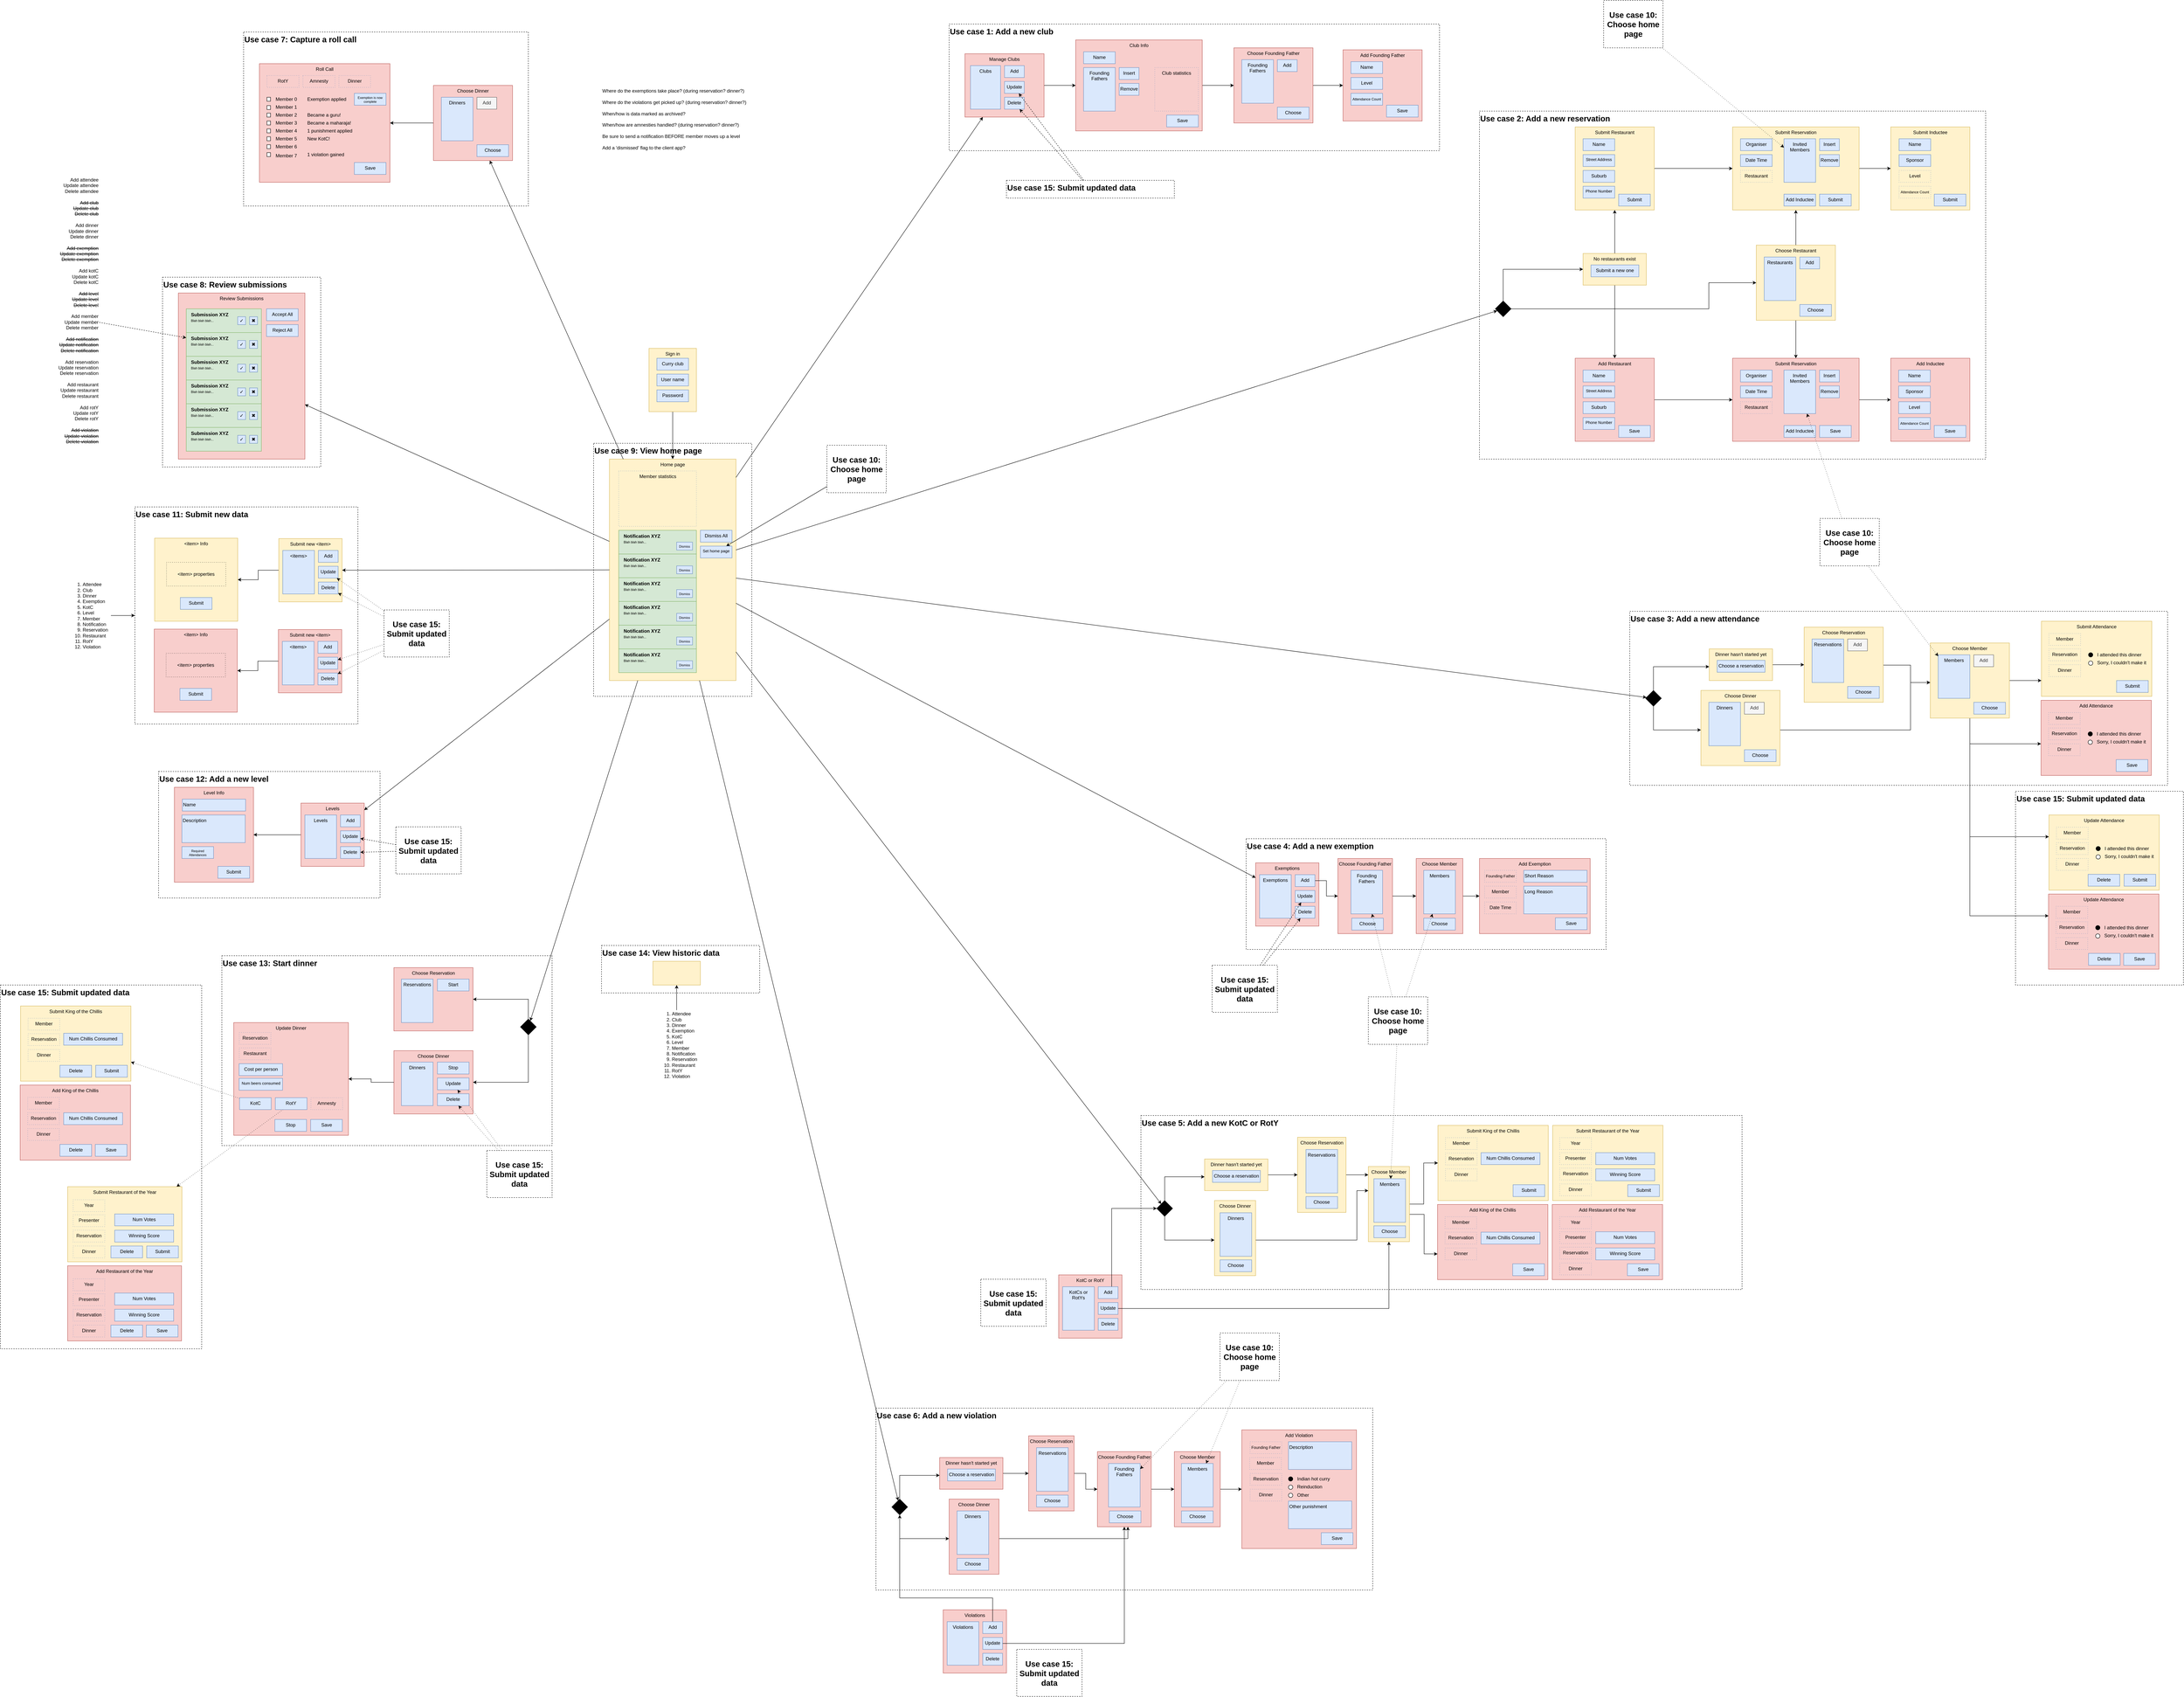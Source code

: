 <mxfile version="21.2.8" type="device">
  <diagram name="Page-1" id="i9RkOooyhMvVzoCfpXjF">
    <mxGraphModel dx="3406" dy="1708" grid="1" gridSize="10" guides="1" tooltips="1" connect="1" arrows="1" fold="1" page="1" pageScale="1" pageWidth="827" pageHeight="1169" math="0" shadow="0">
      <root>
        <mxCell id="0" />
        <mxCell id="1" parent="0" />
        <mxCell id="GJ46dzqD48CQkfSYiJ54-653" value="Use case 15: Submit updated data" style="rounded=0;whiteSpace=wrap;html=1;fillColor=none;dashed=1;verticalAlign=top;align=left;fontStyle=1;fontSize=20;" vertex="1" parent="1">
          <mxGeometry x="-2380" y="1890" width="509" height="920" as="geometry" />
        </mxCell>
        <mxCell id="GJ46dzqD48CQkfSYiJ54-592" value="Use case 15: Submit updated data" style="rounded=0;whiteSpace=wrap;html=1;fillColor=none;dashed=1;verticalAlign=top;align=left;fontStyle=1;fontSize=20;" vertex="1" parent="1">
          <mxGeometry x="2715.5" y="1400" width="424.5" height="490" as="geometry" />
        </mxCell>
        <mxCell id="GJ46dzqD48CQkfSYiJ54-162" value="Use case 3: Add a new attendance" style="rounded=0;whiteSpace=wrap;html=1;fillColor=none;dashed=1;verticalAlign=top;align=left;fontStyle=1;fontSize=20;" vertex="1" parent="1">
          <mxGeometry x="1740" y="945" width="1360" height="440" as="geometry" />
        </mxCell>
        <mxCell id="GJ46dzqD48CQkfSYiJ54-161" value="Use case 2: Add a new reservation" style="rounded=0;whiteSpace=wrap;html=1;fillColor=none;dashed=1;verticalAlign=top;align=left;fontStyle=1;fontSize=20;" vertex="1" parent="1">
          <mxGeometry x="1360" y="-320" width="1280" height="880" as="geometry" />
        </mxCell>
        <mxCell id="GJ46dzqD48CQkfSYiJ54-32" value="Use case 1: Add a new club" style="rounded=0;whiteSpace=wrap;html=1;fillColor=none;dashed=1;verticalAlign=top;align=left;fontStyle=1;fontSize=20;" vertex="1" parent="1">
          <mxGeometry x="19" y="-540" width="1240" height="320" as="geometry" />
        </mxCell>
        <mxCell id="GJ46dzqD48CQkfSYiJ54-484" value="Use case 9: View home page" style="rounded=0;whiteSpace=wrap;html=1;fillColor=none;dashed=1;verticalAlign=top;align=left;fontStyle=1;fontSize=20;" vertex="1" parent="1">
          <mxGeometry x="-880" y="520" width="400" height="640" as="geometry" />
        </mxCell>
        <mxCell id="GJ46dzqD48CQkfSYiJ54-2" value="Home page" style="rounded=0;whiteSpace=wrap;html=1;verticalAlign=top;fillColor=#fff2cc;strokeColor=#d6b656;" vertex="1" parent="1">
          <mxGeometry x="-840" y="560" width="320" height="560" as="geometry" />
        </mxCell>
        <mxCell id="GJ46dzqD48CQkfSYiJ54-490" value="Use case 13: Start dinner" style="rounded=0;whiteSpace=wrap;html=1;fillColor=none;dashed=1;verticalAlign=top;align=left;fontStyle=1;fontSize=20;" vertex="1" parent="1">
          <mxGeometry x="-1820" y="1816" width="835" height="480" as="geometry" />
        </mxCell>
        <mxCell id="GJ46dzqD48CQkfSYiJ54-487" value="Use case 11: Submit new data" style="rounded=0;whiteSpace=wrap;html=1;fillColor=none;dashed=1;verticalAlign=top;align=left;fontStyle=1;fontSize=20;" vertex="1" parent="1">
          <mxGeometry x="-2040" y="681" width="564" height="549" as="geometry" />
        </mxCell>
        <mxCell id="GJ46dzqD48CQkfSYiJ54-333" value="Use case 7: Capture a roll call" style="rounded=0;whiteSpace=wrap;html=1;fillColor=none;dashed=1;verticalAlign=top;align=left;fontStyle=1;fontSize=20;" vertex="1" parent="1">
          <mxGeometry x="-1765" y="-520" width="720" height="440" as="geometry" />
        </mxCell>
        <mxCell id="GJ46dzqD48CQkfSYiJ54-385" value="Use case 8: Review submissions" style="rounded=0;whiteSpace=wrap;html=1;fillColor=none;dashed=1;verticalAlign=top;align=left;fontStyle=1;fontSize=20;" vertex="1" parent="1">
          <mxGeometry x="-1970" y="100" width="400" height="480" as="geometry" />
        </mxCell>
        <mxCell id="GJ46dzqD48CQkfSYiJ54-163" value="Where do the exemptions take place? (during reservation? dinner?)&lt;br&gt;&lt;br&gt;Where do the violations get picked up?&amp;nbsp;(during reservation? dinner?)&lt;br&gt;&lt;br&gt;When/how is data marked as archived?&lt;br&gt;&lt;br&gt;When/how are amnesties handled?&amp;nbsp;(during reservation? dinner?)&lt;br&gt;&lt;br&gt;Be sure to send a notification BEFORE member moves up a level&lt;br&gt;&lt;br&gt;Add a &#39;dismissed&#39; flag to the client app?" style="text;html=1;strokeColor=none;fillColor=none;align=left;verticalAlign=top;whiteSpace=wrap;rounded=0;" vertex="1" parent="1">
          <mxGeometry x="-860" y="-385" width="520" height="320" as="geometry" />
        </mxCell>
        <mxCell id="GJ46dzqD48CQkfSYiJ54-549" style="rounded=0;orthogonalLoop=1;jettySize=auto;html=1;" edge="1" parent="1" source="GJ46dzqD48CQkfSYiJ54-486" target="GJ46dzqD48CQkfSYiJ54-548">
          <mxGeometry relative="1" as="geometry" />
        </mxCell>
        <mxCell id="GJ46dzqD48CQkfSYiJ54-486" value="Use case 10: Choose home page" style="rounded=0;whiteSpace=wrap;html=1;fillColor=none;dashed=1;verticalAlign=middle;align=center;fontStyle=1;fontSize=20;" vertex="1" parent="1">
          <mxGeometry x="-290" y="525" width="150" height="120" as="geometry" />
        </mxCell>
        <mxCell id="GJ46dzqD48CQkfSYiJ54-491" value="Use case 12: Add a new level" style="rounded=0;whiteSpace=wrap;html=1;fillColor=none;dashed=1;verticalAlign=top;align=left;fontStyle=1;fontSize=20;" vertex="1" parent="1">
          <mxGeometry x="-1980" y="1350" width="560" height="320" as="geometry" />
        </mxCell>
        <mxCell id="GJ46dzqD48CQkfSYiJ54-495" value="Use case 14: View historic data" style="rounded=0;whiteSpace=wrap;html=1;fillColor=none;dashed=1;verticalAlign=top;align=left;fontStyle=1;fontSize=20;" vertex="1" parent="1">
          <mxGeometry x="-860" y="1790" width="400" height="120" as="geometry" />
        </mxCell>
        <mxCell id="GJ46dzqD48CQkfSYiJ54-524" style="rounded=0;orthogonalLoop=1;jettySize=auto;html=1;" edge="1" parent="1" source="GJ46dzqD48CQkfSYiJ54-2" target="GJ46dzqD48CQkfSYiJ54-516">
          <mxGeometry relative="1" as="geometry" />
        </mxCell>
        <mxCell id="GJ46dzqD48CQkfSYiJ54-531" style="rounded=0;orthogonalLoop=1;jettySize=auto;html=1;" edge="1" parent="1" source="GJ46dzqD48CQkfSYiJ54-2" target="GJ46dzqD48CQkfSYiJ54-566">
          <mxGeometry relative="1" as="geometry" />
        </mxCell>
        <mxCell id="GJ46dzqD48CQkfSYiJ54-339" value="Review Submissions" style="rounded=0;whiteSpace=wrap;html=1;verticalAlign=top;fillColor=#f8cecc;strokeColor=#b85450;" vertex="1" parent="1">
          <mxGeometry x="-1930" y="140" width="320" height="420" as="geometry" />
        </mxCell>
        <mxCell id="GJ46dzqD48CQkfSYiJ54-345" value="" style="rounded=0;whiteSpace=wrap;html=1;fillColor=#d5e8d4;strokeColor=#82b366;" vertex="1" parent="1">
          <mxGeometry x="-1910" y="180" width="190" height="60" as="geometry" />
        </mxCell>
        <mxCell id="GJ46dzqD48CQkfSYiJ54-306" value="Use case 6: Add a new violation" style="rounded=0;whiteSpace=wrap;html=1;fillColor=none;dashed=1;verticalAlign=top;align=left;fontStyle=1;fontSize=20;" vertex="1" parent="1">
          <mxGeometry x="-166" y="2960" width="1256" height="460" as="geometry" />
        </mxCell>
        <mxCell id="GJ46dzqD48CQkfSYiJ54-245" value="Use case 5: Add a new KotC or RotY" style="rounded=0;whiteSpace=wrap;html=1;fillColor=none;dashed=1;verticalAlign=top;align=left;fontStyle=1;fontSize=20;" vertex="1" parent="1">
          <mxGeometry x="504" y="2220" width="1520" height="440" as="geometry" />
        </mxCell>
        <mxCell id="GJ46dzqD48CQkfSYiJ54-290" style="edgeStyle=orthogonalEdgeStyle;rounded=0;orthogonalLoop=1;jettySize=auto;html=1;" edge="1" parent="1" source="GJ46dzqD48CQkfSYiJ54-289" target="GJ46dzqD48CQkfSYiJ54-256">
          <mxGeometry relative="1" as="geometry" />
        </mxCell>
        <mxCell id="GJ46dzqD48CQkfSYiJ54-289" value="Choose Founding Father" style="rounded=0;whiteSpace=wrap;html=1;verticalAlign=top;fillColor=#f8cecc;strokeColor=#b85450;" vertex="1" parent="1">
          <mxGeometry x="394" y="3070" width="136" height="190" as="geometry" />
        </mxCell>
        <mxCell id="GJ46dzqD48CQkfSYiJ54-182" value="Use case 4: Add a new exemption" style="rounded=0;whiteSpace=wrap;html=1;fillColor=none;dashed=1;verticalAlign=top;align=left;fontStyle=1;fontSize=20;" vertex="1" parent="1">
          <mxGeometry x="770" y="1520" width="910" height="280" as="geometry" />
        </mxCell>
        <mxCell id="GJ46dzqD48CQkfSYiJ54-134" value="Submit Attendance" style="rounded=0;whiteSpace=wrap;html=1;verticalAlign=top;fillColor=#fff2cc;strokeColor=#d6b656;" vertex="1" parent="1">
          <mxGeometry x="2781" y="970" width="279" height="190" as="geometry" />
        </mxCell>
        <mxCell id="GJ46dzqD48CQkfSYiJ54-64" style="edgeStyle=orthogonalEdgeStyle;rounded=0;orthogonalLoop=1;jettySize=auto;html=1;" edge="1" parent="1" source="GJ46dzqD48CQkfSYiJ54-54" target="GJ46dzqD48CQkfSYiJ54-41">
          <mxGeometry relative="1" as="geometry" />
        </mxCell>
        <mxCell id="GJ46dzqD48CQkfSYiJ54-54" value="Submit Reservation" style="rounded=0;whiteSpace=wrap;html=1;verticalAlign=top;fillColor=#fff2cc;strokeColor=#d6b656;" vertex="1" parent="1">
          <mxGeometry x="2000" y="-280" width="320" height="210" as="geometry" />
        </mxCell>
        <mxCell id="GJ46dzqD48CQkfSYiJ54-7" style="rounded=0;orthogonalLoop=1;jettySize=auto;html=1;edgeStyle=orthogonalEdgeStyle;" edge="1" parent="1" source="GJ46dzqD48CQkfSYiJ54-1" target="GJ46dzqD48CQkfSYiJ54-2">
          <mxGeometry relative="1" as="geometry" />
        </mxCell>
        <mxCell id="GJ46dzqD48CQkfSYiJ54-1" value="Sign in" style="rounded=0;whiteSpace=wrap;html=1;fillColor=#fff2cc;strokeColor=#d6b656;verticalAlign=top;" vertex="1" parent="1">
          <mxGeometry x="-740" y="280" width="120" height="160" as="geometry" />
        </mxCell>
        <mxCell id="GJ46dzqD48CQkfSYiJ54-13" style="rounded=0;orthogonalLoop=1;jettySize=auto;html=1;" edge="1" parent="1" source="GJ46dzqD48CQkfSYiJ54-2" target="GJ46dzqD48CQkfSYiJ54-8">
          <mxGeometry relative="1" as="geometry" />
        </mxCell>
        <mxCell id="GJ46dzqD48CQkfSYiJ54-100" style="rounded=0;orthogonalLoop=1;jettySize=auto;html=1;" edge="1" parent="1" source="GJ46dzqD48CQkfSYiJ54-2" target="GJ46dzqD48CQkfSYiJ54-123">
          <mxGeometry relative="1" as="geometry" />
        </mxCell>
        <mxCell id="GJ46dzqD48CQkfSYiJ54-183" style="rounded=0;orthogonalLoop=1;jettySize=auto;html=1;" edge="1" parent="1" source="GJ46dzqD48CQkfSYiJ54-2" target="GJ46dzqD48CQkfSYiJ54-608">
          <mxGeometry relative="1" as="geometry" />
        </mxCell>
        <mxCell id="GJ46dzqD48CQkfSYiJ54-337" style="rounded=0;orthogonalLoop=1;jettySize=auto;html=1;" edge="1" parent="1" source="GJ46dzqD48CQkfSYiJ54-2" target="GJ46dzqD48CQkfSYiJ54-262">
          <mxGeometry relative="1" as="geometry">
            <mxPoint x="-340" y="2580" as="targetPoint" />
          </mxGeometry>
        </mxCell>
        <mxCell id="GJ46dzqD48CQkfSYiJ54-338" style="rounded=0;orthogonalLoop=1;jettySize=auto;html=1;" edge="1" parent="1" source="GJ46dzqD48CQkfSYiJ54-2" target="GJ46dzqD48CQkfSYiJ54-267">
          <mxGeometry relative="1" as="geometry">
            <mxPoint x="-350" y="3096.667" as="targetPoint" />
          </mxGeometry>
        </mxCell>
        <mxCell id="GJ46dzqD48CQkfSYiJ54-485" style="rounded=0;orthogonalLoop=1;jettySize=auto;html=1;" edge="1" parent="1" source="GJ46dzqD48CQkfSYiJ54-2" target="GJ46dzqD48CQkfSYiJ54-339">
          <mxGeometry relative="1" as="geometry" />
        </mxCell>
        <mxCell id="GJ46dzqD48CQkfSYiJ54-506" style="rounded=0;orthogonalLoop=1;jettySize=auto;html=1;" edge="1" parent="1" source="GJ46dzqD48CQkfSYiJ54-2" target="GJ46dzqD48CQkfSYiJ54-489">
          <mxGeometry relative="1" as="geometry" />
        </mxCell>
        <mxCell id="GJ46dzqD48CQkfSYiJ54-150" style="rounded=0;orthogonalLoop=1;jettySize=auto;html=1;" edge="1" parent="1" source="GJ46dzqD48CQkfSYiJ54-2" target="GJ46dzqD48CQkfSYiJ54-131">
          <mxGeometry relative="1" as="geometry">
            <mxPoint x="-20" y="1820" as="targetPoint" />
          </mxGeometry>
        </mxCell>
        <mxCell id="GJ46dzqD48CQkfSYiJ54-4" value="User name" style="rounded=0;whiteSpace=wrap;html=1;verticalAlign=top;fillColor=#dae8fc;strokeColor=#6c8ebf;" vertex="1" parent="1">
          <mxGeometry x="-720" y="345" width="80" height="30" as="geometry" />
        </mxCell>
        <mxCell id="GJ46dzqD48CQkfSYiJ54-5" value="Password" style="rounded=0;whiteSpace=wrap;html=1;verticalAlign=top;fillColor=#dae8fc;strokeColor=#6c8ebf;" vertex="1" parent="1">
          <mxGeometry x="-720" y="385" width="80" height="30" as="geometry" />
        </mxCell>
        <mxCell id="GJ46dzqD48CQkfSYiJ54-6" value="Curry club" style="rounded=0;whiteSpace=wrap;html=1;verticalAlign=top;fillColor=#dae8fc;strokeColor=#6c8ebf;" vertex="1" parent="1">
          <mxGeometry x="-720" y="305" width="80" height="30" as="geometry" />
        </mxCell>
        <mxCell id="GJ46dzqD48CQkfSYiJ54-18" style="edgeStyle=orthogonalEdgeStyle;rounded=0;orthogonalLoop=1;jettySize=auto;html=1;" edge="1" parent="1" source="GJ46dzqD48CQkfSYiJ54-8" target="GJ46dzqD48CQkfSYiJ54-14">
          <mxGeometry relative="1" as="geometry" />
        </mxCell>
        <mxCell id="GJ46dzqD48CQkfSYiJ54-8" value="Manage Clubs" style="rounded=0;whiteSpace=wrap;html=1;verticalAlign=top;fillColor=#f8cecc;strokeColor=#b85450;" vertex="1" parent="1">
          <mxGeometry x="59" y="-465" width="200" height="160" as="geometry" />
        </mxCell>
        <mxCell id="GJ46dzqD48CQkfSYiJ54-9" value="Clubs" style="rounded=0;whiteSpace=wrap;html=1;verticalAlign=top;fillColor=#dae8fc;strokeColor=#6c8ebf;" vertex="1" parent="1">
          <mxGeometry x="73" y="-435" width="76" height="110" as="geometry" />
        </mxCell>
        <mxCell id="GJ46dzqD48CQkfSYiJ54-10" value="Add" style="rounded=0;whiteSpace=wrap;html=1;verticalAlign=top;fillColor=#dae8fc;strokeColor=#6c8ebf;" vertex="1" parent="1">
          <mxGeometry x="159" y="-435" width="50" height="30" as="geometry" />
        </mxCell>
        <mxCell id="GJ46dzqD48CQkfSYiJ54-11" value="Update" style="rounded=0;whiteSpace=wrap;html=1;verticalAlign=top;fillColor=#dae8fc;strokeColor=#6c8ebf;" vertex="1" parent="1">
          <mxGeometry x="159" y="-395" width="50" height="30" as="geometry" />
        </mxCell>
        <mxCell id="GJ46dzqD48CQkfSYiJ54-12" value="Delete" style="rounded=0;whiteSpace=wrap;html=1;verticalAlign=top;fillColor=#dae8fc;strokeColor=#6c8ebf;" vertex="1" parent="1">
          <mxGeometry x="159" y="-355" width="50" height="30" as="geometry" />
        </mxCell>
        <mxCell id="GJ46dzqD48CQkfSYiJ54-27" style="edgeStyle=orthogonalEdgeStyle;rounded=0;orthogonalLoop=1;jettySize=auto;html=1;" edge="1" parent="1" source="GJ46dzqD48CQkfSYiJ54-14" target="GJ46dzqD48CQkfSYiJ54-23">
          <mxGeometry relative="1" as="geometry" />
        </mxCell>
        <mxCell id="GJ46dzqD48CQkfSYiJ54-14" value="Club Info" style="rounded=0;whiteSpace=wrap;html=1;verticalAlign=top;fillColor=#f8cecc;strokeColor=#b85450;" vertex="1" parent="1">
          <mxGeometry x="339" y="-500" width="320" height="230" as="geometry" />
        </mxCell>
        <mxCell id="GJ46dzqD48CQkfSYiJ54-15" value="Name" style="rounded=0;whiteSpace=wrap;html=1;verticalAlign=top;fillColor=#dae8fc;strokeColor=#6c8ebf;" vertex="1" parent="1">
          <mxGeometry x="359" y="-470" width="80" height="30" as="geometry" />
        </mxCell>
        <mxCell id="GJ46dzqD48CQkfSYiJ54-16" value="Founding Fathers" style="rounded=0;whiteSpace=wrap;html=1;verticalAlign=top;fillColor=#dae8fc;strokeColor=#6c8ebf;" vertex="1" parent="1">
          <mxGeometry x="359" y="-430" width="80" height="110" as="geometry" />
        </mxCell>
        <mxCell id="GJ46dzqD48CQkfSYiJ54-17" value="Save" style="rounded=0;whiteSpace=wrap;html=1;verticalAlign=top;fillColor=#dae8fc;strokeColor=#6c8ebf;" vertex="1" parent="1">
          <mxGeometry x="569" y="-310" width="80" height="30" as="geometry" />
        </mxCell>
        <mxCell id="GJ46dzqD48CQkfSYiJ54-19" value="Insert" style="rounded=0;whiteSpace=wrap;html=1;verticalAlign=top;fillColor=#dae8fc;strokeColor=#6c8ebf;" vertex="1" parent="1">
          <mxGeometry x="449" y="-430" width="50" height="30" as="geometry" />
        </mxCell>
        <mxCell id="GJ46dzqD48CQkfSYiJ54-20" value="Remove" style="rounded=0;whiteSpace=wrap;html=1;verticalAlign=top;fillColor=#dae8fc;strokeColor=#6c8ebf;" vertex="1" parent="1">
          <mxGeometry x="449" y="-390" width="50" height="30" as="geometry" />
        </mxCell>
        <mxCell id="GJ46dzqD48CQkfSYiJ54-22" value="Club statistics" style="rounded=0;whiteSpace=wrap;html=1;verticalAlign=top;fillColor=none;strokeColor=#6c8ebf;dashed=1;dashPattern=1 4;" vertex="1" parent="1">
          <mxGeometry x="539" y="-430" width="110" height="110" as="geometry" />
        </mxCell>
        <mxCell id="GJ46dzqD48CQkfSYiJ54-40" style="edgeStyle=orthogonalEdgeStyle;rounded=0;orthogonalLoop=1;jettySize=auto;html=1;" edge="1" parent="1" source="GJ46dzqD48CQkfSYiJ54-23" target="GJ46dzqD48CQkfSYiJ54-33">
          <mxGeometry relative="1" as="geometry" />
        </mxCell>
        <mxCell id="GJ46dzqD48CQkfSYiJ54-23" value="Choose Founding Father" style="rounded=0;whiteSpace=wrap;html=1;verticalAlign=top;fillColor=#f8cecc;strokeColor=#b85450;" vertex="1" parent="1">
          <mxGeometry x="739" y="-480" width="200" height="190" as="geometry" />
        </mxCell>
        <mxCell id="GJ46dzqD48CQkfSYiJ54-24" value="Founding Fathers" style="rounded=0;whiteSpace=wrap;html=1;verticalAlign=top;fillColor=#dae8fc;strokeColor=#6c8ebf;" vertex="1" parent="1">
          <mxGeometry x="759" y="-450" width="80" height="110" as="geometry" />
        </mxCell>
        <mxCell id="GJ46dzqD48CQkfSYiJ54-25" value="Add" style="rounded=0;whiteSpace=wrap;html=1;verticalAlign=top;fillColor=#dae8fc;strokeColor=#6c8ebf;" vertex="1" parent="1">
          <mxGeometry x="849" y="-450" width="50" height="30" as="geometry" />
        </mxCell>
        <mxCell id="GJ46dzqD48CQkfSYiJ54-26" value="Choose" style="rounded=0;whiteSpace=wrap;html=1;verticalAlign=top;fillColor=#dae8fc;strokeColor=#6c8ebf;" vertex="1" parent="1">
          <mxGeometry x="849" y="-330" width="80" height="30" as="geometry" />
        </mxCell>
        <mxCell id="GJ46dzqD48CQkfSYiJ54-129" style="rounded=0;orthogonalLoop=1;jettySize=auto;html=1;edgeStyle=orthogonalEdgeStyle;" edge="1" parent="1" source="GJ46dzqD48CQkfSYiJ54-28" target="GJ46dzqD48CQkfSYiJ54-54">
          <mxGeometry relative="1" as="geometry" />
        </mxCell>
        <mxCell id="GJ46dzqD48CQkfSYiJ54-130" style="rounded=0;orthogonalLoop=1;jettySize=auto;html=1;edgeStyle=orthogonalEdgeStyle;" edge="1" parent="1" source="GJ46dzqD48CQkfSYiJ54-28" target="GJ46dzqD48CQkfSYiJ54-86">
          <mxGeometry relative="1" as="geometry" />
        </mxCell>
        <mxCell id="GJ46dzqD48CQkfSYiJ54-28" value="Choose Restaurant" style="rounded=0;whiteSpace=wrap;html=1;verticalAlign=top;fillColor=#fff2cc;strokeColor=#d6b656;" vertex="1" parent="1">
          <mxGeometry x="2060" y="19" width="200" height="190" as="geometry" />
        </mxCell>
        <mxCell id="GJ46dzqD48CQkfSYiJ54-29" value="Restaurants" style="rounded=0;whiteSpace=wrap;html=1;verticalAlign=top;fillColor=#dae8fc;strokeColor=#6c8ebf;" vertex="1" parent="1">
          <mxGeometry x="2080" y="49" width="80" height="110" as="geometry" />
        </mxCell>
        <mxCell id="GJ46dzqD48CQkfSYiJ54-30" value="Add" style="rounded=0;whiteSpace=wrap;html=1;verticalAlign=top;fillColor=#dae8fc;strokeColor=#6c8ebf;" vertex="1" parent="1">
          <mxGeometry x="2170" y="49" width="50" height="30" as="geometry" />
        </mxCell>
        <mxCell id="GJ46dzqD48CQkfSYiJ54-31" value="Choose" style="rounded=0;whiteSpace=wrap;html=1;verticalAlign=top;fillColor=#dae8fc;strokeColor=#6c8ebf;" vertex="1" parent="1">
          <mxGeometry x="2170" y="169" width="80" height="30" as="geometry" />
        </mxCell>
        <mxCell id="GJ46dzqD48CQkfSYiJ54-33" value="Add Founding Father" style="rounded=0;whiteSpace=wrap;html=1;verticalAlign=top;fillColor=#f8cecc;strokeColor=#b85450;" vertex="1" parent="1">
          <mxGeometry x="1015" y="-475" width="200" height="180" as="geometry" />
        </mxCell>
        <mxCell id="GJ46dzqD48CQkfSYiJ54-34" value="Name" style="rounded=0;whiteSpace=wrap;html=1;verticalAlign=top;fillColor=#dae8fc;strokeColor=#6c8ebf;" vertex="1" parent="1">
          <mxGeometry x="1035" y="-445" width="80" height="30" as="geometry" />
        </mxCell>
        <mxCell id="GJ46dzqD48CQkfSYiJ54-37" value="Level" style="rounded=0;whiteSpace=wrap;html=1;verticalAlign=top;fillColor=#dae8fc;strokeColor=#6c8ebf;" vertex="1" parent="1">
          <mxGeometry x="1035" y="-405" width="80" height="30" as="geometry" />
        </mxCell>
        <mxCell id="GJ46dzqD48CQkfSYiJ54-38" value="Save" style="rounded=0;whiteSpace=wrap;html=1;verticalAlign=top;fillColor=#dae8fc;strokeColor=#6c8ebf;" vertex="1" parent="1">
          <mxGeometry x="1125" y="-335" width="80" height="30" as="geometry" />
        </mxCell>
        <mxCell id="GJ46dzqD48CQkfSYiJ54-39" value="&lt;font style=&quot;font-size: 9px;&quot;&gt;Attendance Count&lt;/font&gt;" style="rounded=0;whiteSpace=wrap;html=1;verticalAlign=top;fillColor=#dae8fc;strokeColor=#6c8ebf;" vertex="1" parent="1">
          <mxGeometry x="1035" y="-365" width="80" height="30" as="geometry" />
        </mxCell>
        <mxCell id="GJ46dzqD48CQkfSYiJ54-41" value="Submit Inductee" style="rounded=0;whiteSpace=wrap;html=1;verticalAlign=top;fillColor=#fff2cc;strokeColor=#d6b656;" vertex="1" parent="1">
          <mxGeometry x="2400" y="-280" width="200" height="210" as="geometry" />
        </mxCell>
        <mxCell id="GJ46dzqD48CQkfSYiJ54-42" value="Name" style="rounded=0;whiteSpace=wrap;html=1;verticalAlign=top;fillColor=#dae8fc;strokeColor=#6c8ebf;" vertex="1" parent="1">
          <mxGeometry x="2421" y="-250" width="80" height="30" as="geometry" />
        </mxCell>
        <mxCell id="GJ46dzqD48CQkfSYiJ54-43" value="Level" style="rounded=0;whiteSpace=wrap;html=1;verticalAlign=top;fillColor=none;strokeColor=#6c8ebf;dashed=1;dashPattern=1 4;" vertex="1" parent="1">
          <mxGeometry x="2421" y="-170" width="80" height="30" as="geometry" />
        </mxCell>
        <mxCell id="GJ46dzqD48CQkfSYiJ54-44" value="Submit" style="rounded=0;whiteSpace=wrap;html=1;verticalAlign=top;fillColor=#dae8fc;strokeColor=#6c8ebf;" vertex="1" parent="1">
          <mxGeometry x="2510" y="-110" width="80" height="30" as="geometry" />
        </mxCell>
        <mxCell id="GJ46dzqD48CQkfSYiJ54-45" value="&lt;font style=&quot;font-size: 9px;&quot;&gt;Attendance Count&lt;/font&gt;" style="rounded=0;whiteSpace=wrap;html=1;verticalAlign=top;fillColor=none;strokeColor=#6c8ebf;dashed=1;dashPattern=1 4;" vertex="1" parent="1">
          <mxGeometry x="2421" y="-130" width="80" height="30" as="geometry" />
        </mxCell>
        <mxCell id="GJ46dzqD48CQkfSYiJ54-46" value="Sponsor" style="rounded=0;whiteSpace=wrap;html=1;verticalAlign=top;fillColor=#dae8fc;strokeColor=#6c8ebf;" vertex="1" parent="1">
          <mxGeometry x="2421" y="-210" width="80" height="30" as="geometry" />
        </mxCell>
        <mxCell id="GJ46dzqD48CQkfSYiJ54-47" value="Add Inductee" style="rounded=0;whiteSpace=wrap;html=1;verticalAlign=top;fillColor=#f8cecc;strokeColor=#b85450;" vertex="1" parent="1">
          <mxGeometry x="2400" y="305" width="200" height="210" as="geometry" />
        </mxCell>
        <mxCell id="GJ46dzqD48CQkfSYiJ54-48" value="Name" style="rounded=0;whiteSpace=wrap;html=1;verticalAlign=top;fillColor=#dae8fc;strokeColor=#6c8ebf;" vertex="1" parent="1">
          <mxGeometry x="2420" y="335" width="80" height="30" as="geometry" />
        </mxCell>
        <mxCell id="GJ46dzqD48CQkfSYiJ54-49" value="Level" style="rounded=0;whiteSpace=wrap;html=1;verticalAlign=top;fillColor=#dae8fc;strokeColor=#6c8ebf;" vertex="1" parent="1">
          <mxGeometry x="2420" y="415" width="80" height="30" as="geometry" />
        </mxCell>
        <mxCell id="GJ46dzqD48CQkfSYiJ54-50" value="Save" style="rounded=0;whiteSpace=wrap;html=1;verticalAlign=top;fillColor=#dae8fc;strokeColor=#6c8ebf;" vertex="1" parent="1">
          <mxGeometry x="2510" y="475" width="80" height="30" as="geometry" />
        </mxCell>
        <mxCell id="GJ46dzqD48CQkfSYiJ54-51" value="&lt;font style=&quot;font-size: 9px;&quot;&gt;Attendance Count&lt;/font&gt;" style="rounded=0;whiteSpace=wrap;html=1;verticalAlign=top;fillColor=#dae8fc;strokeColor=#6c8ebf;" vertex="1" parent="1">
          <mxGeometry x="2420" y="455" width="80" height="30" as="geometry" />
        </mxCell>
        <mxCell id="GJ46dzqD48CQkfSYiJ54-52" value="Sponsor" style="rounded=0;whiteSpace=wrap;html=1;verticalAlign=top;fillColor=#dae8fc;strokeColor=#6c8ebf;" vertex="1" parent="1">
          <mxGeometry x="2420" y="375" width="80" height="30" as="geometry" />
        </mxCell>
        <mxCell id="GJ46dzqD48CQkfSYiJ54-56" value="Organiser" style="rounded=0;whiteSpace=wrap;html=1;verticalAlign=top;fillColor=#dae8fc;strokeColor=#6c8ebf;" vertex="1" parent="1">
          <mxGeometry x="2020" y="-250" width="80" height="30" as="geometry" />
        </mxCell>
        <mxCell id="GJ46dzqD48CQkfSYiJ54-57" value="Date Time" style="rounded=0;whiteSpace=wrap;html=1;verticalAlign=top;fillColor=#dae8fc;strokeColor=#6c8ebf;" vertex="1" parent="1">
          <mxGeometry x="2020" y="-210" width="80" height="30" as="geometry" />
        </mxCell>
        <mxCell id="GJ46dzqD48CQkfSYiJ54-58" value="Restaurant" style="rounded=0;whiteSpace=wrap;html=1;verticalAlign=top;fillColor=none;strokeColor=#6c8ebf;dashed=1;dashPattern=1 4;" vertex="1" parent="1">
          <mxGeometry x="2020" y="-170" width="80" height="30" as="geometry" />
        </mxCell>
        <mxCell id="GJ46dzqD48CQkfSYiJ54-59" value="Submit" style="rounded=0;whiteSpace=wrap;html=1;verticalAlign=top;fillColor=#dae8fc;strokeColor=#6c8ebf;" vertex="1" parent="1">
          <mxGeometry x="2220" y="-110" width="80" height="30" as="geometry" />
        </mxCell>
        <mxCell id="GJ46dzqD48CQkfSYiJ54-60" value="Invited Members" style="rounded=0;whiteSpace=wrap;html=1;verticalAlign=top;fillColor=#dae8fc;strokeColor=#6c8ebf;" vertex="1" parent="1">
          <mxGeometry x="2130" y="-250" width="80" height="110" as="geometry" />
        </mxCell>
        <mxCell id="GJ46dzqD48CQkfSYiJ54-61" value="Insert" style="rounded=0;whiteSpace=wrap;html=1;verticalAlign=top;fillColor=#dae8fc;strokeColor=#6c8ebf;" vertex="1" parent="1">
          <mxGeometry x="2220" y="-250" width="50" height="30" as="geometry" />
        </mxCell>
        <mxCell id="GJ46dzqD48CQkfSYiJ54-62" value="Remove" style="rounded=0;whiteSpace=wrap;html=1;verticalAlign=top;fillColor=#dae8fc;strokeColor=#6c8ebf;" vertex="1" parent="1">
          <mxGeometry x="2220" y="-210" width="50" height="30" as="geometry" />
        </mxCell>
        <mxCell id="GJ46dzqD48CQkfSYiJ54-63" value="Add Inductee" style="rounded=0;whiteSpace=wrap;html=1;verticalAlign=top;fillColor=#dae8fc;strokeColor=#6c8ebf;" vertex="1" parent="1">
          <mxGeometry x="2130" y="-110" width="80" height="30" as="geometry" />
        </mxCell>
        <mxCell id="GJ46dzqD48CQkfSYiJ54-85" style="rounded=0;orthogonalLoop=1;jettySize=auto;html=1;edgeStyle=orthogonalEdgeStyle;" edge="1" parent="1" source="GJ46dzqD48CQkfSYiJ54-66" target="GJ46dzqD48CQkfSYiJ54-54">
          <mxGeometry relative="1" as="geometry" />
        </mxCell>
        <mxCell id="GJ46dzqD48CQkfSYiJ54-66" value="Submit Restaurant" style="rounded=0;whiteSpace=wrap;html=1;verticalAlign=top;fillColor=#fff2cc;strokeColor=#d6b656;" vertex="1" parent="1">
          <mxGeometry x="1602" y="-280" width="200" height="210" as="geometry" />
        </mxCell>
        <mxCell id="GJ46dzqD48CQkfSYiJ54-67" value="Name" style="rounded=0;whiteSpace=wrap;html=1;verticalAlign=top;fillColor=#dae8fc;strokeColor=#6c8ebf;" vertex="1" parent="1">
          <mxGeometry x="1622" y="-250" width="80" height="30" as="geometry" />
        </mxCell>
        <mxCell id="GJ46dzqD48CQkfSYiJ54-68" value="Street Address" style="rounded=0;whiteSpace=wrap;html=1;verticalAlign=top;fillColor=#dae8fc;strokeColor=#6c8ebf;fontSize=10;" vertex="1" parent="1">
          <mxGeometry x="1622" y="-210" width="80" height="30" as="geometry" />
        </mxCell>
        <mxCell id="GJ46dzqD48CQkfSYiJ54-69" value="Suburb" style="rounded=0;whiteSpace=wrap;html=1;verticalAlign=top;fillColor=#dae8fc;strokeColor=#6c8ebf;" vertex="1" parent="1">
          <mxGeometry x="1622" y="-170" width="80" height="30" as="geometry" />
        </mxCell>
        <mxCell id="GJ46dzqD48CQkfSYiJ54-70" value="Phone Number" style="rounded=0;whiteSpace=wrap;html=1;verticalAlign=top;fillColor=#dae8fc;strokeColor=#6c8ebf;fontSize=10;" vertex="1" parent="1">
          <mxGeometry x="1622" y="-130" width="80" height="30" as="geometry" />
        </mxCell>
        <mxCell id="GJ46dzqD48CQkfSYiJ54-71" value="Submit" style="rounded=0;whiteSpace=wrap;html=1;verticalAlign=top;fillColor=#dae8fc;strokeColor=#6c8ebf;" vertex="1" parent="1">
          <mxGeometry x="1712" y="-110" width="80" height="30" as="geometry" />
        </mxCell>
        <mxCell id="GJ46dzqD48CQkfSYiJ54-97" style="rounded=0;orthogonalLoop=1;jettySize=auto;html=1;edgeStyle=orthogonalEdgeStyle;" edge="1" parent="1" source="GJ46dzqD48CQkfSYiJ54-75" target="GJ46dzqD48CQkfSYiJ54-86">
          <mxGeometry relative="1" as="geometry" />
        </mxCell>
        <mxCell id="GJ46dzqD48CQkfSYiJ54-75" value="Add Restaurant" style="rounded=0;whiteSpace=wrap;html=1;verticalAlign=top;fillColor=#f8cecc;strokeColor=#b85450;" vertex="1" parent="1">
          <mxGeometry x="1602" y="305" width="200" height="210" as="geometry" />
        </mxCell>
        <mxCell id="GJ46dzqD48CQkfSYiJ54-76" value="Name" style="rounded=0;whiteSpace=wrap;html=1;verticalAlign=top;fillColor=#dae8fc;strokeColor=#6c8ebf;" vertex="1" parent="1">
          <mxGeometry x="1622" y="335" width="80" height="30" as="geometry" />
        </mxCell>
        <mxCell id="GJ46dzqD48CQkfSYiJ54-77" value="Street Address" style="rounded=0;whiteSpace=wrap;html=1;verticalAlign=top;fillColor=#dae8fc;strokeColor=#6c8ebf;fontSize=10;" vertex="1" parent="1">
          <mxGeometry x="1622" y="375" width="80" height="30" as="geometry" />
        </mxCell>
        <mxCell id="GJ46dzqD48CQkfSYiJ54-78" value="Suburb" style="rounded=0;whiteSpace=wrap;html=1;verticalAlign=top;fillColor=#dae8fc;strokeColor=#6c8ebf;" vertex="1" parent="1">
          <mxGeometry x="1622" y="415" width="80" height="30" as="geometry" />
        </mxCell>
        <mxCell id="GJ46dzqD48CQkfSYiJ54-79" value="Phone Number" style="rounded=0;whiteSpace=wrap;html=1;verticalAlign=top;fillColor=#dae8fc;strokeColor=#6c8ebf;fontSize=10;" vertex="1" parent="1">
          <mxGeometry x="1622" y="455" width="80" height="30" as="geometry" />
        </mxCell>
        <mxCell id="GJ46dzqD48CQkfSYiJ54-80" value="Save" style="rounded=0;whiteSpace=wrap;html=1;verticalAlign=top;fillColor=#dae8fc;strokeColor=#6c8ebf;" vertex="1" parent="1">
          <mxGeometry x="1712" y="475" width="80" height="30" as="geometry" />
        </mxCell>
        <mxCell id="GJ46dzqD48CQkfSYiJ54-95" style="edgeStyle=orthogonalEdgeStyle;rounded=0;orthogonalLoop=1;jettySize=auto;html=1;" edge="1" parent="1" source="GJ46dzqD48CQkfSYiJ54-86" target="GJ46dzqD48CQkfSYiJ54-47">
          <mxGeometry relative="1" as="geometry" />
        </mxCell>
        <mxCell id="GJ46dzqD48CQkfSYiJ54-86" value="Submit Reservation" style="rounded=0;whiteSpace=wrap;html=1;verticalAlign=top;fillColor=#f8cecc;strokeColor=#b85450;" vertex="1" parent="1">
          <mxGeometry x="2000" y="305" width="320" height="210" as="geometry" />
        </mxCell>
        <mxCell id="GJ46dzqD48CQkfSYiJ54-87" value="Organiser" style="rounded=0;whiteSpace=wrap;html=1;verticalAlign=top;fillColor=#dae8fc;strokeColor=#6c8ebf;" vertex="1" parent="1">
          <mxGeometry x="2020" y="335" width="80" height="30" as="geometry" />
        </mxCell>
        <mxCell id="GJ46dzqD48CQkfSYiJ54-88" value="Date Time" style="rounded=0;whiteSpace=wrap;html=1;verticalAlign=top;fillColor=#dae8fc;strokeColor=#6c8ebf;" vertex="1" parent="1">
          <mxGeometry x="2020" y="375" width="80" height="30" as="geometry" />
        </mxCell>
        <mxCell id="GJ46dzqD48CQkfSYiJ54-89" value="Restaurant" style="rounded=0;whiteSpace=wrap;html=1;verticalAlign=top;fillColor=none;strokeColor=#6c8ebf;dashed=1;dashPattern=1 4;" vertex="1" parent="1">
          <mxGeometry x="2020" y="415" width="80" height="30" as="geometry" />
        </mxCell>
        <mxCell id="GJ46dzqD48CQkfSYiJ54-90" value="Save" style="rounded=0;whiteSpace=wrap;html=1;verticalAlign=top;fillColor=#dae8fc;strokeColor=#6c8ebf;" vertex="1" parent="1">
          <mxGeometry x="2220" y="475" width="80" height="30" as="geometry" />
        </mxCell>
        <mxCell id="GJ46dzqD48CQkfSYiJ54-91" value="Invited Members" style="rounded=0;whiteSpace=wrap;html=1;verticalAlign=top;fillColor=#dae8fc;strokeColor=#6c8ebf;" vertex="1" parent="1">
          <mxGeometry x="2130" y="335" width="80" height="110" as="geometry" />
        </mxCell>
        <mxCell id="GJ46dzqD48CQkfSYiJ54-92" value="Insert" style="rounded=0;whiteSpace=wrap;html=1;verticalAlign=top;fillColor=#dae8fc;strokeColor=#6c8ebf;" vertex="1" parent="1">
          <mxGeometry x="2220" y="335" width="50" height="30" as="geometry" />
        </mxCell>
        <mxCell id="GJ46dzqD48CQkfSYiJ54-93" value="Remove" style="rounded=0;whiteSpace=wrap;html=1;verticalAlign=top;fillColor=#dae8fc;strokeColor=#6c8ebf;" vertex="1" parent="1">
          <mxGeometry x="2220" y="375" width="50" height="30" as="geometry" />
        </mxCell>
        <mxCell id="GJ46dzqD48CQkfSYiJ54-94" value="Add Inductee" style="rounded=0;whiteSpace=wrap;html=1;verticalAlign=top;fillColor=#dae8fc;strokeColor=#6c8ebf;" vertex="1" parent="1">
          <mxGeometry x="2130" y="475" width="80" height="30" as="geometry" />
        </mxCell>
        <mxCell id="GJ46dzqD48CQkfSYiJ54-145" style="edgeStyle=orthogonalEdgeStyle;rounded=0;orthogonalLoop=1;jettySize=auto;html=1;" edge="1" parent="1" source="GJ46dzqD48CQkfSYiJ54-101" target="GJ46dzqD48CQkfSYiJ54-109">
          <mxGeometry relative="1" as="geometry">
            <Array as="points">
              <mxPoint x="2450" y="1245" />
              <mxPoint x="2450" y="1125" />
            </Array>
          </mxGeometry>
        </mxCell>
        <mxCell id="GJ46dzqD48CQkfSYiJ54-101" value="Choose Dinner" style="rounded=0;whiteSpace=wrap;html=1;verticalAlign=top;fillColor=#fff2cc;strokeColor=#d6b656;" vertex="1" parent="1">
          <mxGeometry x="1920" y="1145" width="200" height="190" as="geometry" />
        </mxCell>
        <mxCell id="GJ46dzqD48CQkfSYiJ54-102" value="Dinners" style="rounded=0;whiteSpace=wrap;html=1;verticalAlign=top;fillColor=#dae8fc;strokeColor=#6c8ebf;" vertex="1" parent="1">
          <mxGeometry x="1940" y="1175" width="80" height="110" as="geometry" />
        </mxCell>
        <mxCell id="GJ46dzqD48CQkfSYiJ54-103" value="Add" style="rounded=0;whiteSpace=wrap;html=1;verticalAlign=top;fillColor=#f5f5f5;strokeColor=#666666;fontColor=#333333;" vertex="1" parent="1">
          <mxGeometry x="2030" y="1175" width="50" height="30" as="geometry" />
        </mxCell>
        <mxCell id="GJ46dzqD48CQkfSYiJ54-104" value="Choose" style="rounded=0;whiteSpace=wrap;html=1;verticalAlign=top;fillColor=#dae8fc;strokeColor=#6c8ebf;" vertex="1" parent="1">
          <mxGeometry x="2030" y="1295" width="80" height="30" as="geometry" />
        </mxCell>
        <mxCell id="GJ46dzqD48CQkfSYiJ54-147" style="edgeStyle=orthogonalEdgeStyle;rounded=0;orthogonalLoop=1;jettySize=auto;html=1;" edge="1" parent="1" source="GJ46dzqD48CQkfSYiJ54-105" target="GJ46dzqD48CQkfSYiJ54-109">
          <mxGeometry relative="1" as="geometry">
            <Array as="points">
              <mxPoint x="2450" y="1081" />
              <mxPoint x="2450" y="1125" />
            </Array>
          </mxGeometry>
        </mxCell>
        <mxCell id="GJ46dzqD48CQkfSYiJ54-105" value="Choose Reservation" style="rounded=0;whiteSpace=wrap;html=1;verticalAlign=top;fillColor=#fff2cc;strokeColor=#d6b656;" vertex="1" parent="1">
          <mxGeometry x="2181" y="985" width="200" height="190" as="geometry" />
        </mxCell>
        <mxCell id="GJ46dzqD48CQkfSYiJ54-106" value="Reservations" style="rounded=0;whiteSpace=wrap;html=1;verticalAlign=top;fillColor=#dae8fc;strokeColor=#6c8ebf;" vertex="1" parent="1">
          <mxGeometry x="2201" y="1015" width="80" height="110" as="geometry" />
        </mxCell>
        <mxCell id="GJ46dzqD48CQkfSYiJ54-107" value="Add" style="rounded=0;whiteSpace=wrap;html=1;verticalAlign=top;fillColor=#f5f5f5;strokeColor=#666666;fontColor=#333333;" vertex="1" parent="1">
          <mxGeometry x="2291" y="1015" width="50" height="30" as="geometry" />
        </mxCell>
        <mxCell id="GJ46dzqD48CQkfSYiJ54-108" value="Choose" style="rounded=0;whiteSpace=wrap;html=1;verticalAlign=top;fillColor=#dae8fc;strokeColor=#6c8ebf;" vertex="1" parent="1">
          <mxGeometry x="2291" y="1135" width="80" height="30" as="geometry" />
        </mxCell>
        <mxCell id="GJ46dzqD48CQkfSYiJ54-148" style="edgeStyle=orthogonalEdgeStyle;rounded=0;orthogonalLoop=1;jettySize=auto;html=1;" edge="1" parent="1" source="GJ46dzqD48CQkfSYiJ54-109" target="GJ46dzqD48CQkfSYiJ54-134">
          <mxGeometry relative="1" as="geometry">
            <Array as="points">
              <mxPoint x="2610" y="1080" />
            </Array>
          </mxGeometry>
        </mxCell>
        <mxCell id="GJ46dzqD48CQkfSYiJ54-160" style="rounded=0;orthogonalLoop=1;jettySize=auto;html=1;edgeStyle=orthogonalEdgeStyle;" edge="1" parent="1" source="GJ46dzqD48CQkfSYiJ54-109" target="GJ46dzqD48CQkfSYiJ54-151">
          <mxGeometry relative="1" as="geometry">
            <mxPoint x="2780" y="1545" as="targetPoint" />
            <Array as="points">
              <mxPoint x="2600" y="1280" />
            </Array>
          </mxGeometry>
        </mxCell>
        <mxCell id="GJ46dzqD48CQkfSYiJ54-590" style="edgeStyle=orthogonalEdgeStyle;rounded=0;orthogonalLoop=1;jettySize=auto;html=1;" edge="1" parent="1" source="GJ46dzqD48CQkfSYiJ54-109" target="GJ46dzqD48CQkfSYiJ54-570">
          <mxGeometry relative="1" as="geometry">
            <Array as="points">
              <mxPoint x="2600" y="1515" />
            </Array>
          </mxGeometry>
        </mxCell>
        <mxCell id="GJ46dzqD48CQkfSYiJ54-591" style="edgeStyle=orthogonalEdgeStyle;rounded=0;orthogonalLoop=1;jettySize=auto;html=1;" edge="1" parent="1" source="GJ46dzqD48CQkfSYiJ54-109" target="GJ46dzqD48CQkfSYiJ54-579">
          <mxGeometry relative="1" as="geometry">
            <Array as="points">
              <mxPoint x="2600" y="1715" />
            </Array>
          </mxGeometry>
        </mxCell>
        <mxCell id="GJ46dzqD48CQkfSYiJ54-109" value="Choose Member" style="rounded=0;whiteSpace=wrap;html=1;verticalAlign=top;fillColor=#fff2cc;strokeColor=#d6b656;" vertex="1" parent="1">
          <mxGeometry x="2500" y="1025" width="200" height="190" as="geometry" />
        </mxCell>
        <mxCell id="GJ46dzqD48CQkfSYiJ54-110" value="Members" style="rounded=0;whiteSpace=wrap;html=1;verticalAlign=top;fillColor=#dae8fc;strokeColor=#6c8ebf;" vertex="1" parent="1">
          <mxGeometry x="2520" y="1055" width="80" height="110" as="geometry" />
        </mxCell>
        <mxCell id="GJ46dzqD48CQkfSYiJ54-111" value="Add" style="rounded=0;whiteSpace=wrap;html=1;verticalAlign=top;fillColor=#f5f5f5;strokeColor=#666666;fontColor=#333333;" vertex="1" parent="1">
          <mxGeometry x="2610" y="1055" width="50" height="30" as="geometry" />
        </mxCell>
        <mxCell id="GJ46dzqD48CQkfSYiJ54-112" value="Choose" style="rounded=0;whiteSpace=wrap;html=1;verticalAlign=top;fillColor=#dae8fc;strokeColor=#6c8ebf;" vertex="1" parent="1">
          <mxGeometry x="2610" y="1175" width="80" height="30" as="geometry" />
        </mxCell>
        <mxCell id="GJ46dzqD48CQkfSYiJ54-127" style="rounded=0;orthogonalLoop=1;jettySize=auto;html=1;edgeStyle=orthogonalEdgeStyle;" edge="1" parent="1" source="GJ46dzqD48CQkfSYiJ54-113" target="GJ46dzqD48CQkfSYiJ54-66">
          <mxGeometry relative="1" as="geometry" />
        </mxCell>
        <mxCell id="GJ46dzqD48CQkfSYiJ54-128" style="rounded=0;orthogonalLoop=1;jettySize=auto;html=1;edgeStyle=orthogonalEdgeStyle;" edge="1" parent="1" source="GJ46dzqD48CQkfSYiJ54-113" target="GJ46dzqD48CQkfSYiJ54-75">
          <mxGeometry relative="1" as="geometry" />
        </mxCell>
        <mxCell id="GJ46dzqD48CQkfSYiJ54-113" value="No restaurants exist" style="rounded=0;whiteSpace=wrap;html=1;verticalAlign=top;fillColor=#fff2cc;strokeColor=#d6b656;" vertex="1" parent="1">
          <mxGeometry x="1622" y="40" width="160" height="80" as="geometry" />
        </mxCell>
        <mxCell id="GJ46dzqD48CQkfSYiJ54-114" value="Submit a new one" style="rounded=0;whiteSpace=wrap;html=1;verticalAlign=top;fillColor=#dae8fc;strokeColor=#6c8ebf;" vertex="1" parent="1">
          <mxGeometry x="1642" y="69" width="121" height="30" as="geometry" />
        </mxCell>
        <mxCell id="GJ46dzqD48CQkfSYiJ54-125" style="rounded=0;orthogonalLoop=1;jettySize=auto;html=1;edgeStyle=orthogonalEdgeStyle;" edge="1" parent="1" source="GJ46dzqD48CQkfSYiJ54-123" target="GJ46dzqD48CQkfSYiJ54-113">
          <mxGeometry relative="1" as="geometry">
            <Array as="points">
              <mxPoint x="1420" y="80" />
            </Array>
          </mxGeometry>
        </mxCell>
        <mxCell id="GJ46dzqD48CQkfSYiJ54-126" style="rounded=0;orthogonalLoop=1;jettySize=auto;html=1;edgeStyle=orthogonalEdgeStyle;" edge="1" parent="1" source="GJ46dzqD48CQkfSYiJ54-123" target="GJ46dzqD48CQkfSYiJ54-28">
          <mxGeometry relative="1" as="geometry">
            <mxPoint x="1360" y="300" as="sourcePoint" />
            <Array as="points">
              <mxPoint x="1940" y="180" />
              <mxPoint x="1940" y="114" />
            </Array>
          </mxGeometry>
        </mxCell>
        <mxCell id="GJ46dzqD48CQkfSYiJ54-123" value="" style="rhombus;whiteSpace=wrap;html=1;fillColor=#000000;" vertex="1" parent="1">
          <mxGeometry x="1400" y="160" width="40" height="40" as="geometry" />
        </mxCell>
        <mxCell id="GJ46dzqD48CQkfSYiJ54-143" style="edgeStyle=orthogonalEdgeStyle;rounded=0;orthogonalLoop=1;jettySize=auto;html=1;" edge="1" parent="1" source="GJ46dzqD48CQkfSYiJ54-131" target="GJ46dzqD48CQkfSYiJ54-132">
          <mxGeometry relative="1" as="geometry">
            <Array as="points">
              <mxPoint x="1800" y="1085" />
            </Array>
          </mxGeometry>
        </mxCell>
        <mxCell id="GJ46dzqD48CQkfSYiJ54-144" style="edgeStyle=orthogonalEdgeStyle;rounded=0;orthogonalLoop=1;jettySize=auto;html=1;" edge="1" parent="1" source="GJ46dzqD48CQkfSYiJ54-131" target="GJ46dzqD48CQkfSYiJ54-101">
          <mxGeometry relative="1" as="geometry">
            <Array as="points">
              <mxPoint x="1800" y="1245" />
            </Array>
          </mxGeometry>
        </mxCell>
        <mxCell id="GJ46dzqD48CQkfSYiJ54-131" value="" style="rhombus;whiteSpace=wrap;html=1;fillColor=#000000;" vertex="1" parent="1">
          <mxGeometry x="1780" y="1145" width="40" height="40" as="geometry" />
        </mxCell>
        <mxCell id="GJ46dzqD48CQkfSYiJ54-146" style="edgeStyle=orthogonalEdgeStyle;rounded=0;orthogonalLoop=1;jettySize=auto;html=1;" edge="1" parent="1" source="GJ46dzqD48CQkfSYiJ54-132" target="GJ46dzqD48CQkfSYiJ54-105">
          <mxGeometry relative="1" as="geometry" />
        </mxCell>
        <mxCell id="GJ46dzqD48CQkfSYiJ54-132" value="Dinner hasn&#39;t started yet" style="rounded=0;whiteSpace=wrap;html=1;verticalAlign=top;fillColor=#fff2cc;strokeColor=#d6b656;" vertex="1" parent="1">
          <mxGeometry x="1941" y="1040" width="160" height="80" as="geometry" />
        </mxCell>
        <mxCell id="GJ46dzqD48CQkfSYiJ54-133" value="Choose a reservation" style="rounded=0;whiteSpace=wrap;html=1;verticalAlign=top;fillColor=#dae8fc;strokeColor=#6c8ebf;" vertex="1" parent="1">
          <mxGeometry x="1961" y="1069" width="121" height="30" as="geometry" />
        </mxCell>
        <mxCell id="GJ46dzqD48CQkfSYiJ54-135" value="Submit" style="rounded=0;whiteSpace=wrap;html=1;verticalAlign=top;fillColor=#dae8fc;strokeColor=#6c8ebf;" vertex="1" parent="1">
          <mxGeometry x="2971" y="1120" width="80" height="30" as="geometry" />
        </mxCell>
        <mxCell id="GJ46dzqD48CQkfSYiJ54-136" value="Member" style="rounded=0;whiteSpace=wrap;html=1;verticalAlign=top;fillColor=none;strokeColor=#6c8ebf;dashed=1;dashPattern=1 4;" vertex="1" parent="1">
          <mxGeometry x="2800" y="1001" width="80" height="30" as="geometry" />
        </mxCell>
        <mxCell id="GJ46dzqD48CQkfSYiJ54-137" value="Reservation" style="rounded=0;whiteSpace=wrap;html=1;verticalAlign=top;fillColor=none;strokeColor=#6c8ebf;dashed=1;dashPattern=1 4;" vertex="1" parent="1">
          <mxGeometry x="2800" y="1040" width="80" height="30" as="geometry" />
        </mxCell>
        <mxCell id="GJ46dzqD48CQkfSYiJ54-138" value="Dinner" style="rounded=0;whiteSpace=wrap;html=1;verticalAlign=top;fillColor=none;strokeColor=#6c8ebf;dashed=1;dashPattern=1 4;" vertex="1" parent="1">
          <mxGeometry x="2800" y="1080" width="80" height="30" as="geometry" />
        </mxCell>
        <mxCell id="GJ46dzqD48CQkfSYiJ54-139" value="" style="ellipse;whiteSpace=wrap;html=1;aspect=fixed;" vertex="1" parent="1">
          <mxGeometry x="2900" y="1070.5" width="11" height="11" as="geometry" />
        </mxCell>
        <mxCell id="GJ46dzqD48CQkfSYiJ54-140" value="" style="ellipse;whiteSpace=wrap;html=1;aspect=fixed;fillColor=#000000;" vertex="1" parent="1">
          <mxGeometry x="2900" y="1049.5" width="11" height="11" as="geometry" />
        </mxCell>
        <mxCell id="GJ46dzqD48CQkfSYiJ54-141" value="I attended this dinner" style="rounded=0;whiteSpace=wrap;html=1;verticalAlign=top;fillColor=none;strokeColor=none;dashed=1;dashPattern=1 4;align=left;" vertex="1" parent="1">
          <mxGeometry x="2920" y="1041" width="149" height="30" as="geometry" />
        </mxCell>
        <mxCell id="GJ46dzqD48CQkfSYiJ54-142" value="Sorry, I couldn&#39;t make it" style="rounded=0;whiteSpace=wrap;html=1;verticalAlign=top;fillColor=none;strokeColor=none;dashed=1;dashPattern=1 4;align=left;" vertex="1" parent="1">
          <mxGeometry x="2920" y="1061" width="149" height="30" as="geometry" />
        </mxCell>
        <mxCell id="GJ46dzqD48CQkfSYiJ54-151" value="Add Attendance" style="rounded=0;whiteSpace=wrap;html=1;verticalAlign=top;fillColor=#f8cecc;strokeColor=#b85450;" vertex="1" parent="1">
          <mxGeometry x="2780" y="1170" width="279" height="190" as="geometry" />
        </mxCell>
        <mxCell id="GJ46dzqD48CQkfSYiJ54-152" value="Save" style="rounded=0;whiteSpace=wrap;html=1;verticalAlign=top;fillColor=#dae8fc;strokeColor=#6c8ebf;" vertex="1" parent="1">
          <mxGeometry x="2970" y="1320" width="80" height="30" as="geometry" />
        </mxCell>
        <mxCell id="GJ46dzqD48CQkfSYiJ54-153" value="Member" style="rounded=0;whiteSpace=wrap;html=1;verticalAlign=top;fillColor=none;strokeColor=#6c8ebf;dashed=1;dashPattern=1 4;" vertex="1" parent="1">
          <mxGeometry x="2799" y="1201" width="80" height="30" as="geometry" />
        </mxCell>
        <mxCell id="GJ46dzqD48CQkfSYiJ54-154" value="Reservation" style="rounded=0;whiteSpace=wrap;html=1;verticalAlign=top;fillColor=none;strokeColor=#6c8ebf;dashed=1;dashPattern=1 4;" vertex="1" parent="1">
          <mxGeometry x="2799" y="1240" width="80" height="30" as="geometry" />
        </mxCell>
        <mxCell id="GJ46dzqD48CQkfSYiJ54-155" value="Dinner" style="rounded=0;whiteSpace=wrap;html=1;verticalAlign=top;fillColor=none;strokeColor=#6c8ebf;dashed=1;dashPattern=1 4;" vertex="1" parent="1">
          <mxGeometry x="2799" y="1280" width="80" height="30" as="geometry" />
        </mxCell>
        <mxCell id="GJ46dzqD48CQkfSYiJ54-156" value="" style="ellipse;whiteSpace=wrap;html=1;aspect=fixed;" vertex="1" parent="1">
          <mxGeometry x="2899" y="1270.5" width="11" height="11" as="geometry" />
        </mxCell>
        <mxCell id="GJ46dzqD48CQkfSYiJ54-157" value="" style="ellipse;whiteSpace=wrap;html=1;aspect=fixed;fillColor=#000000;" vertex="1" parent="1">
          <mxGeometry x="2899" y="1249.5" width="11" height="11" as="geometry" />
        </mxCell>
        <mxCell id="GJ46dzqD48CQkfSYiJ54-158" value="I attended this dinner" style="rounded=0;whiteSpace=wrap;html=1;verticalAlign=top;fillColor=none;strokeColor=none;dashed=1;dashPattern=1 4;align=left;" vertex="1" parent="1">
          <mxGeometry x="2919" y="1241" width="149" height="30" as="geometry" />
        </mxCell>
        <mxCell id="GJ46dzqD48CQkfSYiJ54-159" value="Sorry, I couldn&#39;t make it" style="rounded=0;whiteSpace=wrap;html=1;verticalAlign=top;fillColor=none;strokeColor=none;dashed=1;dashPattern=1 4;align=left;" vertex="1" parent="1">
          <mxGeometry x="2919" y="1261" width="149" height="30" as="geometry" />
        </mxCell>
        <mxCell id="GJ46dzqD48CQkfSYiJ54-174" style="edgeStyle=orthogonalEdgeStyle;rounded=0;orthogonalLoop=1;jettySize=auto;html=1;" edge="1" parent="1" source="GJ46dzqD48CQkfSYiJ54-164" target="GJ46dzqD48CQkfSYiJ54-173">
          <mxGeometry relative="1" as="geometry" />
        </mxCell>
        <mxCell id="GJ46dzqD48CQkfSYiJ54-164" value="Choose Member" style="rounded=0;whiteSpace=wrap;html=1;verticalAlign=top;fillColor=#f8cecc;strokeColor=#b85450;" vertex="1" parent="1">
          <mxGeometry x="1200" y="1570" width="118" height="190" as="geometry" />
        </mxCell>
        <mxCell id="GJ46dzqD48CQkfSYiJ54-165" value="Members" style="rounded=0;whiteSpace=wrap;html=1;verticalAlign=top;fillColor=#dae8fc;strokeColor=#6c8ebf;" vertex="1" parent="1">
          <mxGeometry x="1219" y="1600" width="80" height="110" as="geometry" />
        </mxCell>
        <mxCell id="GJ46dzqD48CQkfSYiJ54-167" value="Choose" style="rounded=0;whiteSpace=wrap;html=1;verticalAlign=top;fillColor=#dae8fc;strokeColor=#6c8ebf;" vertex="1" parent="1">
          <mxGeometry x="1219" y="1721" width="80" height="30" as="geometry" />
        </mxCell>
        <mxCell id="GJ46dzqD48CQkfSYiJ54-172" style="edgeStyle=orthogonalEdgeStyle;rounded=0;orthogonalLoop=1;jettySize=auto;html=1;" edge="1" parent="1" source="GJ46dzqD48CQkfSYiJ54-168" target="GJ46dzqD48CQkfSYiJ54-164">
          <mxGeometry relative="1" as="geometry" />
        </mxCell>
        <mxCell id="GJ46dzqD48CQkfSYiJ54-168" value="Choose Founding Father" style="rounded=0;whiteSpace=wrap;html=1;verticalAlign=top;fillColor=#f8cecc;strokeColor=#b85450;" vertex="1" parent="1">
          <mxGeometry x="1002" y="1570" width="138" height="190" as="geometry" />
        </mxCell>
        <mxCell id="GJ46dzqD48CQkfSYiJ54-169" value="Founding Fathers" style="rounded=0;whiteSpace=wrap;html=1;verticalAlign=top;fillColor=#dae8fc;strokeColor=#6c8ebf;" vertex="1" parent="1">
          <mxGeometry x="1035" y="1600" width="80" height="110" as="geometry" />
        </mxCell>
        <mxCell id="GJ46dzqD48CQkfSYiJ54-171" value="Choose" style="rounded=0;whiteSpace=wrap;html=1;verticalAlign=top;fillColor=#dae8fc;strokeColor=#6c8ebf;" vertex="1" parent="1">
          <mxGeometry x="1037" y="1721" width="80" height="30" as="geometry" />
        </mxCell>
        <mxCell id="GJ46dzqD48CQkfSYiJ54-173" value="Add Exemption" style="rounded=0;whiteSpace=wrap;html=1;verticalAlign=top;fillColor=#f8cecc;strokeColor=#b85450;" vertex="1" parent="1">
          <mxGeometry x="1360" y="1570" width="280" height="190" as="geometry" />
        </mxCell>
        <mxCell id="GJ46dzqD48CQkfSYiJ54-175" value="Save" style="rounded=0;whiteSpace=wrap;html=1;verticalAlign=top;fillColor=#dae8fc;strokeColor=#6c8ebf;" vertex="1" parent="1">
          <mxGeometry x="1552" y="1720" width="80" height="30" as="geometry" />
        </mxCell>
        <mxCell id="GJ46dzqD48CQkfSYiJ54-176" value="&lt;font style=&quot;font-size: 10px;&quot;&gt;Founding Father&lt;/font&gt;" style="rounded=0;whiteSpace=wrap;html=1;verticalAlign=top;fillColor=none;strokeColor=#6c8ebf;dashed=1;dashPattern=1 4;" vertex="1" parent="1">
          <mxGeometry x="1373" y="1600" width="80" height="30" as="geometry" />
        </mxCell>
        <mxCell id="GJ46dzqD48CQkfSYiJ54-177" value="Member" style="rounded=0;whiteSpace=wrap;html=1;verticalAlign=top;fillColor=none;strokeColor=#6c8ebf;dashed=1;dashPattern=1 4;" vertex="1" parent="1">
          <mxGeometry x="1373" y="1640" width="80" height="30" as="geometry" />
        </mxCell>
        <mxCell id="GJ46dzqD48CQkfSYiJ54-178" value="Date Time" style="rounded=0;whiteSpace=wrap;html=1;verticalAlign=top;fillColor=none;strokeColor=#6c8ebf;dashed=1;dashPattern=1 4;" vertex="1" parent="1">
          <mxGeometry x="1373" y="1680" width="80" height="30" as="geometry" />
        </mxCell>
        <mxCell id="GJ46dzqD48CQkfSYiJ54-180" value="Short Reason" style="rounded=0;whiteSpace=wrap;html=1;verticalAlign=top;fillColor=#dae8fc;strokeColor=#6c8ebf;align=left;" vertex="1" parent="1">
          <mxGeometry x="1472" y="1600" width="160" height="30" as="geometry" />
        </mxCell>
        <mxCell id="GJ46dzqD48CQkfSYiJ54-181" value="Long Reason" style="rounded=0;whiteSpace=wrap;html=1;verticalAlign=top;fillColor=#dae8fc;strokeColor=#6c8ebf;align=left;" vertex="1" parent="1">
          <mxGeometry x="1472" y="1640" width="160" height="70" as="geometry" />
        </mxCell>
        <mxCell id="GJ46dzqD48CQkfSYiJ54-185" value="Submit King of the Chillis" style="rounded=0;whiteSpace=wrap;html=1;verticalAlign=top;fillColor=#fff2cc;strokeColor=#d6b656;" vertex="1" parent="1">
          <mxGeometry x="1255" y="2245" width="279" height="190" as="geometry" />
        </mxCell>
        <mxCell id="GJ46dzqD48CQkfSYiJ54-186" style="edgeStyle=orthogonalEdgeStyle;rounded=0;orthogonalLoop=1;jettySize=auto;html=1;" edge="1" source="GJ46dzqD48CQkfSYiJ54-187" target="GJ46dzqD48CQkfSYiJ54-198" parent="1">
          <mxGeometry relative="1" as="geometry">
            <Array as="points">
              <mxPoint x="1050" y="2535" />
              <mxPoint x="1050" y="2410" />
            </Array>
          </mxGeometry>
        </mxCell>
        <mxCell id="GJ46dzqD48CQkfSYiJ54-187" value="Choose Dinner" style="rounded=0;whiteSpace=wrap;html=1;verticalAlign=top;fillColor=#fff2cc;strokeColor=#d6b656;" vertex="1" parent="1">
          <mxGeometry x="690" y="2435" width="104" height="190" as="geometry" />
        </mxCell>
        <mxCell id="GJ46dzqD48CQkfSYiJ54-188" value="Dinners" style="rounded=0;whiteSpace=wrap;html=1;verticalAlign=top;fillColor=#dae8fc;strokeColor=#6c8ebf;" vertex="1" parent="1">
          <mxGeometry x="704" y="2466" width="80" height="110" as="geometry" />
        </mxCell>
        <mxCell id="GJ46dzqD48CQkfSYiJ54-190" value="Choose" style="rounded=0;whiteSpace=wrap;html=1;verticalAlign=top;fillColor=#dae8fc;strokeColor=#6c8ebf;" vertex="1" parent="1">
          <mxGeometry x="704" y="2585" width="80" height="30" as="geometry" />
        </mxCell>
        <mxCell id="GJ46dzqD48CQkfSYiJ54-191" style="edgeStyle=orthogonalEdgeStyle;rounded=0;orthogonalLoop=1;jettySize=auto;html=1;" edge="1" source="GJ46dzqD48CQkfSYiJ54-192" target="GJ46dzqD48CQkfSYiJ54-198" parent="1">
          <mxGeometry relative="1" as="geometry">
            <Array as="points">
              <mxPoint x="1091.5" y="2371" />
              <mxPoint x="1091.5" y="2415" />
            </Array>
          </mxGeometry>
        </mxCell>
        <mxCell id="GJ46dzqD48CQkfSYiJ54-192" value="Choose Reservation" style="rounded=0;whiteSpace=wrap;html=1;verticalAlign=top;fillColor=#fff2cc;strokeColor=#d6b656;" vertex="1" parent="1">
          <mxGeometry x="900" y="2275" width="122.5" height="190" as="geometry" />
        </mxCell>
        <mxCell id="GJ46dzqD48CQkfSYiJ54-193" value="Reservations" style="rounded=0;whiteSpace=wrap;html=1;verticalAlign=top;fillColor=#dae8fc;strokeColor=#6c8ebf;" vertex="1" parent="1">
          <mxGeometry x="921.25" y="2306" width="80" height="110" as="geometry" />
        </mxCell>
        <mxCell id="GJ46dzqD48CQkfSYiJ54-195" value="Choose" style="rounded=0;whiteSpace=wrap;html=1;verticalAlign=top;fillColor=#dae8fc;strokeColor=#6c8ebf;" vertex="1" parent="1">
          <mxGeometry x="921.25" y="2425" width="80" height="30" as="geometry" />
        </mxCell>
        <mxCell id="GJ46dzqD48CQkfSYiJ54-196" style="edgeStyle=orthogonalEdgeStyle;rounded=0;orthogonalLoop=1;jettySize=auto;html=1;" edge="1" source="GJ46dzqD48CQkfSYiJ54-198" target="GJ46dzqD48CQkfSYiJ54-185" parent="1">
          <mxGeometry relative="1" as="geometry">
            <Array as="points" />
          </mxGeometry>
        </mxCell>
        <mxCell id="GJ46dzqD48CQkfSYiJ54-197" style="rounded=0;orthogonalLoop=1;jettySize=auto;html=1;edgeStyle=orthogonalEdgeStyle;" edge="1" source="GJ46dzqD48CQkfSYiJ54-198" target="GJ46dzqD48CQkfSYiJ54-216" parent="1">
          <mxGeometry relative="1" as="geometry">
            <mxPoint x="1253" y="2835" as="targetPoint" />
            <Array as="points">
              <mxPoint x="1220" y="2470" />
              <mxPoint x="1220" y="2570" />
            </Array>
          </mxGeometry>
        </mxCell>
        <mxCell id="GJ46dzqD48CQkfSYiJ54-198" value="Choose Member" style="rounded=0;whiteSpace=wrap;html=1;verticalAlign=top;fillColor=#fff2cc;strokeColor=#d6b656;" vertex="1" parent="1">
          <mxGeometry x="1079" y="2349" width="104" height="190" as="geometry" />
        </mxCell>
        <mxCell id="GJ46dzqD48CQkfSYiJ54-199" value="Members" style="rounded=0;whiteSpace=wrap;html=1;verticalAlign=top;fillColor=#dae8fc;strokeColor=#6c8ebf;" vertex="1" parent="1">
          <mxGeometry x="1093" y="2380" width="80" height="110" as="geometry" />
        </mxCell>
        <mxCell id="GJ46dzqD48CQkfSYiJ54-201" value="Choose" style="rounded=0;whiteSpace=wrap;html=1;verticalAlign=top;fillColor=#dae8fc;strokeColor=#6c8ebf;" vertex="1" parent="1">
          <mxGeometry x="1093" y="2499" width="80" height="30" as="geometry" />
        </mxCell>
        <mxCell id="GJ46dzqD48CQkfSYiJ54-202" style="edgeStyle=orthogonalEdgeStyle;rounded=0;orthogonalLoop=1;jettySize=auto;html=1;" edge="1" source="GJ46dzqD48CQkfSYiJ54-204" target="GJ46dzqD48CQkfSYiJ54-206" parent="1">
          <mxGeometry relative="1" as="geometry">
            <Array as="points">
              <mxPoint x="564" y="2375" />
            </Array>
          </mxGeometry>
        </mxCell>
        <mxCell id="GJ46dzqD48CQkfSYiJ54-203" style="edgeStyle=orthogonalEdgeStyle;rounded=0;orthogonalLoop=1;jettySize=auto;html=1;" edge="1" source="GJ46dzqD48CQkfSYiJ54-204" target="GJ46dzqD48CQkfSYiJ54-187" parent="1">
          <mxGeometry relative="1" as="geometry">
            <Array as="points">
              <mxPoint x="564" y="2535" />
            </Array>
          </mxGeometry>
        </mxCell>
        <mxCell id="GJ46dzqD48CQkfSYiJ54-204" value="" style="rhombus;whiteSpace=wrap;html=1;fillColor=#000000;" vertex="1" parent="1">
          <mxGeometry x="544" y="2435" width="40" height="40" as="geometry" />
        </mxCell>
        <mxCell id="GJ46dzqD48CQkfSYiJ54-205" style="edgeStyle=orthogonalEdgeStyle;rounded=0;orthogonalLoop=1;jettySize=auto;html=1;" edge="1" source="GJ46dzqD48CQkfSYiJ54-206" target="GJ46dzqD48CQkfSYiJ54-192" parent="1">
          <mxGeometry relative="1" as="geometry" />
        </mxCell>
        <mxCell id="GJ46dzqD48CQkfSYiJ54-206" value="Dinner hasn&#39;t started yet" style="rounded=0;whiteSpace=wrap;html=1;verticalAlign=top;fillColor=#fff2cc;strokeColor=#d6b656;" vertex="1" parent="1">
          <mxGeometry x="665" y="2330" width="160" height="80" as="geometry" />
        </mxCell>
        <mxCell id="GJ46dzqD48CQkfSYiJ54-207" value="Choose a reservation" style="rounded=0;whiteSpace=wrap;html=1;verticalAlign=top;fillColor=#dae8fc;strokeColor=#6c8ebf;" vertex="1" parent="1">
          <mxGeometry x="685" y="2359" width="121" height="30" as="geometry" />
        </mxCell>
        <mxCell id="GJ46dzqD48CQkfSYiJ54-208" value="Submit" style="rounded=0;whiteSpace=wrap;html=1;verticalAlign=top;fillColor=#dae8fc;strokeColor=#6c8ebf;" vertex="1" parent="1">
          <mxGeometry x="1445" y="2395" width="80" height="30" as="geometry" />
        </mxCell>
        <mxCell id="GJ46dzqD48CQkfSYiJ54-209" value="Member" style="rounded=0;whiteSpace=wrap;html=1;verticalAlign=top;fillColor=none;strokeColor=#6c8ebf;dashed=1;dashPattern=1 4;" vertex="1" parent="1">
          <mxGeometry x="1274" y="2276" width="80" height="30" as="geometry" />
        </mxCell>
        <mxCell id="GJ46dzqD48CQkfSYiJ54-210" value="Reservation" style="rounded=0;whiteSpace=wrap;html=1;verticalAlign=top;fillColor=none;strokeColor=#6c8ebf;dashed=1;dashPattern=1 4;" vertex="1" parent="1">
          <mxGeometry x="1274" y="2315" width="80" height="30" as="geometry" />
        </mxCell>
        <mxCell id="GJ46dzqD48CQkfSYiJ54-211" value="Dinner" style="rounded=0;whiteSpace=wrap;html=1;verticalAlign=top;fillColor=none;strokeColor=#6c8ebf;dashed=1;dashPattern=1 4;" vertex="1" parent="1">
          <mxGeometry x="1274" y="2355" width="80" height="30" as="geometry" />
        </mxCell>
        <mxCell id="GJ46dzqD48CQkfSYiJ54-216" value="Add King of the Chillis" style="rounded=0;whiteSpace=wrap;html=1;verticalAlign=top;fillColor=#f8cecc;strokeColor=#b85450;" vertex="1" parent="1">
          <mxGeometry x="1254" y="2445" width="279" height="190" as="geometry" />
        </mxCell>
        <mxCell id="GJ46dzqD48CQkfSYiJ54-217" value="Save" style="rounded=0;whiteSpace=wrap;html=1;verticalAlign=top;fillColor=#dae8fc;strokeColor=#6c8ebf;" vertex="1" parent="1">
          <mxGeometry x="1444" y="2595" width="80" height="30" as="geometry" />
        </mxCell>
        <mxCell id="GJ46dzqD48CQkfSYiJ54-218" value="Member" style="rounded=0;whiteSpace=wrap;html=1;verticalAlign=top;fillColor=none;strokeColor=#6c8ebf;dashed=1;dashPattern=1 4;" vertex="1" parent="1">
          <mxGeometry x="1273" y="2476" width="80" height="30" as="geometry" />
        </mxCell>
        <mxCell id="GJ46dzqD48CQkfSYiJ54-219" value="Reservation" style="rounded=0;whiteSpace=wrap;html=1;verticalAlign=top;fillColor=none;strokeColor=#6c8ebf;dashed=1;dashPattern=1 4;" vertex="1" parent="1">
          <mxGeometry x="1273" y="2515" width="80" height="30" as="geometry" />
        </mxCell>
        <mxCell id="GJ46dzqD48CQkfSYiJ54-220" value="Dinner" style="rounded=0;whiteSpace=wrap;html=1;verticalAlign=top;fillColor=none;strokeColor=#6c8ebf;dashed=1;dashPattern=1 4;" vertex="1" parent="1">
          <mxGeometry x="1273" y="2555" width="80" height="30" as="geometry" />
        </mxCell>
        <mxCell id="GJ46dzqD48CQkfSYiJ54-225" value="Num Chillis Consumed" style="rounded=0;whiteSpace=wrap;html=1;verticalAlign=top;fillColor=#dae8fc;strokeColor=#6c8ebf;" vertex="1" parent="1">
          <mxGeometry x="1364" y="2314" width="149" height="30" as="geometry" />
        </mxCell>
        <mxCell id="GJ46dzqD48CQkfSYiJ54-226" value="Num Chillis Consumed" style="rounded=0;whiteSpace=wrap;html=1;verticalAlign=top;fillColor=#dae8fc;strokeColor=#6c8ebf;" vertex="1" parent="1">
          <mxGeometry x="1364" y="2515" width="149" height="30" as="geometry" />
        </mxCell>
        <mxCell id="GJ46dzqD48CQkfSYiJ54-227" value="Submit Restaurant of the Year" style="rounded=0;whiteSpace=wrap;html=1;verticalAlign=top;fillColor=#fff2cc;strokeColor=#d6b656;" vertex="1" parent="1">
          <mxGeometry x="1545" y="2245" width="279" height="190" as="geometry" />
        </mxCell>
        <mxCell id="GJ46dzqD48CQkfSYiJ54-228" value="Submit" style="rounded=0;whiteSpace=wrap;html=1;verticalAlign=top;fillColor=#dae8fc;strokeColor=#6c8ebf;" vertex="1" parent="1">
          <mxGeometry x="1735" y="2395" width="80" height="30" as="geometry" />
        </mxCell>
        <mxCell id="GJ46dzqD48CQkfSYiJ54-229" value="Presenter" style="rounded=0;whiteSpace=wrap;html=1;verticalAlign=top;fillColor=none;strokeColor=#6c8ebf;dashed=1;dashPattern=1 4;" vertex="1" parent="1">
          <mxGeometry x="1563" y="2314" width="80" height="30" as="geometry" />
        </mxCell>
        <mxCell id="GJ46dzqD48CQkfSYiJ54-230" value="Reservation" style="rounded=0;whiteSpace=wrap;html=1;verticalAlign=top;fillColor=none;strokeColor=#6c8ebf;dashed=1;dashPattern=1 4;" vertex="1" parent="1">
          <mxGeometry x="1563" y="2353" width="80" height="30" as="geometry" />
        </mxCell>
        <mxCell id="GJ46dzqD48CQkfSYiJ54-231" value="Dinner" style="rounded=0;whiteSpace=wrap;html=1;verticalAlign=top;fillColor=none;strokeColor=#6c8ebf;dashed=1;dashPattern=1 4;" vertex="1" parent="1">
          <mxGeometry x="1563" y="2393" width="80" height="30" as="geometry" />
        </mxCell>
        <mxCell id="GJ46dzqD48CQkfSYiJ54-232" value="Add Restaurant of the Year" style="rounded=0;whiteSpace=wrap;html=1;verticalAlign=top;fillColor=#f8cecc;strokeColor=#b85450;" vertex="1" parent="1">
          <mxGeometry x="1544" y="2445" width="279" height="190" as="geometry" />
        </mxCell>
        <mxCell id="GJ46dzqD48CQkfSYiJ54-233" value="Save" style="rounded=0;whiteSpace=wrap;html=1;verticalAlign=top;fillColor=#dae8fc;strokeColor=#6c8ebf;" vertex="1" parent="1">
          <mxGeometry x="1734" y="2595" width="80" height="30" as="geometry" />
        </mxCell>
        <mxCell id="GJ46dzqD48CQkfSYiJ54-234" value="Presenter" style="rounded=0;whiteSpace=wrap;html=1;verticalAlign=top;fillColor=none;strokeColor=#6c8ebf;dashed=1;dashPattern=1 4;" vertex="1" parent="1">
          <mxGeometry x="1563" y="2514" width="80" height="30" as="geometry" />
        </mxCell>
        <mxCell id="GJ46dzqD48CQkfSYiJ54-235" value="Reservation" style="rounded=0;whiteSpace=wrap;html=1;verticalAlign=top;fillColor=none;strokeColor=#6c8ebf;dashed=1;dashPattern=1 4;" vertex="1" parent="1">
          <mxGeometry x="1563" y="2553" width="80" height="30" as="geometry" />
        </mxCell>
        <mxCell id="GJ46dzqD48CQkfSYiJ54-236" value="Dinner" style="rounded=0;whiteSpace=wrap;html=1;verticalAlign=top;fillColor=none;strokeColor=#6c8ebf;dashed=1;dashPattern=1 4;" vertex="1" parent="1">
          <mxGeometry x="1563" y="2593" width="80" height="30" as="geometry" />
        </mxCell>
        <mxCell id="GJ46dzqD48CQkfSYiJ54-237" value="Num Votes" style="rounded=0;whiteSpace=wrap;html=1;verticalAlign=top;fillColor=#dae8fc;strokeColor=#6c8ebf;" vertex="1" parent="1">
          <mxGeometry x="1654" y="2314" width="149" height="30" as="geometry" />
        </mxCell>
        <mxCell id="GJ46dzqD48CQkfSYiJ54-239" value="Winning Score" style="rounded=0;whiteSpace=wrap;html=1;verticalAlign=top;fillColor=#dae8fc;strokeColor=#6c8ebf;" vertex="1" parent="1">
          <mxGeometry x="1654" y="2355" width="149" height="30" as="geometry" />
        </mxCell>
        <mxCell id="GJ46dzqD48CQkfSYiJ54-240" value="Num Votes" style="rounded=0;whiteSpace=wrap;html=1;verticalAlign=top;fillColor=#dae8fc;strokeColor=#6c8ebf;" vertex="1" parent="1">
          <mxGeometry x="1654" y="2514" width="149" height="30" as="geometry" />
        </mxCell>
        <mxCell id="GJ46dzqD48CQkfSYiJ54-241" value="Winning Score" style="rounded=0;whiteSpace=wrap;html=1;verticalAlign=top;fillColor=#dae8fc;strokeColor=#6c8ebf;" vertex="1" parent="1">
          <mxGeometry x="1654" y="2555" width="149" height="30" as="geometry" />
        </mxCell>
        <mxCell id="GJ46dzqD48CQkfSYiJ54-242" value="Year" style="rounded=0;whiteSpace=wrap;html=1;verticalAlign=top;fillColor=none;strokeColor=#6c8ebf;dashed=1;dashPattern=1 4;" vertex="1" parent="1">
          <mxGeometry x="1563" y="2276" width="80" height="30" as="geometry" />
        </mxCell>
        <mxCell id="GJ46dzqD48CQkfSYiJ54-243" value="Year" style="rounded=0;whiteSpace=wrap;html=1;verticalAlign=top;fillColor=none;strokeColor=#6c8ebf;dashed=1;dashPattern=1 4;" vertex="1" parent="1">
          <mxGeometry x="1563" y="2476" width="80" height="30" as="geometry" />
        </mxCell>
        <mxCell id="GJ46dzqD48CQkfSYiJ54-244" style="rounded=0;orthogonalLoop=1;jettySize=auto;html=1;" edge="1" parent="1" source="GJ46dzqD48CQkfSYiJ54-2" target="GJ46dzqD48CQkfSYiJ54-204">
          <mxGeometry relative="1" as="geometry">
            <mxPoint x="-230" y="1050" as="sourcePoint" />
            <mxPoint x="90" y="2070" as="targetPoint" />
          </mxGeometry>
        </mxCell>
        <mxCell id="GJ46dzqD48CQkfSYiJ54-246" style="edgeStyle=orthogonalEdgeStyle;rounded=0;orthogonalLoop=1;jettySize=auto;html=1;" edge="1" source="GJ46dzqD48CQkfSYiJ54-247" target="GJ46dzqD48CQkfSYiJ54-289" parent="1">
          <mxGeometry relative="1" as="geometry">
            <Array as="points">
              <mxPoint x="471" y="3290" />
            </Array>
          </mxGeometry>
        </mxCell>
        <mxCell id="GJ46dzqD48CQkfSYiJ54-247" value="Choose Dinner" style="rounded=0;whiteSpace=wrap;html=1;verticalAlign=top;fillColor=#f8cecc;strokeColor=#b85450;" vertex="1" parent="1">
          <mxGeometry x="19" y="3190" width="126" height="190" as="geometry" />
        </mxCell>
        <mxCell id="GJ46dzqD48CQkfSYiJ54-248" value="Dinners" style="rounded=0;whiteSpace=wrap;html=1;verticalAlign=top;fillColor=#dae8fc;strokeColor=#6c8ebf;" vertex="1" parent="1">
          <mxGeometry x="39" y="3220" width="80" height="110" as="geometry" />
        </mxCell>
        <mxCell id="GJ46dzqD48CQkfSYiJ54-250" value="Choose" style="rounded=0;whiteSpace=wrap;html=1;verticalAlign=top;fillColor=#dae8fc;strokeColor=#6c8ebf;" vertex="1" parent="1">
          <mxGeometry x="39" y="3340" width="80" height="30" as="geometry" />
        </mxCell>
        <mxCell id="GJ46dzqD48CQkfSYiJ54-251" style="edgeStyle=orthogonalEdgeStyle;rounded=0;orthogonalLoop=1;jettySize=auto;html=1;" edge="1" source="GJ46dzqD48CQkfSYiJ54-252" target="GJ46dzqD48CQkfSYiJ54-289" parent="1">
          <mxGeometry relative="1" as="geometry">
            <Array as="points" />
          </mxGeometry>
        </mxCell>
        <mxCell id="GJ46dzqD48CQkfSYiJ54-252" value="Choose Reservation" style="rounded=0;whiteSpace=wrap;html=1;verticalAlign=top;fillColor=#f8cecc;strokeColor=#b85450;" vertex="1" parent="1">
          <mxGeometry x="220" y="3030" width="115" height="190" as="geometry" />
        </mxCell>
        <mxCell id="GJ46dzqD48CQkfSYiJ54-253" value="Reservations" style="rounded=0;whiteSpace=wrap;html=1;verticalAlign=top;fillColor=#dae8fc;strokeColor=#6c8ebf;" vertex="1" parent="1">
          <mxGeometry x="240" y="3060" width="80" height="110" as="geometry" />
        </mxCell>
        <mxCell id="GJ46dzqD48CQkfSYiJ54-255" value="Choose" style="rounded=0;whiteSpace=wrap;html=1;verticalAlign=top;fillColor=#dae8fc;strokeColor=#6c8ebf;" vertex="1" parent="1">
          <mxGeometry x="240" y="3180" width="80" height="30" as="geometry" />
        </mxCell>
        <mxCell id="GJ46dzqD48CQkfSYiJ54-292" style="edgeStyle=orthogonalEdgeStyle;rounded=0;orthogonalLoop=1;jettySize=auto;html=1;" edge="1" parent="1" source="GJ46dzqD48CQkfSYiJ54-256" target="GJ46dzqD48CQkfSYiJ54-291">
          <mxGeometry relative="1" as="geometry" />
        </mxCell>
        <mxCell id="GJ46dzqD48CQkfSYiJ54-256" value="Choose Member" style="rounded=0;whiteSpace=wrap;html=1;verticalAlign=top;fillColor=#f8cecc;strokeColor=#b85450;" vertex="1" parent="1">
          <mxGeometry x="588.5" y="3070" width="116" height="190" as="geometry" />
        </mxCell>
        <mxCell id="GJ46dzqD48CQkfSYiJ54-257" value="Members" style="rounded=0;whiteSpace=wrap;html=1;verticalAlign=top;fillColor=#dae8fc;strokeColor=#6c8ebf;" vertex="1" parent="1">
          <mxGeometry x="606.5" y="3100" width="80" height="110" as="geometry" />
        </mxCell>
        <mxCell id="GJ46dzqD48CQkfSYiJ54-259" value="Choose" style="rounded=0;whiteSpace=wrap;html=1;verticalAlign=top;fillColor=#dae8fc;strokeColor=#6c8ebf;" vertex="1" parent="1">
          <mxGeometry x="424" y="3220" width="80" height="30" as="geometry" />
        </mxCell>
        <mxCell id="GJ46dzqD48CQkfSYiJ54-260" style="edgeStyle=orthogonalEdgeStyle;rounded=0;orthogonalLoop=1;jettySize=auto;html=1;" edge="1" source="GJ46dzqD48CQkfSYiJ54-262" target="GJ46dzqD48CQkfSYiJ54-264" parent="1">
          <mxGeometry relative="1" as="geometry">
            <Array as="points">
              <mxPoint x="-106" y="3130" />
            </Array>
          </mxGeometry>
        </mxCell>
        <mxCell id="GJ46dzqD48CQkfSYiJ54-261" style="edgeStyle=orthogonalEdgeStyle;rounded=0;orthogonalLoop=1;jettySize=auto;html=1;" edge="1" source="GJ46dzqD48CQkfSYiJ54-262" target="GJ46dzqD48CQkfSYiJ54-247" parent="1">
          <mxGeometry relative="1" as="geometry">
            <Array as="points">
              <mxPoint x="-106" y="3290" />
            </Array>
          </mxGeometry>
        </mxCell>
        <mxCell id="GJ46dzqD48CQkfSYiJ54-262" value="" style="rhombus;whiteSpace=wrap;html=1;fillColor=#000000;" vertex="1" parent="1">
          <mxGeometry x="-126" y="3190" width="40" height="40" as="geometry" />
        </mxCell>
        <mxCell id="GJ46dzqD48CQkfSYiJ54-263" style="edgeStyle=orthogonalEdgeStyle;rounded=0;orthogonalLoop=1;jettySize=auto;html=1;" edge="1" source="GJ46dzqD48CQkfSYiJ54-264" target="GJ46dzqD48CQkfSYiJ54-252" parent="1">
          <mxGeometry relative="1" as="geometry" />
        </mxCell>
        <mxCell id="GJ46dzqD48CQkfSYiJ54-264" value="Dinner hasn&#39;t started yet" style="rounded=0;whiteSpace=wrap;html=1;verticalAlign=top;fillColor=#f8cecc;strokeColor=#b85450;" vertex="1" parent="1">
          <mxGeometry x="-5" y="3085" width="160" height="80" as="geometry" />
        </mxCell>
        <mxCell id="GJ46dzqD48CQkfSYiJ54-265" value="Choose a reservation" style="rounded=0;whiteSpace=wrap;html=1;verticalAlign=top;fillColor=#dae8fc;strokeColor=#6c8ebf;" vertex="1" parent="1">
          <mxGeometry x="15" y="3114" width="121" height="30" as="geometry" />
        </mxCell>
        <mxCell id="GJ46dzqD48CQkfSYiJ54-336" style="edgeStyle=orthogonalEdgeStyle;rounded=0;orthogonalLoop=1;jettySize=auto;html=1;" edge="1" parent="1" source="GJ46dzqD48CQkfSYiJ54-267" target="GJ46dzqD48CQkfSYiJ54-276">
          <mxGeometry relative="1" as="geometry" />
        </mxCell>
        <mxCell id="GJ46dzqD48CQkfSYiJ54-267" value="Choose Dinner" style="rounded=0;whiteSpace=wrap;html=1;verticalAlign=top;fillColor=#f8cecc;strokeColor=#b85450;" vertex="1" parent="1">
          <mxGeometry x="-1285" y="-385" width="200" height="190" as="geometry" />
        </mxCell>
        <mxCell id="GJ46dzqD48CQkfSYiJ54-268" value="Dinners" style="rounded=0;whiteSpace=wrap;html=1;verticalAlign=top;fillColor=#dae8fc;strokeColor=#6c8ebf;" vertex="1" parent="1">
          <mxGeometry x="-1265" y="-355" width="80" height="110" as="geometry" />
        </mxCell>
        <mxCell id="GJ46dzqD48CQkfSYiJ54-269" value="Add" style="rounded=0;whiteSpace=wrap;html=1;verticalAlign=top;fillColor=#f5f5f5;strokeColor=#666666;fontColor=#333333;" vertex="1" parent="1">
          <mxGeometry x="-1175" y="-355" width="50" height="30" as="geometry" />
        </mxCell>
        <mxCell id="GJ46dzqD48CQkfSYiJ54-270" value="Choose" style="rounded=0;whiteSpace=wrap;html=1;verticalAlign=top;fillColor=#dae8fc;strokeColor=#6c8ebf;" vertex="1" parent="1">
          <mxGeometry x="-1175" y="-235" width="80" height="30" as="geometry" />
        </mxCell>
        <mxCell id="GJ46dzqD48CQkfSYiJ54-276" value="Roll Call" style="rounded=0;whiteSpace=wrap;html=1;verticalAlign=top;fillColor=#f8cecc;strokeColor=#b85450;" vertex="1" parent="1">
          <mxGeometry x="-1725" y="-440" width="330" height="300" as="geometry" />
        </mxCell>
        <mxCell id="GJ46dzqD48CQkfSYiJ54-286" value="Founding Fathers" style="rounded=0;whiteSpace=wrap;html=1;verticalAlign=top;fillColor=#dae8fc;strokeColor=#6c8ebf;" vertex="1" parent="1">
          <mxGeometry x="422" y="3100" width="80" height="110" as="geometry" />
        </mxCell>
        <mxCell id="GJ46dzqD48CQkfSYiJ54-288" value="Choose" style="rounded=0;whiteSpace=wrap;html=1;verticalAlign=top;fillColor=#dae8fc;strokeColor=#6c8ebf;" vertex="1" parent="1">
          <mxGeometry x="606.5" y="3220" width="80" height="30" as="geometry" />
        </mxCell>
        <mxCell id="GJ46dzqD48CQkfSYiJ54-291" value="Add Violation" style="rounded=0;whiteSpace=wrap;html=1;verticalAlign=top;fillColor=#f8cecc;strokeColor=#b85450;" vertex="1" parent="1">
          <mxGeometry x="759" y="3015" width="290" height="300" as="geometry" />
        </mxCell>
        <mxCell id="GJ46dzqD48CQkfSYiJ54-293" value="Dinner" style="rounded=0;whiteSpace=wrap;html=1;verticalAlign=top;fillColor=none;strokeColor=#6c8ebf;dashed=1;dashPattern=1 4;" vertex="1" parent="1">
          <mxGeometry x="780" y="3165" width="80" height="30" as="geometry" />
        </mxCell>
        <mxCell id="GJ46dzqD48CQkfSYiJ54-294" value="Reservation" style="rounded=0;whiteSpace=wrap;html=1;verticalAlign=top;fillColor=none;strokeColor=#6c8ebf;dashed=1;dashPattern=1 4;" vertex="1" parent="1">
          <mxGeometry x="780" y="3125" width="80" height="30" as="geometry" />
        </mxCell>
        <mxCell id="GJ46dzqD48CQkfSYiJ54-295" value="&lt;font style=&quot;font-size: 10px;&quot;&gt;Founding Father&lt;/font&gt;" style="rounded=0;whiteSpace=wrap;html=1;verticalAlign=top;fillColor=none;strokeColor=#6c8ebf;dashed=1;dashPattern=1 4;" vertex="1" parent="1">
          <mxGeometry x="780" y="3045" width="80" height="30" as="geometry" />
        </mxCell>
        <mxCell id="GJ46dzqD48CQkfSYiJ54-296" value="Member" style="rounded=0;whiteSpace=wrap;html=1;verticalAlign=top;fillColor=none;strokeColor=#6c8ebf;dashed=1;dashPattern=1 4;" vertex="1" parent="1">
          <mxGeometry x="779" y="3085" width="80" height="30" as="geometry" />
        </mxCell>
        <mxCell id="GJ46dzqD48CQkfSYiJ54-297" value="Description" style="rounded=0;whiteSpace=wrap;html=1;verticalAlign=top;fillColor=#dae8fc;strokeColor=#6c8ebf;align=left;" vertex="1" parent="1">
          <mxGeometry x="877" y="3045" width="160" height="70" as="geometry" />
        </mxCell>
        <mxCell id="GJ46dzqD48CQkfSYiJ54-298" value="" style="ellipse;whiteSpace=wrap;html=1;aspect=fixed;" vertex="1" parent="1">
          <mxGeometry x="877" y="3154.5" width="11" height="11" as="geometry" />
        </mxCell>
        <mxCell id="GJ46dzqD48CQkfSYiJ54-299" value="" style="ellipse;whiteSpace=wrap;html=1;aspect=fixed;fillColor=#000000;" vertex="1" parent="1">
          <mxGeometry x="877" y="3133.5" width="11" height="11" as="geometry" />
        </mxCell>
        <mxCell id="GJ46dzqD48CQkfSYiJ54-300" value="Indian hot curry" style="rounded=0;whiteSpace=wrap;html=1;verticalAlign=top;fillColor=none;strokeColor=none;dashed=1;dashPattern=1 4;align=left;" vertex="1" parent="1">
          <mxGeometry x="897" y="3125" width="149" height="30" as="geometry" />
        </mxCell>
        <mxCell id="GJ46dzqD48CQkfSYiJ54-301" value="Reinduction" style="rounded=0;whiteSpace=wrap;html=1;verticalAlign=top;fillColor=none;strokeColor=none;dashed=1;dashPattern=1 4;align=left;" vertex="1" parent="1">
          <mxGeometry x="897" y="3145" width="149" height="30" as="geometry" />
        </mxCell>
        <mxCell id="GJ46dzqD48CQkfSYiJ54-302" value="" style="ellipse;whiteSpace=wrap;html=1;aspect=fixed;" vertex="1" parent="1">
          <mxGeometry x="877" y="3175" width="11" height="11" as="geometry" />
        </mxCell>
        <mxCell id="GJ46dzqD48CQkfSYiJ54-303" value="Other" style="rounded=0;whiteSpace=wrap;html=1;verticalAlign=top;fillColor=none;strokeColor=none;dashed=1;dashPattern=1 4;align=left;" vertex="1" parent="1">
          <mxGeometry x="897" y="3165.5" width="149" height="30" as="geometry" />
        </mxCell>
        <mxCell id="GJ46dzqD48CQkfSYiJ54-304" value="Other punishment" style="rounded=0;whiteSpace=wrap;html=1;verticalAlign=top;fillColor=#dae8fc;strokeColor=#6c8ebf;align=left;" vertex="1" parent="1">
          <mxGeometry x="877" y="3195" width="160" height="70" as="geometry" />
        </mxCell>
        <mxCell id="GJ46dzqD48CQkfSYiJ54-305" value="Save" style="rounded=0;whiteSpace=wrap;html=1;verticalAlign=top;fillColor=#dae8fc;strokeColor=#6c8ebf;" vertex="1" parent="1">
          <mxGeometry x="960" y="3275" width="80" height="30" as="geometry" />
        </mxCell>
        <mxCell id="GJ46dzqD48CQkfSYiJ54-307" value="" style="rounded=0;whiteSpace=wrap;html=1;" vertex="1" parent="1">
          <mxGeometry x="-1706" y="-355" width="9" height="10" as="geometry" />
        </mxCell>
        <mxCell id="GJ46dzqD48CQkfSYiJ54-308" value="Member 0" style="text;html=1;strokeColor=none;fillColor=none;align=left;verticalAlign=middle;whiteSpace=wrap;rounded=0;" vertex="1" parent="1">
          <mxGeometry x="-1686" y="-365" width="100" height="30" as="geometry" />
        </mxCell>
        <mxCell id="GJ46dzqD48CQkfSYiJ54-309" value="" style="rounded=0;whiteSpace=wrap;html=1;" vertex="1" parent="1">
          <mxGeometry x="-1706" y="-334" width="9" height="10" as="geometry" />
        </mxCell>
        <mxCell id="GJ46dzqD48CQkfSYiJ54-310" value="Member 1" style="text;html=1;strokeColor=none;fillColor=none;align=left;verticalAlign=middle;whiteSpace=wrap;rounded=0;" vertex="1" parent="1">
          <mxGeometry x="-1686" y="-345" width="100" height="30" as="geometry" />
        </mxCell>
        <mxCell id="GJ46dzqD48CQkfSYiJ54-311" value="" style="rounded=0;whiteSpace=wrap;html=1;" vertex="1" parent="1">
          <mxGeometry x="-1706" y="-315" width="9" height="10" as="geometry" />
        </mxCell>
        <mxCell id="GJ46dzqD48CQkfSYiJ54-312" value="Member 2" style="text;html=1;strokeColor=none;fillColor=none;align=left;verticalAlign=middle;whiteSpace=wrap;rounded=0;" vertex="1" parent="1">
          <mxGeometry x="-1686" y="-325" width="100" height="30" as="geometry" />
        </mxCell>
        <mxCell id="GJ46dzqD48CQkfSYiJ54-313" value="" style="rounded=0;whiteSpace=wrap;html=1;" vertex="1" parent="1">
          <mxGeometry x="-1706" y="-295" width="9" height="10" as="geometry" />
        </mxCell>
        <mxCell id="GJ46dzqD48CQkfSYiJ54-314" value="Member 3" style="text;html=1;strokeColor=none;fillColor=none;align=left;verticalAlign=middle;whiteSpace=wrap;rounded=0;" vertex="1" parent="1">
          <mxGeometry x="-1686" y="-305" width="100" height="30" as="geometry" />
        </mxCell>
        <mxCell id="GJ46dzqD48CQkfSYiJ54-315" value="" style="rounded=0;whiteSpace=wrap;html=1;" vertex="1" parent="1">
          <mxGeometry x="-1706" y="-275" width="9" height="10" as="geometry" />
        </mxCell>
        <mxCell id="GJ46dzqD48CQkfSYiJ54-316" value="Member 4" style="text;html=1;strokeColor=none;fillColor=none;align=left;verticalAlign=middle;whiteSpace=wrap;rounded=0;" vertex="1" parent="1">
          <mxGeometry x="-1686" y="-285" width="100" height="30" as="geometry" />
        </mxCell>
        <mxCell id="GJ46dzqD48CQkfSYiJ54-317" value="" style="rounded=0;whiteSpace=wrap;html=1;" vertex="1" parent="1">
          <mxGeometry x="-1706" y="-255" width="9" height="10" as="geometry" />
        </mxCell>
        <mxCell id="GJ46dzqD48CQkfSYiJ54-318" value="Member 5" style="text;html=1;strokeColor=none;fillColor=none;align=left;verticalAlign=middle;whiteSpace=wrap;rounded=0;" vertex="1" parent="1">
          <mxGeometry x="-1686" y="-265" width="100" height="30" as="geometry" />
        </mxCell>
        <mxCell id="GJ46dzqD48CQkfSYiJ54-319" value="" style="rounded=0;whiteSpace=wrap;html=1;" vertex="1" parent="1">
          <mxGeometry x="-1706" y="-235" width="9" height="10" as="geometry" />
        </mxCell>
        <mxCell id="GJ46dzqD48CQkfSYiJ54-320" value="Member 6" style="text;html=1;strokeColor=none;fillColor=none;align=left;verticalAlign=middle;whiteSpace=wrap;rounded=0;" vertex="1" parent="1">
          <mxGeometry x="-1686" y="-245" width="100" height="30" as="geometry" />
        </mxCell>
        <mxCell id="GJ46dzqD48CQkfSYiJ54-321" value="" style="rounded=0;whiteSpace=wrap;html=1;" vertex="1" parent="1">
          <mxGeometry x="-1706" y="-215" width="9" height="10" as="geometry" />
        </mxCell>
        <mxCell id="GJ46dzqD48CQkfSYiJ54-322" value="Member 7" style="text;html=1;strokeColor=none;fillColor=none;align=left;verticalAlign=middle;whiteSpace=wrap;rounded=0;" vertex="1" parent="1">
          <mxGeometry x="-1686" y="-225" width="100" height="35" as="geometry" />
        </mxCell>
        <mxCell id="GJ46dzqD48CQkfSYiJ54-323" value="Save" style="rounded=0;whiteSpace=wrap;html=1;verticalAlign=top;fillColor=#dae8fc;strokeColor=#6c8ebf;" vertex="1" parent="1">
          <mxGeometry x="-1485" y="-190" width="80" height="30" as="geometry" />
        </mxCell>
        <mxCell id="GJ46dzqD48CQkfSYiJ54-324" value="Became a guru!" style="text;html=1;strokeColor=none;fillColor=none;align=left;verticalAlign=middle;whiteSpace=wrap;rounded=0;dashed=1;dashPattern=1 4;" vertex="1" parent="1">
          <mxGeometry x="-1606" y="-325" width="130" height="30" as="geometry" />
        </mxCell>
        <mxCell id="GJ46dzqD48CQkfSYiJ54-325" value="Became a maharaja!" style="text;html=1;strokeColor=none;fillColor=none;align=left;verticalAlign=middle;whiteSpace=wrap;rounded=0;dashed=1;dashPattern=1 4;" vertex="1" parent="1">
          <mxGeometry x="-1606" y="-305" width="130" height="30" as="geometry" />
        </mxCell>
        <mxCell id="GJ46dzqD48CQkfSYiJ54-326" value="New KotC!" style="text;html=1;strokeColor=none;fillColor=none;align=left;verticalAlign=middle;whiteSpace=wrap;rounded=0;dashed=1;dashPattern=1 4;" vertex="1" parent="1">
          <mxGeometry x="-1606" y="-265" width="130" height="30" as="geometry" />
        </mxCell>
        <mxCell id="GJ46dzqD48CQkfSYiJ54-327" value="1 violation gained" style="text;html=1;strokeColor=none;fillColor=none;align=left;verticalAlign=middle;whiteSpace=wrap;rounded=0;dashed=1;dashPattern=1 4;" vertex="1" parent="1">
          <mxGeometry x="-1606" y="-225" width="130" height="30" as="geometry" />
        </mxCell>
        <mxCell id="GJ46dzqD48CQkfSYiJ54-328" value="&lt;span&gt;&lt;span&gt;RotY&lt;/span&gt;&lt;/span&gt;" style="text;html=1;strokeColor=#6c8ebf;fillColor=none;align=center;verticalAlign=top;whiteSpace=wrap;rounded=0;dashed=1;dashPattern=1 4;fontStyle=0" vertex="1" parent="1">
          <mxGeometry x="-1706" y="-410" width="81" height="30" as="geometry" />
        </mxCell>
        <mxCell id="GJ46dzqD48CQkfSYiJ54-329" value="&lt;span&gt;&lt;span&gt;Amnesty&lt;/span&gt;&lt;/span&gt;" style="text;html=1;strokeColor=#6c8ebf;fillColor=none;align=center;verticalAlign=top;whiteSpace=wrap;rounded=0;dashed=1;dashPattern=1 4;fontStyle=0" vertex="1" parent="1">
          <mxGeometry x="-1615" y="-410" width="81" height="30" as="geometry" />
        </mxCell>
        <mxCell id="GJ46dzqD48CQkfSYiJ54-330" value="Exemption applied" style="text;html=1;strokeColor=none;fillColor=none;align=left;verticalAlign=middle;whiteSpace=wrap;rounded=0;dashed=1;dashPattern=1 4;" vertex="1" parent="1">
          <mxGeometry x="-1606" y="-365" width="130" height="30" as="geometry" />
        </mxCell>
        <mxCell id="GJ46dzqD48CQkfSYiJ54-331" value="&lt;font style=&quot;font-size: 8px;&quot;&gt;Exemption is now complete&lt;/font&gt;" style="rounded=0;whiteSpace=wrap;html=1;verticalAlign=top;fillColor=#dae8fc;strokeColor=#6c8ebf;fontSize=8;" vertex="1" parent="1">
          <mxGeometry x="-1485" y="-365" width="80" height="30" as="geometry" />
        </mxCell>
        <mxCell id="GJ46dzqD48CQkfSYiJ54-332" value="1 punishment applied" style="text;html=1;strokeColor=none;fillColor=none;align=left;verticalAlign=middle;whiteSpace=wrap;rounded=0;dashed=1;dashPattern=1 4;" vertex="1" parent="1">
          <mxGeometry x="-1606" y="-285" width="160" height="30" as="geometry" />
        </mxCell>
        <mxCell id="GJ46dzqD48CQkfSYiJ54-335" value="Dinner" style="rounded=0;whiteSpace=wrap;html=1;verticalAlign=top;fillColor=none;strokeColor=#6c8ebf;dashed=1;dashPattern=1 4;" vertex="1" parent="1">
          <mxGeometry x="-1524" y="-410" width="80" height="30" as="geometry" />
        </mxCell>
        <mxCell id="GJ46dzqD48CQkfSYiJ54-341" value="" style="rounded=0;whiteSpace=wrap;html=1;verticalAlign=top;fillColor=#dae8fc;strokeColor=#6c8ebf;" vertex="1" parent="1">
          <mxGeometry x="-1780" y="200" width="20" height="20" as="geometry" />
        </mxCell>
        <mxCell id="GJ46dzqD48CQkfSYiJ54-342" value="✓" style="text;html=1;strokeColor=none;fillColor=none;align=center;verticalAlign=middle;whiteSpace=wrap;rounded=0;" vertex="1" parent="1">
          <mxGeometry x="-1775" y="205" width="10" height="10" as="geometry" />
        </mxCell>
        <mxCell id="GJ46dzqD48CQkfSYiJ54-343" value="" style="rounded=0;whiteSpace=wrap;html=1;verticalAlign=top;fillColor=#dae8fc;strokeColor=#6c8ebf;" vertex="1" parent="1">
          <mxGeometry x="-1750" y="200" width="20" height="20" as="geometry" />
        </mxCell>
        <mxCell id="GJ46dzqD48CQkfSYiJ54-344" value="✖" style="text;html=1;strokeColor=none;fillColor=none;align=center;verticalAlign=middle;whiteSpace=wrap;rounded=0;" vertex="1" parent="1">
          <mxGeometry x="-1745" y="205" width="10" height="10" as="geometry" />
        </mxCell>
        <mxCell id="GJ46dzqD48CQkfSYiJ54-346" value="Submission XYZ" style="text;html=1;strokeColor=none;fillColor=none;align=left;verticalAlign=middle;whiteSpace=wrap;rounded=0;fontStyle=1" vertex="1" parent="1">
          <mxGeometry x="-1900" y="180" width="120" height="30" as="geometry" />
        </mxCell>
        <mxCell id="GJ46dzqD48CQkfSYiJ54-347" value="Blah blah blah..." style="text;html=1;strokeColor=none;fillColor=none;align=left;verticalAlign=middle;whiteSpace=wrap;rounded=0;fontSize=8;" vertex="1" parent="1">
          <mxGeometry x="-1900" y="195" width="110" height="30" as="geometry" />
        </mxCell>
        <mxCell id="GJ46dzqD48CQkfSYiJ54-348" value="" style="rounded=0;whiteSpace=wrap;html=1;fillColor=#d5e8d4;strokeColor=#82b366;" vertex="1" parent="1">
          <mxGeometry x="-1910" y="240" width="190" height="60" as="geometry" />
        </mxCell>
        <mxCell id="GJ46dzqD48CQkfSYiJ54-349" value="" style="rounded=0;whiteSpace=wrap;html=1;verticalAlign=top;fillColor=#dae8fc;strokeColor=#6c8ebf;" vertex="1" parent="1">
          <mxGeometry x="-1780" y="260" width="20" height="20" as="geometry" />
        </mxCell>
        <mxCell id="GJ46dzqD48CQkfSYiJ54-350" value="✓" style="text;html=1;strokeColor=none;fillColor=none;align=center;verticalAlign=middle;whiteSpace=wrap;rounded=0;" vertex="1" parent="1">
          <mxGeometry x="-1775" y="265" width="10" height="10" as="geometry" />
        </mxCell>
        <mxCell id="GJ46dzqD48CQkfSYiJ54-351" value="" style="rounded=0;whiteSpace=wrap;html=1;verticalAlign=top;fillColor=#dae8fc;strokeColor=#6c8ebf;" vertex="1" parent="1">
          <mxGeometry x="-1750" y="260" width="20" height="20" as="geometry" />
        </mxCell>
        <mxCell id="GJ46dzqD48CQkfSYiJ54-352" value="✖" style="text;html=1;strokeColor=none;fillColor=none;align=center;verticalAlign=middle;whiteSpace=wrap;rounded=0;" vertex="1" parent="1">
          <mxGeometry x="-1745" y="265" width="10" height="10" as="geometry" />
        </mxCell>
        <mxCell id="GJ46dzqD48CQkfSYiJ54-353" value="Submission XYZ" style="text;html=1;strokeColor=none;fillColor=none;align=left;verticalAlign=middle;whiteSpace=wrap;rounded=0;fontStyle=1" vertex="1" parent="1">
          <mxGeometry x="-1900" y="240" width="120" height="30" as="geometry" />
        </mxCell>
        <mxCell id="GJ46dzqD48CQkfSYiJ54-354" value="Blah blah blah..." style="text;html=1;strokeColor=none;fillColor=none;align=left;verticalAlign=middle;whiteSpace=wrap;rounded=0;fontSize=8;" vertex="1" parent="1">
          <mxGeometry x="-1900" y="255" width="110" height="30" as="geometry" />
        </mxCell>
        <mxCell id="GJ46dzqD48CQkfSYiJ54-355" value="" style="rounded=0;whiteSpace=wrap;html=1;fillColor=#d5e8d4;strokeColor=#82b366;" vertex="1" parent="1">
          <mxGeometry x="-1910" y="300" width="190" height="60" as="geometry" />
        </mxCell>
        <mxCell id="GJ46dzqD48CQkfSYiJ54-356" value="" style="rounded=0;whiteSpace=wrap;html=1;verticalAlign=top;fillColor=#dae8fc;strokeColor=#6c8ebf;" vertex="1" parent="1">
          <mxGeometry x="-1780" y="320" width="20" height="20" as="geometry" />
        </mxCell>
        <mxCell id="GJ46dzqD48CQkfSYiJ54-357" value="✓" style="text;html=1;strokeColor=none;fillColor=none;align=center;verticalAlign=middle;whiteSpace=wrap;rounded=0;" vertex="1" parent="1">
          <mxGeometry x="-1775" y="325" width="10" height="10" as="geometry" />
        </mxCell>
        <mxCell id="GJ46dzqD48CQkfSYiJ54-358" value="" style="rounded=0;whiteSpace=wrap;html=1;verticalAlign=top;fillColor=#dae8fc;strokeColor=#6c8ebf;" vertex="1" parent="1">
          <mxGeometry x="-1750" y="320" width="20" height="20" as="geometry" />
        </mxCell>
        <mxCell id="GJ46dzqD48CQkfSYiJ54-359" value="✖" style="text;html=1;strokeColor=none;fillColor=none;align=center;verticalAlign=middle;whiteSpace=wrap;rounded=0;" vertex="1" parent="1">
          <mxGeometry x="-1745" y="325" width="10" height="10" as="geometry" />
        </mxCell>
        <mxCell id="GJ46dzqD48CQkfSYiJ54-360" value="Submission XYZ" style="text;html=1;strokeColor=none;fillColor=none;align=left;verticalAlign=middle;whiteSpace=wrap;rounded=0;fontStyle=1" vertex="1" parent="1">
          <mxGeometry x="-1900" y="300" width="120" height="30" as="geometry" />
        </mxCell>
        <mxCell id="GJ46dzqD48CQkfSYiJ54-361" value="Blah blah blah..." style="text;html=1;strokeColor=none;fillColor=none;align=left;verticalAlign=middle;whiteSpace=wrap;rounded=0;fontSize=8;" vertex="1" parent="1">
          <mxGeometry x="-1900" y="315" width="110" height="30" as="geometry" />
        </mxCell>
        <mxCell id="GJ46dzqD48CQkfSYiJ54-362" value="" style="rounded=0;whiteSpace=wrap;html=1;fillColor=#d5e8d4;strokeColor=#82b366;" vertex="1" parent="1">
          <mxGeometry x="-1910" y="360" width="190" height="60" as="geometry" />
        </mxCell>
        <mxCell id="GJ46dzqD48CQkfSYiJ54-363" value="" style="rounded=0;whiteSpace=wrap;html=1;verticalAlign=top;fillColor=#dae8fc;strokeColor=#6c8ebf;" vertex="1" parent="1">
          <mxGeometry x="-1780" y="380" width="20" height="20" as="geometry" />
        </mxCell>
        <mxCell id="GJ46dzqD48CQkfSYiJ54-364" value="✓" style="text;html=1;strokeColor=none;fillColor=none;align=center;verticalAlign=middle;whiteSpace=wrap;rounded=0;" vertex="1" parent="1">
          <mxGeometry x="-1775" y="385" width="10" height="10" as="geometry" />
        </mxCell>
        <mxCell id="GJ46dzqD48CQkfSYiJ54-365" value="" style="rounded=0;whiteSpace=wrap;html=1;verticalAlign=top;fillColor=#dae8fc;strokeColor=#6c8ebf;" vertex="1" parent="1">
          <mxGeometry x="-1750" y="380" width="20" height="20" as="geometry" />
        </mxCell>
        <mxCell id="GJ46dzqD48CQkfSYiJ54-366" value="✖" style="text;html=1;strokeColor=none;fillColor=none;align=center;verticalAlign=middle;whiteSpace=wrap;rounded=0;" vertex="1" parent="1">
          <mxGeometry x="-1745" y="385" width="10" height="10" as="geometry" />
        </mxCell>
        <mxCell id="GJ46dzqD48CQkfSYiJ54-367" value="Submission XYZ" style="text;html=1;strokeColor=none;fillColor=none;align=left;verticalAlign=middle;whiteSpace=wrap;rounded=0;fontStyle=1" vertex="1" parent="1">
          <mxGeometry x="-1900" y="360" width="120" height="30" as="geometry" />
        </mxCell>
        <mxCell id="GJ46dzqD48CQkfSYiJ54-368" value="Blah blah blah..." style="text;html=1;strokeColor=none;fillColor=none;align=left;verticalAlign=middle;whiteSpace=wrap;rounded=0;fontSize=8;" vertex="1" parent="1">
          <mxGeometry x="-1900" y="375" width="110" height="30" as="geometry" />
        </mxCell>
        <mxCell id="GJ46dzqD48CQkfSYiJ54-369" value="" style="rounded=0;whiteSpace=wrap;html=1;fillColor=#d5e8d4;strokeColor=#82b366;" vertex="1" parent="1">
          <mxGeometry x="-1910" y="420" width="190" height="60" as="geometry" />
        </mxCell>
        <mxCell id="GJ46dzqD48CQkfSYiJ54-370" value="" style="rounded=0;whiteSpace=wrap;html=1;verticalAlign=top;fillColor=#dae8fc;strokeColor=#6c8ebf;" vertex="1" parent="1">
          <mxGeometry x="-1780" y="440" width="20" height="20" as="geometry" />
        </mxCell>
        <mxCell id="GJ46dzqD48CQkfSYiJ54-371" value="✓" style="text;html=1;strokeColor=none;fillColor=none;align=center;verticalAlign=middle;whiteSpace=wrap;rounded=0;" vertex="1" parent="1">
          <mxGeometry x="-1775" y="445" width="10" height="10" as="geometry" />
        </mxCell>
        <mxCell id="GJ46dzqD48CQkfSYiJ54-372" value="" style="rounded=0;whiteSpace=wrap;html=1;verticalAlign=top;fillColor=#dae8fc;strokeColor=#6c8ebf;" vertex="1" parent="1">
          <mxGeometry x="-1750" y="440" width="20" height="20" as="geometry" />
        </mxCell>
        <mxCell id="GJ46dzqD48CQkfSYiJ54-373" value="✖" style="text;html=1;strokeColor=none;fillColor=none;align=center;verticalAlign=middle;whiteSpace=wrap;rounded=0;" vertex="1" parent="1">
          <mxGeometry x="-1745" y="445" width="10" height="10" as="geometry" />
        </mxCell>
        <mxCell id="GJ46dzqD48CQkfSYiJ54-374" value="Submission XYZ" style="text;html=1;strokeColor=none;fillColor=none;align=left;verticalAlign=middle;whiteSpace=wrap;rounded=0;fontStyle=1" vertex="1" parent="1">
          <mxGeometry x="-1900" y="420" width="120" height="30" as="geometry" />
        </mxCell>
        <mxCell id="GJ46dzqD48CQkfSYiJ54-375" value="Blah blah blah..." style="text;html=1;strokeColor=none;fillColor=none;align=left;verticalAlign=middle;whiteSpace=wrap;rounded=0;fontSize=8;" vertex="1" parent="1">
          <mxGeometry x="-1900" y="435" width="110" height="30" as="geometry" />
        </mxCell>
        <mxCell id="GJ46dzqD48CQkfSYiJ54-376" value="" style="rounded=0;whiteSpace=wrap;html=1;fillColor=#d5e8d4;strokeColor=#82b366;" vertex="1" parent="1">
          <mxGeometry x="-1910" y="480" width="190" height="60" as="geometry" />
        </mxCell>
        <mxCell id="GJ46dzqD48CQkfSYiJ54-377" value="" style="rounded=0;whiteSpace=wrap;html=1;verticalAlign=top;fillColor=#dae8fc;strokeColor=#6c8ebf;" vertex="1" parent="1">
          <mxGeometry x="-1780" y="500" width="20" height="20" as="geometry" />
        </mxCell>
        <mxCell id="GJ46dzqD48CQkfSYiJ54-378" value="✓" style="text;html=1;strokeColor=none;fillColor=none;align=center;verticalAlign=middle;whiteSpace=wrap;rounded=0;" vertex="1" parent="1">
          <mxGeometry x="-1775" y="505" width="10" height="10" as="geometry" />
        </mxCell>
        <mxCell id="GJ46dzqD48CQkfSYiJ54-379" value="" style="rounded=0;whiteSpace=wrap;html=1;verticalAlign=top;fillColor=#dae8fc;strokeColor=#6c8ebf;" vertex="1" parent="1">
          <mxGeometry x="-1750" y="500" width="20" height="20" as="geometry" />
        </mxCell>
        <mxCell id="GJ46dzqD48CQkfSYiJ54-380" value="✖" style="text;html=1;strokeColor=none;fillColor=none;align=center;verticalAlign=middle;whiteSpace=wrap;rounded=0;" vertex="1" parent="1">
          <mxGeometry x="-1745" y="505" width="10" height="10" as="geometry" />
        </mxCell>
        <mxCell id="GJ46dzqD48CQkfSYiJ54-381" value="Submission XYZ" style="text;html=1;strokeColor=none;fillColor=none;align=left;verticalAlign=middle;whiteSpace=wrap;rounded=0;fontStyle=1" vertex="1" parent="1">
          <mxGeometry x="-1900" y="480" width="120" height="30" as="geometry" />
        </mxCell>
        <mxCell id="GJ46dzqD48CQkfSYiJ54-382" value="Blah blah blah..." style="text;html=1;strokeColor=none;fillColor=none;align=left;verticalAlign=middle;whiteSpace=wrap;rounded=0;fontSize=8;" vertex="1" parent="1">
          <mxGeometry x="-1900" y="495" width="110" height="30" as="geometry" />
        </mxCell>
        <mxCell id="GJ46dzqD48CQkfSYiJ54-383" value="Accept All" style="rounded=0;whiteSpace=wrap;html=1;verticalAlign=top;fillColor=#dae8fc;strokeColor=#6c8ebf;" vertex="1" parent="1">
          <mxGeometry x="-1707" y="180" width="80" height="30" as="geometry" />
        </mxCell>
        <mxCell id="GJ46dzqD48CQkfSYiJ54-384" value="Reject All" style="rounded=0;whiteSpace=wrap;html=1;verticalAlign=top;fillColor=#dae8fc;strokeColor=#6c8ebf;" vertex="1" parent="1">
          <mxGeometry x="-1707" y="220" width="80" height="30" as="geometry" />
        </mxCell>
        <mxCell id="GJ46dzqD48CQkfSYiJ54-432" value="" style="rounded=0;whiteSpace=wrap;html=1;fillColor=#d5e8d4;strokeColor=#82b366;" vertex="1" parent="1">
          <mxGeometry x="-816.5" y="740" width="196.5" height="60" as="geometry" />
        </mxCell>
        <mxCell id="GJ46dzqD48CQkfSYiJ54-437" value="Notification XYZ" style="text;html=1;strokeColor=none;fillColor=none;align=left;verticalAlign=middle;whiteSpace=wrap;rounded=0;fontStyle=1" vertex="1" parent="1">
          <mxGeometry x="-806.5" y="740" width="120" height="30" as="geometry" />
        </mxCell>
        <mxCell id="GJ46dzqD48CQkfSYiJ54-438" value="Blah blah blah..." style="text;html=1;strokeColor=none;fillColor=none;align=left;verticalAlign=middle;whiteSpace=wrap;rounded=0;fontSize=8;" vertex="1" parent="1">
          <mxGeometry x="-806.5" y="755" width="110" height="30" as="geometry" />
        </mxCell>
        <mxCell id="GJ46dzqD48CQkfSYiJ54-439" value="" style="rounded=0;whiteSpace=wrap;html=1;fillColor=#d5e8d4;strokeColor=#82b366;" vertex="1" parent="1">
          <mxGeometry x="-816.5" y="800" width="196.5" height="60" as="geometry" />
        </mxCell>
        <mxCell id="GJ46dzqD48CQkfSYiJ54-444" value="Notification XYZ" style="text;html=1;strokeColor=none;fillColor=none;align=left;verticalAlign=middle;whiteSpace=wrap;rounded=0;fontStyle=1" vertex="1" parent="1">
          <mxGeometry x="-806.5" y="800" width="120" height="30" as="geometry" />
        </mxCell>
        <mxCell id="GJ46dzqD48CQkfSYiJ54-445" value="Blah blah blah..." style="text;html=1;strokeColor=none;fillColor=none;align=left;verticalAlign=middle;whiteSpace=wrap;rounded=0;fontSize=8;" vertex="1" parent="1">
          <mxGeometry x="-806.5" y="815" width="110" height="30" as="geometry" />
        </mxCell>
        <mxCell id="GJ46dzqD48CQkfSYiJ54-446" value="" style="rounded=0;whiteSpace=wrap;html=1;fillColor=#d5e8d4;strokeColor=#82b366;" vertex="1" parent="1">
          <mxGeometry x="-816.5" y="860" width="196.5" height="60" as="geometry" />
        </mxCell>
        <mxCell id="GJ46dzqD48CQkfSYiJ54-451" value="Notification XYZ" style="text;html=1;strokeColor=none;fillColor=none;align=left;verticalAlign=middle;whiteSpace=wrap;rounded=0;fontStyle=1" vertex="1" parent="1">
          <mxGeometry x="-806.5" y="860" width="120" height="30" as="geometry" />
        </mxCell>
        <mxCell id="GJ46dzqD48CQkfSYiJ54-452" value="Blah blah blah..." style="text;html=1;strokeColor=none;fillColor=none;align=left;verticalAlign=middle;whiteSpace=wrap;rounded=0;fontSize=8;" vertex="1" parent="1">
          <mxGeometry x="-806.5" y="875" width="110" height="30" as="geometry" />
        </mxCell>
        <mxCell id="GJ46dzqD48CQkfSYiJ54-453" value="" style="rounded=0;whiteSpace=wrap;html=1;fillColor=#d5e8d4;strokeColor=#82b366;" vertex="1" parent="1">
          <mxGeometry x="-816.5" y="920" width="196.5" height="60" as="geometry" />
        </mxCell>
        <mxCell id="GJ46dzqD48CQkfSYiJ54-458" value="Notification XYZ" style="text;html=1;strokeColor=none;fillColor=none;align=left;verticalAlign=middle;whiteSpace=wrap;rounded=0;fontStyle=1" vertex="1" parent="1">
          <mxGeometry x="-806.5" y="920" width="120" height="30" as="geometry" />
        </mxCell>
        <mxCell id="GJ46dzqD48CQkfSYiJ54-459" value="Blah blah blah..." style="text;html=1;strokeColor=none;fillColor=none;align=left;verticalAlign=middle;whiteSpace=wrap;rounded=0;fontSize=8;" vertex="1" parent="1">
          <mxGeometry x="-806.5" y="935" width="110" height="30" as="geometry" />
        </mxCell>
        <mxCell id="GJ46dzqD48CQkfSYiJ54-460" value="" style="rounded=0;whiteSpace=wrap;html=1;fillColor=#d5e8d4;strokeColor=#82b366;" vertex="1" parent="1">
          <mxGeometry x="-816.5" y="980" width="196.5" height="60" as="geometry" />
        </mxCell>
        <mxCell id="GJ46dzqD48CQkfSYiJ54-465" value="Notification XYZ" style="text;html=1;strokeColor=none;fillColor=none;align=left;verticalAlign=middle;whiteSpace=wrap;rounded=0;fontStyle=1" vertex="1" parent="1">
          <mxGeometry x="-806.5" y="980" width="120" height="30" as="geometry" />
        </mxCell>
        <mxCell id="GJ46dzqD48CQkfSYiJ54-466" value="Blah blah blah..." style="text;html=1;strokeColor=none;fillColor=none;align=left;verticalAlign=middle;whiteSpace=wrap;rounded=0;fontSize=8;" vertex="1" parent="1">
          <mxGeometry x="-806.5" y="995" width="110" height="30" as="geometry" />
        </mxCell>
        <mxCell id="GJ46dzqD48CQkfSYiJ54-467" value="" style="rounded=0;whiteSpace=wrap;html=1;fillColor=#d5e8d4;strokeColor=#82b366;" vertex="1" parent="1">
          <mxGeometry x="-816.5" y="1040" width="196.5" height="60" as="geometry" />
        </mxCell>
        <mxCell id="GJ46dzqD48CQkfSYiJ54-472" value="Notification XYZ" style="text;html=1;strokeColor=none;fillColor=none;align=left;verticalAlign=middle;whiteSpace=wrap;rounded=0;fontStyle=1" vertex="1" parent="1">
          <mxGeometry x="-806.5" y="1040" width="120" height="30" as="geometry" />
        </mxCell>
        <mxCell id="GJ46dzqD48CQkfSYiJ54-473" value="Blah blah blah..." style="text;html=1;strokeColor=none;fillColor=none;align=left;verticalAlign=middle;whiteSpace=wrap;rounded=0;fontSize=8;" vertex="1" parent="1">
          <mxGeometry x="-806.5" y="1055" width="110" height="30" as="geometry" />
        </mxCell>
        <mxCell id="GJ46dzqD48CQkfSYiJ54-474" value="Dismiss All" style="rounded=0;whiteSpace=wrap;html=1;verticalAlign=top;fillColor=#dae8fc;strokeColor=#6c8ebf;" vertex="1" parent="1">
          <mxGeometry x="-610" y="740" width="80" height="30" as="geometry" />
        </mxCell>
        <mxCell id="GJ46dzqD48CQkfSYiJ54-476" value="Member statistics" style="rounded=0;whiteSpace=wrap;html=1;verticalAlign=top;fillColor=none;strokeColor=#6c8ebf;dashed=1;dashPattern=1 4;" vertex="1" parent="1">
          <mxGeometry x="-816.5" y="590" width="196.5" height="140" as="geometry" />
        </mxCell>
        <mxCell id="GJ46dzqD48CQkfSYiJ54-477" value="Dismiss" style="rounded=0;whiteSpace=wrap;html=1;verticalAlign=top;fillColor=#dae8fc;strokeColor=#6c8ebf;fontSize=8;" vertex="1" parent="1">
          <mxGeometry x="-670" y="770" width="40" height="20" as="geometry" />
        </mxCell>
        <mxCell id="GJ46dzqD48CQkfSYiJ54-479" value="Dismiss" style="rounded=0;whiteSpace=wrap;html=1;verticalAlign=top;fillColor=#dae8fc;strokeColor=#6c8ebf;fontSize=8;" vertex="1" parent="1">
          <mxGeometry x="-670" y="830" width="40" height="20" as="geometry" />
        </mxCell>
        <mxCell id="GJ46dzqD48CQkfSYiJ54-480" value="Dismiss" style="rounded=0;whiteSpace=wrap;html=1;verticalAlign=top;fillColor=#dae8fc;strokeColor=#6c8ebf;fontSize=8;" vertex="1" parent="1">
          <mxGeometry x="-670" y="890" width="40" height="20" as="geometry" />
        </mxCell>
        <mxCell id="GJ46dzqD48CQkfSYiJ54-481" value="Dismiss" style="rounded=0;whiteSpace=wrap;html=1;verticalAlign=top;fillColor=#dae8fc;strokeColor=#6c8ebf;fontSize=8;" vertex="1" parent="1">
          <mxGeometry x="-670" y="950" width="40" height="20" as="geometry" />
        </mxCell>
        <mxCell id="GJ46dzqD48CQkfSYiJ54-482" value="Dismiss" style="rounded=0;whiteSpace=wrap;html=1;verticalAlign=top;fillColor=#dae8fc;strokeColor=#6c8ebf;fontSize=8;" vertex="1" parent="1">
          <mxGeometry x="-670" y="1010" width="40" height="20" as="geometry" />
        </mxCell>
        <mxCell id="GJ46dzqD48CQkfSYiJ54-483" value="Dismiss" style="rounded=0;whiteSpace=wrap;html=1;verticalAlign=top;fillColor=#dae8fc;strokeColor=#6c8ebf;fontSize=8;" vertex="1" parent="1">
          <mxGeometry x="-670" y="1070" width="40" height="20" as="geometry" />
        </mxCell>
        <mxCell id="GJ46dzqD48CQkfSYiJ54-514" style="edgeStyle=orthogonalEdgeStyle;rounded=0;orthogonalLoop=1;jettySize=auto;html=1;" edge="1" parent="1" source="GJ46dzqD48CQkfSYiJ54-489" target="GJ46dzqD48CQkfSYiJ54-507">
          <mxGeometry relative="1" as="geometry" />
        </mxCell>
        <mxCell id="GJ46dzqD48CQkfSYiJ54-489" value="Submit new &amp;lt;item&amp;gt;" style="rounded=0;whiteSpace=wrap;html=1;fillColor=#fff2cc;strokeColor=#d6b656;verticalAlign=top;align=center;" vertex="1" parent="1">
          <mxGeometry x="-1676" y="761" width="160" height="160" as="geometry" />
        </mxCell>
        <mxCell id="GJ46dzqD48CQkfSYiJ54-496" value="" style="rounded=0;whiteSpace=wrap;html=1;fillColor=#fff2cc;strokeColor=#d6b656;" vertex="1" parent="1">
          <mxGeometry x="-730" y="1830" width="120" height="60" as="geometry" />
        </mxCell>
        <mxCell id="GJ46dzqD48CQkfSYiJ54-546" style="rounded=0;orthogonalLoop=1;jettySize=auto;html=1;dashed=1;" edge="1" parent="1" source="GJ46dzqD48CQkfSYiJ54-500" target="GJ46dzqD48CQkfSYiJ54-348">
          <mxGeometry relative="1" as="geometry" />
        </mxCell>
        <mxCell id="GJ46dzqD48CQkfSYiJ54-500" value="&lt;div&gt;Add attendee&lt;/div&gt;&lt;div&gt;Update attendee&lt;/div&gt;&lt;div&gt;Delete attendee&lt;/div&gt;&lt;div&gt;&lt;br&gt;&lt;/div&gt;&lt;div&gt;&lt;strike&gt;Add club&lt;/strike&gt;&lt;/div&gt;&lt;div&gt;&lt;strike&gt;Update club&lt;/strike&gt;&lt;/div&gt;&lt;div&gt;&lt;strike&gt;Delete club&lt;/strike&gt;&lt;/div&gt;&lt;div&gt;&lt;br&gt;&lt;/div&gt;&lt;div&gt;Add dinner&lt;/div&gt;&lt;div&gt;Update dinner&lt;/div&gt;&lt;div&gt;Delete dinner&lt;/div&gt;&lt;div&gt;&lt;br&gt;&lt;/div&gt;&lt;div&gt;&lt;strike&gt;Add exemption&lt;/strike&gt;&lt;/div&gt;&lt;div&gt;&lt;strike&gt;Update exemption&lt;/strike&gt;&lt;/div&gt;&lt;div&gt;&lt;strike&gt;Delete exemption&lt;/strike&gt;&lt;/div&gt;&lt;div&gt;&lt;br&gt;&lt;/div&gt;&lt;div&gt;Add kotC&lt;/div&gt;&lt;div&gt;Update kotC&lt;/div&gt;&lt;div&gt;Delete kotC&lt;/div&gt;&lt;div&gt;&lt;br&gt;&lt;/div&gt;&lt;div&gt;&lt;strike&gt;Add level&lt;/strike&gt;&lt;/div&gt;&lt;div&gt;&lt;strike&gt;Update level&lt;/strike&gt;&lt;/div&gt;&lt;div&gt;&lt;strike&gt;Delete leve&lt;/strike&gt;l&lt;/div&gt;&lt;div&gt;&lt;br&gt;&lt;/div&gt;&lt;div&gt;Add member&lt;/div&gt;&lt;div&gt;Update member&lt;/div&gt;&lt;div&gt;Delete member&lt;/div&gt;&lt;div&gt;&lt;br&gt;&lt;/div&gt;&lt;div&gt;&lt;strike&gt;Add notification&lt;/strike&gt;&lt;/div&gt;&lt;div&gt;&lt;strike&gt;Update notification&lt;/strike&gt;&lt;/div&gt;&lt;div&gt;&lt;strike&gt;Delete notification&lt;/strike&gt;&lt;/div&gt;&lt;div&gt;&lt;br&gt;&lt;/div&gt;&lt;div&gt;Add reservation&lt;/div&gt;&lt;div&gt;Update reservation&lt;/div&gt;&lt;div&gt;Delete reservation&lt;/div&gt;&lt;div&gt;&lt;br&gt;&lt;/div&gt;&lt;div&gt;Add restaurant&lt;/div&gt;&lt;div&gt;Update restaurant&lt;/div&gt;&lt;div&gt;Delete restaurant&lt;/div&gt;&lt;div&gt;&lt;br&gt;&lt;/div&gt;&lt;div&gt;Add rotY&lt;/div&gt;&lt;div&gt;Update rotY&lt;/div&gt;&lt;div&gt;Delete rotY&lt;/div&gt;&lt;div&gt;&lt;br&gt;&lt;/div&gt;&lt;div&gt;&lt;strike&gt;Add violation&lt;/strike&gt;&lt;/div&gt;&lt;div&gt;&lt;strike&gt;Update violation&lt;/strike&gt;&lt;/div&gt;&lt;div&gt;&lt;strike&gt;Delete violation&lt;/strike&gt;&lt;/div&gt;&lt;div&gt;&lt;br&gt;&lt;/div&gt;" style="text;html=1;strokeColor=none;fillColor=none;align=right;verticalAlign=top;whiteSpace=wrap;rounded=0;" vertex="1" parent="1">
          <mxGeometry x="-2290" y="-160" width="160" height="720" as="geometry" />
        </mxCell>
        <mxCell id="GJ46dzqD48CQkfSYiJ54-502" value="&amp;lt;items&amp;gt;" style="rounded=0;whiteSpace=wrap;html=1;verticalAlign=top;fillColor=#dae8fc;strokeColor=#6c8ebf;" vertex="1" parent="1">
          <mxGeometry x="-1666" y="791" width="80" height="110" as="geometry" />
        </mxCell>
        <mxCell id="GJ46dzqD48CQkfSYiJ54-503" value="Add" style="rounded=0;whiteSpace=wrap;html=1;verticalAlign=top;fillColor=#dae8fc;strokeColor=#6c8ebf;" vertex="1" parent="1">
          <mxGeometry x="-1576" y="791" width="50" height="30" as="geometry" />
        </mxCell>
        <mxCell id="GJ46dzqD48CQkfSYiJ54-504" value="Update" style="rounded=0;whiteSpace=wrap;html=1;verticalAlign=top;fillColor=#dae8fc;strokeColor=#6c8ebf;" vertex="1" parent="1">
          <mxGeometry x="-1576" y="831" width="50" height="30" as="geometry" />
        </mxCell>
        <mxCell id="GJ46dzqD48CQkfSYiJ54-505" value="Delete" style="rounded=0;whiteSpace=wrap;html=1;verticalAlign=top;fillColor=#dae8fc;strokeColor=#6c8ebf;" vertex="1" parent="1">
          <mxGeometry x="-1576" y="871" width="50" height="30" as="geometry" />
        </mxCell>
        <mxCell id="GJ46dzqD48CQkfSYiJ54-507" value="&amp;lt;item&amp;gt; Info" style="rounded=0;whiteSpace=wrap;html=1;verticalAlign=top;fillColor=#fff2cc;strokeColor=#d6b656;" vertex="1" parent="1">
          <mxGeometry x="-1990" y="760" width="210" height="210" as="geometry" />
        </mxCell>
        <mxCell id="GJ46dzqD48CQkfSYiJ54-510" value="Submit" style="rounded=0;whiteSpace=wrap;html=1;verticalAlign=top;fillColor=#dae8fc;strokeColor=#6c8ebf;" vertex="1" parent="1">
          <mxGeometry x="-1925" y="910" width="80" height="30" as="geometry" />
        </mxCell>
        <mxCell id="GJ46dzqD48CQkfSYiJ54-515" style="edgeStyle=orthogonalEdgeStyle;rounded=0;orthogonalLoop=1;jettySize=auto;html=1;" edge="1" source="GJ46dzqD48CQkfSYiJ54-516" target="GJ46dzqD48CQkfSYiJ54-521" parent="1">
          <mxGeometry relative="1" as="geometry" />
        </mxCell>
        <mxCell id="GJ46dzqD48CQkfSYiJ54-516" value="Levels" style="rounded=0;whiteSpace=wrap;html=1;fillColor=#f8cecc;strokeColor=#b85450;verticalAlign=top;align=center;" vertex="1" parent="1">
          <mxGeometry x="-1620" y="1430" width="160" height="160" as="geometry" />
        </mxCell>
        <mxCell id="GJ46dzqD48CQkfSYiJ54-517" value="Levels" style="rounded=0;whiteSpace=wrap;html=1;verticalAlign=top;fillColor=#dae8fc;strokeColor=#6c8ebf;" vertex="1" parent="1">
          <mxGeometry x="-1610" y="1460" width="80" height="110" as="geometry" />
        </mxCell>
        <mxCell id="GJ46dzqD48CQkfSYiJ54-518" value="Add" style="rounded=0;whiteSpace=wrap;html=1;verticalAlign=top;fillColor=#dae8fc;strokeColor=#6c8ebf;" vertex="1" parent="1">
          <mxGeometry x="-1520" y="1460" width="50" height="30" as="geometry" />
        </mxCell>
        <mxCell id="GJ46dzqD48CQkfSYiJ54-519" value="Update" style="rounded=0;whiteSpace=wrap;html=1;verticalAlign=top;fillColor=#dae8fc;strokeColor=#6c8ebf;" vertex="1" parent="1">
          <mxGeometry x="-1520" y="1500" width="50" height="30" as="geometry" />
        </mxCell>
        <mxCell id="GJ46dzqD48CQkfSYiJ54-520" value="Delete" style="rounded=0;whiteSpace=wrap;html=1;verticalAlign=top;fillColor=#dae8fc;strokeColor=#6c8ebf;" vertex="1" parent="1">
          <mxGeometry x="-1520" y="1540" width="50" height="30" as="geometry" />
        </mxCell>
        <mxCell id="GJ46dzqD48CQkfSYiJ54-521" value="Level Info" style="rounded=0;whiteSpace=wrap;html=1;verticalAlign=top;fillColor=#f8cecc;strokeColor=#b85450;" vertex="1" parent="1">
          <mxGeometry x="-1940" y="1390" width="200" height="240" as="geometry" />
        </mxCell>
        <mxCell id="GJ46dzqD48CQkfSYiJ54-522" value="Required Attendances" style="rounded=0;whiteSpace=wrap;html=1;verticalAlign=top;fillColor=#dae8fc;strokeColor=#6c8ebf;fontSize=8;" vertex="1" parent="1">
          <mxGeometry x="-1921" y="1540" width="80" height="30" as="geometry" />
        </mxCell>
        <mxCell id="GJ46dzqD48CQkfSYiJ54-523" value="Submit" style="rounded=0;whiteSpace=wrap;html=1;verticalAlign=top;fillColor=#dae8fc;strokeColor=#6c8ebf;" vertex="1" parent="1">
          <mxGeometry x="-1830" y="1590" width="80" height="30" as="geometry" />
        </mxCell>
        <mxCell id="GJ46dzqD48CQkfSYiJ54-525" value="Name" style="rounded=0;whiteSpace=wrap;html=1;verticalAlign=top;fillColor=#dae8fc;strokeColor=#6c8ebf;align=left;" vertex="1" parent="1">
          <mxGeometry x="-1920" y="1420" width="160" height="30" as="geometry" />
        </mxCell>
        <mxCell id="GJ46dzqD48CQkfSYiJ54-526" value="Description" style="rounded=0;whiteSpace=wrap;html=1;verticalAlign=top;fillColor=#dae8fc;strokeColor=#6c8ebf;align=left;" vertex="1" parent="1">
          <mxGeometry x="-1921" y="1460" width="160" height="70" as="geometry" />
        </mxCell>
        <mxCell id="GJ46dzqD48CQkfSYiJ54-527" value="Choose Reservation" style="rounded=0;whiteSpace=wrap;html=1;verticalAlign=top;fillColor=#f8cecc;strokeColor=#b85450;" vertex="1" parent="1">
          <mxGeometry x="-1385" y="1846" width="200" height="160" as="geometry" />
        </mxCell>
        <mxCell id="GJ46dzqD48CQkfSYiJ54-528" value="Reservations" style="rounded=0;whiteSpace=wrap;html=1;verticalAlign=top;fillColor=#dae8fc;strokeColor=#6c8ebf;" vertex="1" parent="1">
          <mxGeometry x="-1366" y="1875" width="80" height="110" as="geometry" />
        </mxCell>
        <mxCell id="GJ46dzqD48CQkfSYiJ54-532" value="Start" style="rounded=0;whiteSpace=wrap;html=1;verticalAlign=top;fillColor=#dae8fc;strokeColor=#6c8ebf;" vertex="1" parent="1">
          <mxGeometry x="-1275" y="1875" width="80" height="30" as="geometry" />
        </mxCell>
        <mxCell id="GJ46dzqD48CQkfSYiJ54-534" value="Choose Dinner" style="rounded=0;whiteSpace=wrap;html=1;verticalAlign=top;fillColor=#f8cecc;strokeColor=#b85450;" vertex="1" parent="1">
          <mxGeometry x="-1385" y="2056" width="200" height="160" as="geometry" />
        </mxCell>
        <mxCell id="GJ46dzqD48CQkfSYiJ54-535" value="Dinners" style="rounded=0;whiteSpace=wrap;html=1;verticalAlign=top;fillColor=#dae8fc;strokeColor=#6c8ebf;" vertex="1" parent="1">
          <mxGeometry x="-1366" y="2085" width="80" height="110" as="geometry" />
        </mxCell>
        <mxCell id="GJ46dzqD48CQkfSYiJ54-536" value="Update" style="rounded=0;whiteSpace=wrap;html=1;verticalAlign=top;fillColor=#dae8fc;strokeColor=#6c8ebf;" vertex="1" parent="1">
          <mxGeometry x="-1275" y="2125" width="80" height="30" as="geometry" />
        </mxCell>
        <mxCell id="GJ46dzqD48CQkfSYiJ54-537" value="Stop" style="rounded=0;whiteSpace=wrap;html=1;verticalAlign=top;fillColor=#dae8fc;strokeColor=#6c8ebf;" vertex="1" parent="1">
          <mxGeometry x="-1275" y="2085" width="80" height="30" as="geometry" />
        </mxCell>
        <mxCell id="GJ46dzqD48CQkfSYiJ54-538" value="Update Dinner" style="rounded=0;whiteSpace=wrap;html=1;verticalAlign=top;fillColor=#f8cecc;strokeColor=#b85450;" vertex="1" parent="1">
          <mxGeometry x="-1790" y="1985" width="290" height="285" as="geometry" />
        </mxCell>
        <mxCell id="GJ46dzqD48CQkfSYiJ54-539" value="Reservation" style="rounded=0;whiteSpace=wrap;html=1;verticalAlign=top;fillColor=none;strokeColor=#6c8ebf;dashed=1;dashPattern=1 4;" vertex="1" parent="1">
          <mxGeometry x="-1776" y="2010" width="80" height="30" as="geometry" />
        </mxCell>
        <mxCell id="GJ46dzqD48CQkfSYiJ54-540" value="Restaurant" style="rounded=0;whiteSpace=wrap;html=1;verticalAlign=top;fillColor=none;strokeColor=#6c8ebf;dashed=1;dashPattern=1 4;" vertex="1" parent="1">
          <mxGeometry x="-1776" y="2049" width="80" height="30" as="geometry" />
        </mxCell>
        <mxCell id="GJ46dzqD48CQkfSYiJ54-541" value="Save" style="rounded=0;whiteSpace=wrap;html=1;verticalAlign=top;fillColor=#dae8fc;strokeColor=#6c8ebf;" vertex="1" parent="1">
          <mxGeometry x="-1595.5" y="2230" width="80" height="30" as="geometry" />
        </mxCell>
        <mxCell id="GJ46dzqD48CQkfSYiJ54-542" value="Cost per person" style="rounded=0;whiteSpace=wrap;html=1;verticalAlign=top;fillColor=#dae8fc;strokeColor=#6c8ebf;" vertex="1" parent="1">
          <mxGeometry x="-1776.5" y="2089" width="110" height="30" as="geometry" />
        </mxCell>
        <mxCell id="GJ46dzqD48CQkfSYiJ54-543" value="Num beers consumed" style="rounded=0;whiteSpace=wrap;html=1;verticalAlign=top;fillColor=#dae8fc;strokeColor=#6c8ebf;fontSize=10;" vertex="1" parent="1">
          <mxGeometry x="-1776.5" y="2126" width="110" height="30" as="geometry" />
        </mxCell>
        <mxCell id="GJ46dzqD48CQkfSYiJ54-544" value="" style="endArrow=classic;html=1;rounded=0;edgeStyle=orthogonalEdgeStyle;" edge="1" parent="1" source="GJ46dzqD48CQkfSYiJ54-534" target="GJ46dzqD48CQkfSYiJ54-538">
          <mxGeometry width="50" height="50" relative="1" as="geometry">
            <mxPoint x="-1785" y="2116" as="sourcePoint" />
            <mxPoint x="-1735" y="2066" as="targetPoint" />
          </mxGeometry>
        </mxCell>
        <mxCell id="GJ46dzqD48CQkfSYiJ54-545" value="Stop" style="rounded=0;whiteSpace=wrap;html=1;verticalAlign=top;fillColor=#dae8fc;strokeColor=#6c8ebf;" vertex="1" parent="1">
          <mxGeometry x="-1686" y="2230" width="80" height="30" as="geometry" />
        </mxCell>
        <mxCell id="GJ46dzqD48CQkfSYiJ54-548" value="Set home page" style="rounded=0;whiteSpace=wrap;html=1;verticalAlign=top;fillColor=#dae8fc;strokeColor=#6c8ebf;fontSize=10;" vertex="1" parent="1">
          <mxGeometry x="-610" y="780" width="80" height="30" as="geometry" />
        </mxCell>
        <mxCell id="GJ46dzqD48CQkfSYiJ54-554" style="rounded=0;orthogonalLoop=1;jettySize=auto;html=1;dashed=1;dashPattern=1 4;" edge="1" parent="1" source="GJ46dzqD48CQkfSYiJ54-552" target="GJ46dzqD48CQkfSYiJ54-110">
          <mxGeometry relative="1" as="geometry" />
        </mxCell>
        <mxCell id="GJ46dzqD48CQkfSYiJ54-558" style="rounded=0;orthogonalLoop=1;jettySize=auto;html=1;dashed=1;dashPattern=1 4;" edge="1" parent="1" source="GJ46dzqD48CQkfSYiJ54-552" target="GJ46dzqD48CQkfSYiJ54-91">
          <mxGeometry relative="1" as="geometry" />
        </mxCell>
        <mxCell id="GJ46dzqD48CQkfSYiJ54-552" value="Use case 10: Choose home page" style="rounded=0;whiteSpace=wrap;html=1;fillColor=none;dashed=1;verticalAlign=middle;align=center;fontStyle=1;fontSize=20;" vertex="1" parent="1">
          <mxGeometry x="2221" y="710" width="150" height="120" as="geometry" />
        </mxCell>
        <mxCell id="GJ46dzqD48CQkfSYiJ54-557" style="rounded=0;orthogonalLoop=1;jettySize=auto;html=1;dashed=1;dashPattern=1 4;" edge="1" parent="1" source="GJ46dzqD48CQkfSYiJ54-555" target="GJ46dzqD48CQkfSYiJ54-60">
          <mxGeometry relative="1" as="geometry" />
        </mxCell>
        <mxCell id="GJ46dzqD48CQkfSYiJ54-555" value="Use case 10: Choose home page" style="rounded=0;whiteSpace=wrap;html=1;fillColor=none;dashed=1;verticalAlign=middle;align=center;fontStyle=1;fontSize=20;" vertex="1" parent="1">
          <mxGeometry x="1674" y="-600" width="150" height="120" as="geometry" />
        </mxCell>
        <mxCell id="GJ46dzqD48CQkfSYiJ54-560" style="rounded=0;orthogonalLoop=1;jettySize=auto;html=1;dashed=1;dashPattern=1 4;" edge="1" parent="1" source="GJ46dzqD48CQkfSYiJ54-559" target="GJ46dzqD48CQkfSYiJ54-165">
          <mxGeometry relative="1" as="geometry" />
        </mxCell>
        <mxCell id="GJ46dzqD48CQkfSYiJ54-559" value="Use case 10: Choose home page" style="rounded=0;whiteSpace=wrap;html=1;fillColor=none;dashed=1;verticalAlign=middle;align=center;fontStyle=1;fontSize=20;" vertex="1" parent="1">
          <mxGeometry x="1079" y="1920" width="150" height="120" as="geometry" />
        </mxCell>
        <mxCell id="GJ46dzqD48CQkfSYiJ54-561" style="rounded=0;orthogonalLoop=1;jettySize=auto;html=1;dashed=1;dashPattern=1 4;" edge="1" parent="1" source="GJ46dzqD48CQkfSYiJ54-559" target="GJ46dzqD48CQkfSYiJ54-169">
          <mxGeometry relative="1" as="geometry">
            <mxPoint x="1294" y="1415" as="sourcePoint" />
            <mxPoint x="1342" y="1610" as="targetPoint" />
          </mxGeometry>
        </mxCell>
        <mxCell id="GJ46dzqD48CQkfSYiJ54-562" style="rounded=0;orthogonalLoop=1;jettySize=auto;html=1;dashed=1;dashPattern=1 4;" edge="1" parent="1" source="GJ46dzqD48CQkfSYiJ54-559" target="GJ46dzqD48CQkfSYiJ54-199">
          <mxGeometry relative="1" as="geometry">
            <mxPoint x="1195" y="1970" as="sourcePoint" />
            <mxPoint x="1326" y="1720" as="targetPoint" />
          </mxGeometry>
        </mxCell>
        <mxCell id="GJ46dzqD48CQkfSYiJ54-564" style="rounded=0;orthogonalLoop=1;jettySize=auto;html=1;dashed=1;dashPattern=1 4;" edge="1" parent="1" source="GJ46dzqD48CQkfSYiJ54-563" target="GJ46dzqD48CQkfSYiJ54-257">
          <mxGeometry relative="1" as="geometry" />
        </mxCell>
        <mxCell id="GJ46dzqD48CQkfSYiJ54-563" value="Use case 10: Choose home page" style="rounded=0;whiteSpace=wrap;html=1;fillColor=none;dashed=1;verticalAlign=middle;align=center;fontStyle=1;fontSize=20;" vertex="1" parent="1">
          <mxGeometry x="704" y="2770" width="150" height="120" as="geometry" />
        </mxCell>
        <mxCell id="GJ46dzqD48CQkfSYiJ54-565" style="rounded=0;orthogonalLoop=1;jettySize=auto;html=1;dashed=1;dashPattern=1 4;" edge="1" parent="1" source="GJ46dzqD48CQkfSYiJ54-563" target="GJ46dzqD48CQkfSYiJ54-286">
          <mxGeometry relative="1" as="geometry">
            <mxPoint x="735" y="2880" as="sourcePoint" />
            <mxPoint x="813" y="3110" as="targetPoint" />
          </mxGeometry>
        </mxCell>
        <mxCell id="GJ46dzqD48CQkfSYiJ54-567" style="edgeStyle=orthogonalEdgeStyle;rounded=0;orthogonalLoop=1;jettySize=auto;html=1;" edge="1" parent="1" source="GJ46dzqD48CQkfSYiJ54-566" target="GJ46dzqD48CQkfSYiJ54-527">
          <mxGeometry relative="1" as="geometry">
            <Array as="points">
              <mxPoint x="-1045" y="1926" />
            </Array>
          </mxGeometry>
        </mxCell>
        <mxCell id="GJ46dzqD48CQkfSYiJ54-568" style="edgeStyle=orthogonalEdgeStyle;rounded=0;orthogonalLoop=1;jettySize=auto;html=1;" edge="1" parent="1" source="GJ46dzqD48CQkfSYiJ54-566" target="GJ46dzqD48CQkfSYiJ54-534">
          <mxGeometry relative="1" as="geometry">
            <Array as="points">
              <mxPoint x="-1045" y="2136" />
            </Array>
          </mxGeometry>
        </mxCell>
        <mxCell id="GJ46dzqD48CQkfSYiJ54-566" value="" style="rhombus;whiteSpace=wrap;html=1;fillColor=#000000;" vertex="1" parent="1">
          <mxGeometry x="-1065" y="1976" width="40" height="40" as="geometry" />
        </mxCell>
        <mxCell id="GJ46dzqD48CQkfSYiJ54-570" value="Update Attendance" style="rounded=0;whiteSpace=wrap;html=1;verticalAlign=top;fillColor=#fff2cc;strokeColor=#d6b656;" vertex="1" parent="1">
          <mxGeometry x="2800" y="1460" width="279" height="190" as="geometry" />
        </mxCell>
        <mxCell id="GJ46dzqD48CQkfSYiJ54-571" value="Submit" style="rounded=0;whiteSpace=wrap;html=1;verticalAlign=top;fillColor=#dae8fc;strokeColor=#6c8ebf;" vertex="1" parent="1">
          <mxGeometry x="2990" y="1610" width="80" height="30" as="geometry" />
        </mxCell>
        <mxCell id="GJ46dzqD48CQkfSYiJ54-572" value="Member" style="rounded=0;whiteSpace=wrap;html=1;verticalAlign=top;fillColor=none;strokeColor=#6c8ebf;dashed=1;dashPattern=1 4;" vertex="1" parent="1">
          <mxGeometry x="2819" y="1491" width="80" height="30" as="geometry" />
        </mxCell>
        <mxCell id="GJ46dzqD48CQkfSYiJ54-573" value="Reservation" style="rounded=0;whiteSpace=wrap;html=1;verticalAlign=top;fillColor=none;strokeColor=#6c8ebf;dashed=1;dashPattern=1 4;" vertex="1" parent="1">
          <mxGeometry x="2819" y="1530" width="80" height="30" as="geometry" />
        </mxCell>
        <mxCell id="GJ46dzqD48CQkfSYiJ54-574" value="Dinner" style="rounded=0;whiteSpace=wrap;html=1;verticalAlign=top;fillColor=none;strokeColor=#6c8ebf;dashed=1;dashPattern=1 4;" vertex="1" parent="1">
          <mxGeometry x="2819" y="1570" width="80" height="30" as="geometry" />
        </mxCell>
        <mxCell id="GJ46dzqD48CQkfSYiJ54-575" value="" style="ellipse;whiteSpace=wrap;html=1;aspect=fixed;" vertex="1" parent="1">
          <mxGeometry x="2919" y="1560.5" width="11" height="11" as="geometry" />
        </mxCell>
        <mxCell id="GJ46dzqD48CQkfSYiJ54-576" value="" style="ellipse;whiteSpace=wrap;html=1;aspect=fixed;fillColor=#000000;" vertex="1" parent="1">
          <mxGeometry x="2919" y="1539.5" width="11" height="11" as="geometry" />
        </mxCell>
        <mxCell id="GJ46dzqD48CQkfSYiJ54-577" value="I attended this dinner" style="rounded=0;whiteSpace=wrap;html=1;verticalAlign=top;fillColor=none;strokeColor=none;dashed=1;dashPattern=1 4;align=left;" vertex="1" parent="1">
          <mxGeometry x="2939" y="1531" width="149" height="30" as="geometry" />
        </mxCell>
        <mxCell id="GJ46dzqD48CQkfSYiJ54-578" value="Sorry, I couldn&#39;t make it" style="rounded=0;whiteSpace=wrap;html=1;verticalAlign=top;fillColor=none;strokeColor=none;dashed=1;dashPattern=1 4;align=left;" vertex="1" parent="1">
          <mxGeometry x="2939" y="1551" width="149" height="30" as="geometry" />
        </mxCell>
        <mxCell id="GJ46dzqD48CQkfSYiJ54-579" value="Update Attendance" style="rounded=0;whiteSpace=wrap;html=1;verticalAlign=top;fillColor=#f8cecc;strokeColor=#b85450;" vertex="1" parent="1">
          <mxGeometry x="2799" y="1660" width="279" height="190" as="geometry" />
        </mxCell>
        <mxCell id="GJ46dzqD48CQkfSYiJ54-580" value="Save" style="rounded=0;whiteSpace=wrap;html=1;verticalAlign=top;fillColor=#dae8fc;strokeColor=#6c8ebf;" vertex="1" parent="1">
          <mxGeometry x="2989" y="1810" width="80" height="30" as="geometry" />
        </mxCell>
        <mxCell id="GJ46dzqD48CQkfSYiJ54-581" value="Member" style="rounded=0;whiteSpace=wrap;html=1;verticalAlign=top;fillColor=none;strokeColor=#6c8ebf;dashed=1;dashPattern=1 4;" vertex="1" parent="1">
          <mxGeometry x="2818" y="1691" width="80" height="30" as="geometry" />
        </mxCell>
        <mxCell id="GJ46dzqD48CQkfSYiJ54-582" value="Reservation" style="rounded=0;whiteSpace=wrap;html=1;verticalAlign=top;fillColor=none;strokeColor=#6c8ebf;dashed=1;dashPattern=1 4;" vertex="1" parent="1">
          <mxGeometry x="2818" y="1730" width="80" height="30" as="geometry" />
        </mxCell>
        <mxCell id="GJ46dzqD48CQkfSYiJ54-583" value="Dinner" style="rounded=0;whiteSpace=wrap;html=1;verticalAlign=top;fillColor=none;strokeColor=#6c8ebf;dashed=1;dashPattern=1 4;" vertex="1" parent="1">
          <mxGeometry x="2818" y="1770" width="80" height="30" as="geometry" />
        </mxCell>
        <mxCell id="GJ46dzqD48CQkfSYiJ54-584" value="" style="ellipse;whiteSpace=wrap;html=1;aspect=fixed;" vertex="1" parent="1">
          <mxGeometry x="2918" y="1760.5" width="11" height="11" as="geometry" />
        </mxCell>
        <mxCell id="GJ46dzqD48CQkfSYiJ54-585" value="" style="ellipse;whiteSpace=wrap;html=1;aspect=fixed;fillColor=#000000;" vertex="1" parent="1">
          <mxGeometry x="2918" y="1739.5" width="11" height="11" as="geometry" />
        </mxCell>
        <mxCell id="GJ46dzqD48CQkfSYiJ54-586" value="I attended this dinner" style="rounded=0;whiteSpace=wrap;html=1;verticalAlign=top;fillColor=none;strokeColor=none;dashed=1;dashPattern=1 4;align=left;" vertex="1" parent="1">
          <mxGeometry x="2938" y="1731" width="149" height="30" as="geometry" />
        </mxCell>
        <mxCell id="GJ46dzqD48CQkfSYiJ54-587" value="Sorry, I couldn&#39;t make it" style="rounded=0;whiteSpace=wrap;html=1;verticalAlign=top;fillColor=none;strokeColor=none;dashed=1;dashPattern=1 4;align=left;" vertex="1" parent="1">
          <mxGeometry x="2938" y="1751" width="149" height="30" as="geometry" />
        </mxCell>
        <mxCell id="GJ46dzqD48CQkfSYiJ54-588" value="Delete" style="rounded=0;whiteSpace=wrap;html=1;verticalAlign=top;fillColor=#dae8fc;strokeColor=#6c8ebf;" vertex="1" parent="1">
          <mxGeometry x="2899" y="1610" width="80" height="30" as="geometry" />
        </mxCell>
        <mxCell id="GJ46dzqD48CQkfSYiJ54-589" value="Delete" style="rounded=0;whiteSpace=wrap;html=1;verticalAlign=top;fillColor=#dae8fc;strokeColor=#6c8ebf;" vertex="1" parent="1">
          <mxGeometry x="2900" y="1810" width="80" height="30" as="geometry" />
        </mxCell>
        <mxCell id="GJ46dzqD48CQkfSYiJ54-594" style="rounded=0;orthogonalLoop=1;jettySize=auto;html=1;dashed=1;" edge="1" parent="1" source="GJ46dzqD48CQkfSYiJ54-593" target="GJ46dzqD48CQkfSYiJ54-11">
          <mxGeometry relative="1" as="geometry" />
        </mxCell>
        <mxCell id="GJ46dzqD48CQkfSYiJ54-595" style="rounded=0;orthogonalLoop=1;jettySize=auto;html=1;dashed=1;" edge="1" parent="1" source="GJ46dzqD48CQkfSYiJ54-593" target="GJ46dzqD48CQkfSYiJ54-12">
          <mxGeometry relative="1" as="geometry" />
        </mxCell>
        <mxCell id="GJ46dzqD48CQkfSYiJ54-593" value="Use case 15: Submit updated data" style="rounded=0;whiteSpace=wrap;html=1;fillColor=none;dashed=1;verticalAlign=top;align=left;fontStyle=1;fontSize=20;" vertex="1" parent="1">
          <mxGeometry x="164" y="-145" width="424.5" height="45" as="geometry" />
        </mxCell>
        <mxCell id="GJ46dzqD48CQkfSYiJ54-598" style="rounded=0;orthogonalLoop=1;jettySize=auto;html=1;dashed=1;" edge="1" parent="1" source="GJ46dzqD48CQkfSYiJ54-597" target="GJ46dzqD48CQkfSYiJ54-520">
          <mxGeometry relative="1" as="geometry" />
        </mxCell>
        <mxCell id="GJ46dzqD48CQkfSYiJ54-599" style="rounded=0;orthogonalLoop=1;jettySize=auto;html=1;dashed=1;" edge="1" parent="1" source="GJ46dzqD48CQkfSYiJ54-597" target="GJ46dzqD48CQkfSYiJ54-519">
          <mxGeometry relative="1" as="geometry" />
        </mxCell>
        <mxCell id="GJ46dzqD48CQkfSYiJ54-597" value="Use case 15: Submit updated data" style="rounded=0;whiteSpace=wrap;html=1;fillColor=none;dashed=1;verticalAlign=middle;align=center;fontStyle=1;fontSize=20;" vertex="1" parent="1">
          <mxGeometry x="-1380" y="1490" width="165" height="119" as="geometry" />
        </mxCell>
        <mxCell id="GJ46dzqD48CQkfSYiJ54-600" value="Use case 15: Submit updated data" style="rounded=0;whiteSpace=wrap;html=1;fillColor=none;dashed=1;verticalAlign=middle;align=center;fontStyle=1;fontSize=20;" vertex="1" parent="1">
          <mxGeometry x="-1410" y="941.5" width="165" height="119" as="geometry" />
        </mxCell>
        <mxCell id="GJ46dzqD48CQkfSYiJ54-601" style="rounded=0;orthogonalLoop=1;jettySize=auto;html=1;dashed=1;dashPattern=1 4;" edge="1" source="GJ46dzqD48CQkfSYiJ54-600" parent="1" target="GJ46dzqD48CQkfSYiJ54-504">
          <mxGeometry relative="1" as="geometry">
            <mxPoint x="-1532.5" y="911" as="targetPoint" />
          </mxGeometry>
        </mxCell>
        <mxCell id="GJ46dzqD48CQkfSYiJ54-602" style="rounded=0;orthogonalLoop=1;jettySize=auto;html=1;dashed=1;dashPattern=1 4;" edge="1" source="GJ46dzqD48CQkfSYiJ54-600" parent="1" target="GJ46dzqD48CQkfSYiJ54-505">
          <mxGeometry relative="1" as="geometry">
            <mxPoint x="-1532.5" y="946" as="targetPoint" />
          </mxGeometry>
        </mxCell>
        <mxCell id="GJ46dzqD48CQkfSYiJ54-604" value="Use case 15: Submit updated data" style="rounded=0;whiteSpace=wrap;html=1;fillColor=none;dashed=1;verticalAlign=middle;align=center;fontStyle=1;fontSize=20;" vertex="1" parent="1">
          <mxGeometry x="-1150" y="2308.5" width="165" height="119" as="geometry" />
        </mxCell>
        <mxCell id="GJ46dzqD48CQkfSYiJ54-605" style="rounded=0;orthogonalLoop=1;jettySize=auto;html=1;dashed=1;dashPattern=1 4;" edge="1" source="GJ46dzqD48CQkfSYiJ54-604" parent="1" target="GJ46dzqD48CQkfSYiJ54-607">
          <mxGeometry relative="1" as="geometry">
            <mxPoint x="-1192" y="2181" as="targetPoint" />
          </mxGeometry>
        </mxCell>
        <mxCell id="GJ46dzqD48CQkfSYiJ54-606" style="rounded=0;orthogonalLoop=1;jettySize=auto;html=1;dashed=1;dashPattern=1 4;" edge="1" source="GJ46dzqD48CQkfSYiJ54-604" parent="1" target="GJ46dzqD48CQkfSYiJ54-536">
          <mxGeometry relative="1" as="geometry">
            <mxPoint x="-1195" y="2143" as="targetPoint" />
          </mxGeometry>
        </mxCell>
        <mxCell id="GJ46dzqD48CQkfSYiJ54-607" value="Delete" style="rounded=0;whiteSpace=wrap;html=1;verticalAlign=top;fillColor=#dae8fc;strokeColor=#6c8ebf;" vertex="1" parent="1">
          <mxGeometry x="-1275" y="2165" width="80" height="30" as="geometry" />
        </mxCell>
        <mxCell id="GJ46dzqD48CQkfSYiJ54-608" value="Exemptions" style="rounded=0;whiteSpace=wrap;html=1;fillColor=#f8cecc;strokeColor=#b85450;verticalAlign=top;align=center;" vertex="1" parent="1">
          <mxGeometry x="794" y="1581" width="160" height="160" as="geometry" />
        </mxCell>
        <mxCell id="GJ46dzqD48CQkfSYiJ54-609" value="Exemptions" style="rounded=0;whiteSpace=wrap;html=1;verticalAlign=top;fillColor=#dae8fc;strokeColor=#6c8ebf;" vertex="1" parent="1">
          <mxGeometry x="804" y="1611" width="80" height="110" as="geometry" />
        </mxCell>
        <mxCell id="GJ46dzqD48CQkfSYiJ54-618" style="edgeStyle=orthogonalEdgeStyle;rounded=0;orthogonalLoop=1;jettySize=auto;html=1;" edge="1" parent="1" source="GJ46dzqD48CQkfSYiJ54-610" target="GJ46dzqD48CQkfSYiJ54-168">
          <mxGeometry relative="1" as="geometry" />
        </mxCell>
        <mxCell id="GJ46dzqD48CQkfSYiJ54-610" value="Add" style="rounded=0;whiteSpace=wrap;html=1;verticalAlign=top;fillColor=#dae8fc;strokeColor=#6c8ebf;" vertex="1" parent="1">
          <mxGeometry x="894" y="1611" width="50" height="30" as="geometry" />
        </mxCell>
        <mxCell id="GJ46dzqD48CQkfSYiJ54-611" value="Update" style="rounded=0;whiteSpace=wrap;html=1;verticalAlign=top;fillColor=#dae8fc;strokeColor=#6c8ebf;" vertex="1" parent="1">
          <mxGeometry x="894" y="1651" width="50" height="30" as="geometry" />
        </mxCell>
        <mxCell id="GJ46dzqD48CQkfSYiJ54-612" value="Delete" style="rounded=0;whiteSpace=wrap;html=1;verticalAlign=top;fillColor=#dae8fc;strokeColor=#6c8ebf;" vertex="1" parent="1">
          <mxGeometry x="894" y="1691" width="50" height="30" as="geometry" />
        </mxCell>
        <mxCell id="GJ46dzqD48CQkfSYiJ54-613" style="rounded=0;orthogonalLoop=1;jettySize=auto;html=1;dashed=1;" edge="1" target="GJ46dzqD48CQkfSYiJ54-612" parent="1" source="GJ46dzqD48CQkfSYiJ54-615">
          <mxGeometry relative="1" as="geometry">
            <mxPoint x="604" y="1752" as="sourcePoint" />
          </mxGeometry>
        </mxCell>
        <mxCell id="GJ46dzqD48CQkfSYiJ54-614" style="rounded=0;orthogonalLoop=1;jettySize=auto;html=1;dashed=1;" edge="1" target="GJ46dzqD48CQkfSYiJ54-611" parent="1" source="GJ46dzqD48CQkfSYiJ54-615">
          <mxGeometry relative="1" as="geometry">
            <mxPoint x="604" y="1735" as="sourcePoint" />
          </mxGeometry>
        </mxCell>
        <mxCell id="GJ46dzqD48CQkfSYiJ54-615" value="Use case 15: Submit updated data" style="rounded=0;whiteSpace=wrap;html=1;fillColor=none;dashed=1;verticalAlign=middle;align=center;fontStyle=1;fontSize=20;" vertex="1" parent="1">
          <mxGeometry x="684" y="1840" width="165" height="119" as="geometry" />
        </mxCell>
        <mxCell id="GJ46dzqD48CQkfSYiJ54-651" style="rounded=0;orthogonalLoop=1;jettySize=auto;html=1;dashed=1;dashPattern=1 4;" edge="1" parent="1" source="GJ46dzqD48CQkfSYiJ54-619" target="GJ46dzqD48CQkfSYiJ54-622">
          <mxGeometry relative="1" as="geometry" />
        </mxCell>
        <mxCell id="GJ46dzqD48CQkfSYiJ54-619" value="KotC" style="rounded=0;whiteSpace=wrap;html=1;verticalAlign=top;fillColor=#dae8fc;strokeColor=#6c8ebf;" vertex="1" parent="1">
          <mxGeometry x="-1775.25" y="2175" width="80" height="30" as="geometry" />
        </mxCell>
        <mxCell id="GJ46dzqD48CQkfSYiJ54-650" style="rounded=0;orthogonalLoop=1;jettySize=auto;html=1;dashed=1;dashPattern=1 4;" edge="1" parent="1" source="GJ46dzqD48CQkfSYiJ54-620" target="GJ46dzqD48CQkfSYiJ54-634">
          <mxGeometry relative="1" as="geometry" />
        </mxCell>
        <mxCell id="GJ46dzqD48CQkfSYiJ54-620" value="RotY" style="rounded=0;whiteSpace=wrap;html=1;verticalAlign=top;fillColor=#dae8fc;strokeColor=#6c8ebf;" vertex="1" parent="1">
          <mxGeometry x="-1684.75" y="2175" width="80" height="30" as="geometry" />
        </mxCell>
        <mxCell id="GJ46dzqD48CQkfSYiJ54-621" value="Amnesty" style="rounded=0;whiteSpace=wrap;html=1;verticalAlign=top;fillColor=none;strokeColor=#6c8ebf;dashed=1;dashPattern=1 4;" vertex="1" parent="1">
          <mxGeometry x="-1594.75" y="2175" width="80" height="30" as="geometry" />
        </mxCell>
        <mxCell id="GJ46dzqD48CQkfSYiJ54-622" value="Submit King of the Chillis" style="rounded=0;whiteSpace=wrap;html=1;verticalAlign=top;fillColor=#fff2cc;strokeColor=#d6b656;" vertex="1" parent="1">
          <mxGeometry x="-2329" y="1943" width="279" height="190" as="geometry" />
        </mxCell>
        <mxCell id="GJ46dzqD48CQkfSYiJ54-623" value="Submit" style="rounded=0;whiteSpace=wrap;html=1;verticalAlign=top;fillColor=#dae8fc;strokeColor=#6c8ebf;" vertex="1" parent="1">
          <mxGeometry x="-2139" y="2093" width="80" height="30" as="geometry" />
        </mxCell>
        <mxCell id="GJ46dzqD48CQkfSYiJ54-624" value="Member" style="rounded=0;whiteSpace=wrap;html=1;verticalAlign=top;fillColor=none;strokeColor=#6c8ebf;dashed=1;dashPattern=1 4;" vertex="1" parent="1">
          <mxGeometry x="-2310" y="1974" width="80" height="30" as="geometry" />
        </mxCell>
        <mxCell id="GJ46dzqD48CQkfSYiJ54-625" value="Reservation" style="rounded=0;whiteSpace=wrap;html=1;verticalAlign=top;fillColor=none;strokeColor=#6c8ebf;dashed=1;dashPattern=1 4;" vertex="1" parent="1">
          <mxGeometry x="-2310" y="2013" width="80" height="30" as="geometry" />
        </mxCell>
        <mxCell id="GJ46dzqD48CQkfSYiJ54-626" value="Dinner" style="rounded=0;whiteSpace=wrap;html=1;verticalAlign=top;fillColor=none;strokeColor=#6c8ebf;dashed=1;dashPattern=1 4;" vertex="1" parent="1">
          <mxGeometry x="-2310" y="2053" width="80" height="30" as="geometry" />
        </mxCell>
        <mxCell id="GJ46dzqD48CQkfSYiJ54-627" value="Add King of the Chillis" style="rounded=0;whiteSpace=wrap;html=1;verticalAlign=top;fillColor=#f8cecc;strokeColor=#b85450;" vertex="1" parent="1">
          <mxGeometry x="-2330" y="2143" width="279" height="190" as="geometry" />
        </mxCell>
        <mxCell id="GJ46dzqD48CQkfSYiJ54-628" value="Save" style="rounded=0;whiteSpace=wrap;html=1;verticalAlign=top;fillColor=#dae8fc;strokeColor=#6c8ebf;" vertex="1" parent="1">
          <mxGeometry x="-2140" y="2293" width="80" height="30" as="geometry" />
        </mxCell>
        <mxCell id="GJ46dzqD48CQkfSYiJ54-629" value="Member" style="rounded=0;whiteSpace=wrap;html=1;verticalAlign=top;fillColor=none;strokeColor=#6c8ebf;dashed=1;dashPattern=1 4;" vertex="1" parent="1">
          <mxGeometry x="-2311" y="2174" width="80" height="30" as="geometry" />
        </mxCell>
        <mxCell id="GJ46dzqD48CQkfSYiJ54-630" value="Reservation" style="rounded=0;whiteSpace=wrap;html=1;verticalAlign=top;fillColor=none;strokeColor=#6c8ebf;dashed=1;dashPattern=1 4;" vertex="1" parent="1">
          <mxGeometry x="-2311" y="2213" width="80" height="30" as="geometry" />
        </mxCell>
        <mxCell id="GJ46dzqD48CQkfSYiJ54-631" value="Dinner" style="rounded=0;whiteSpace=wrap;html=1;verticalAlign=top;fillColor=none;strokeColor=#6c8ebf;dashed=1;dashPattern=1 4;" vertex="1" parent="1">
          <mxGeometry x="-2311" y="2253" width="80" height="30" as="geometry" />
        </mxCell>
        <mxCell id="GJ46dzqD48CQkfSYiJ54-632" value="Num Chillis Consumed" style="rounded=0;whiteSpace=wrap;html=1;verticalAlign=top;fillColor=#dae8fc;strokeColor=#6c8ebf;" vertex="1" parent="1">
          <mxGeometry x="-2220" y="2012" width="149" height="30" as="geometry" />
        </mxCell>
        <mxCell id="GJ46dzqD48CQkfSYiJ54-633" value="Num Chillis Consumed" style="rounded=0;whiteSpace=wrap;html=1;verticalAlign=top;fillColor=#dae8fc;strokeColor=#6c8ebf;" vertex="1" parent="1">
          <mxGeometry x="-2220" y="2213" width="149" height="30" as="geometry" />
        </mxCell>
        <mxCell id="GJ46dzqD48CQkfSYiJ54-634" value="Submit Restaurant of the Year" style="rounded=0;whiteSpace=wrap;html=1;verticalAlign=top;fillColor=#fff2cc;strokeColor=#d6b656;" vertex="1" parent="1">
          <mxGeometry x="-2210" y="2400" width="289" height="190" as="geometry" />
        </mxCell>
        <mxCell id="GJ46dzqD48CQkfSYiJ54-635" value="Submit" style="rounded=0;whiteSpace=wrap;html=1;verticalAlign=top;fillColor=#dae8fc;strokeColor=#6c8ebf;" vertex="1" parent="1">
          <mxGeometry x="-2010" y="2550" width="80" height="30" as="geometry" />
        </mxCell>
        <mxCell id="GJ46dzqD48CQkfSYiJ54-636" value="Presenter" style="rounded=0;whiteSpace=wrap;html=1;verticalAlign=top;fillColor=none;strokeColor=#6c8ebf;dashed=1;dashPattern=1 4;" vertex="1" parent="1">
          <mxGeometry x="-2196" y="2471" width="80" height="30" as="geometry" />
        </mxCell>
        <mxCell id="GJ46dzqD48CQkfSYiJ54-637" value="Reservation" style="rounded=0;whiteSpace=wrap;html=1;verticalAlign=top;fillColor=none;strokeColor=#6c8ebf;dashed=1;dashPattern=1 4;" vertex="1" parent="1">
          <mxGeometry x="-2196" y="2510" width="80" height="30" as="geometry" />
        </mxCell>
        <mxCell id="GJ46dzqD48CQkfSYiJ54-638" value="Dinner" style="rounded=0;whiteSpace=wrap;html=1;verticalAlign=top;fillColor=none;strokeColor=#6c8ebf;dashed=1;dashPattern=1 4;" vertex="1" parent="1">
          <mxGeometry x="-2196" y="2550" width="80" height="30" as="geometry" />
        </mxCell>
        <mxCell id="GJ46dzqD48CQkfSYiJ54-639" value="Add Restaurant of the Year" style="rounded=0;whiteSpace=wrap;html=1;verticalAlign=top;fillColor=#f8cecc;strokeColor=#b85450;" vertex="1" parent="1">
          <mxGeometry x="-2210" y="2600" width="288" height="190" as="geometry" />
        </mxCell>
        <mxCell id="GJ46dzqD48CQkfSYiJ54-640" value="Save" style="rounded=0;whiteSpace=wrap;html=1;verticalAlign=top;fillColor=#dae8fc;strokeColor=#6c8ebf;" vertex="1" parent="1">
          <mxGeometry x="-2011" y="2750" width="80" height="30" as="geometry" />
        </mxCell>
        <mxCell id="GJ46dzqD48CQkfSYiJ54-641" value="Presenter" style="rounded=0;whiteSpace=wrap;html=1;verticalAlign=top;fillColor=none;strokeColor=#6c8ebf;dashed=1;dashPattern=1 4;" vertex="1" parent="1">
          <mxGeometry x="-2196" y="2671" width="80" height="30" as="geometry" />
        </mxCell>
        <mxCell id="GJ46dzqD48CQkfSYiJ54-642" value="Reservation" style="rounded=0;whiteSpace=wrap;html=1;verticalAlign=top;fillColor=none;strokeColor=#6c8ebf;dashed=1;dashPattern=1 4;" vertex="1" parent="1">
          <mxGeometry x="-2196" y="2710" width="80" height="30" as="geometry" />
        </mxCell>
        <mxCell id="GJ46dzqD48CQkfSYiJ54-643" value="Dinner" style="rounded=0;whiteSpace=wrap;html=1;verticalAlign=top;fillColor=none;strokeColor=#6c8ebf;dashed=1;dashPattern=1 4;" vertex="1" parent="1">
          <mxGeometry x="-2196" y="2750" width="80" height="30" as="geometry" />
        </mxCell>
        <mxCell id="GJ46dzqD48CQkfSYiJ54-644" value="Num Votes" style="rounded=0;whiteSpace=wrap;html=1;verticalAlign=top;fillColor=#dae8fc;strokeColor=#6c8ebf;" vertex="1" parent="1">
          <mxGeometry x="-2091" y="2469" width="149" height="30" as="geometry" />
        </mxCell>
        <mxCell id="GJ46dzqD48CQkfSYiJ54-645" value="Winning Score" style="rounded=0;whiteSpace=wrap;html=1;verticalAlign=top;fillColor=#dae8fc;strokeColor=#6c8ebf;" vertex="1" parent="1">
          <mxGeometry x="-2091" y="2510" width="149" height="30" as="geometry" />
        </mxCell>
        <mxCell id="GJ46dzqD48CQkfSYiJ54-646" value="Num Votes" style="rounded=0;whiteSpace=wrap;html=1;verticalAlign=top;fillColor=#dae8fc;strokeColor=#6c8ebf;" vertex="1" parent="1">
          <mxGeometry x="-2091" y="2669" width="149" height="30" as="geometry" />
        </mxCell>
        <mxCell id="GJ46dzqD48CQkfSYiJ54-647" value="Winning Score" style="rounded=0;whiteSpace=wrap;html=1;verticalAlign=top;fillColor=#dae8fc;strokeColor=#6c8ebf;" vertex="1" parent="1">
          <mxGeometry x="-2091" y="2710" width="149" height="30" as="geometry" />
        </mxCell>
        <mxCell id="GJ46dzqD48CQkfSYiJ54-648" value="Year" style="rounded=0;whiteSpace=wrap;html=1;verticalAlign=top;fillColor=none;strokeColor=#6c8ebf;dashed=1;dashPattern=1 4;" vertex="1" parent="1">
          <mxGeometry x="-2196" y="2433" width="80" height="30" as="geometry" />
        </mxCell>
        <mxCell id="GJ46dzqD48CQkfSYiJ54-649" value="Year" style="rounded=0;whiteSpace=wrap;html=1;verticalAlign=top;fillColor=none;strokeColor=#6c8ebf;dashed=1;dashPattern=1 4;" vertex="1" parent="1">
          <mxGeometry x="-2196" y="2633" width="80" height="30" as="geometry" />
        </mxCell>
        <mxCell id="GJ46dzqD48CQkfSYiJ54-654" value="Delete" style="rounded=0;whiteSpace=wrap;html=1;verticalAlign=top;fillColor=#dae8fc;strokeColor=#6c8ebf;" vertex="1" parent="1">
          <mxGeometry x="-2229.5" y="2093" width="80" height="30" as="geometry" />
        </mxCell>
        <mxCell id="GJ46dzqD48CQkfSYiJ54-655" value="Delete" style="rounded=0;whiteSpace=wrap;html=1;verticalAlign=top;fillColor=#dae8fc;strokeColor=#6c8ebf;" vertex="1" parent="1">
          <mxGeometry x="-2229.5" y="2293" width="80" height="30" as="geometry" />
        </mxCell>
        <mxCell id="GJ46dzqD48CQkfSYiJ54-656" value="Delete" style="rounded=0;whiteSpace=wrap;html=1;verticalAlign=top;fillColor=#dae8fc;strokeColor=#6c8ebf;" vertex="1" parent="1">
          <mxGeometry x="-2100.5" y="2550" width="80" height="30" as="geometry" />
        </mxCell>
        <mxCell id="GJ46dzqD48CQkfSYiJ54-657" value="Delete" style="rounded=0;whiteSpace=wrap;html=1;verticalAlign=top;fillColor=#dae8fc;strokeColor=#6c8ebf;" vertex="1" parent="1">
          <mxGeometry x="-2100.5" y="2750" width="80" height="30" as="geometry" />
        </mxCell>
        <mxCell id="GJ46dzqD48CQkfSYiJ54-659" value="Violations" style="rounded=0;whiteSpace=wrap;html=1;fillColor=#f8cecc;strokeColor=#b85450;verticalAlign=top;align=center;" vertex="1" parent="1">
          <mxGeometry x="4" y="3470" width="160" height="160" as="geometry" />
        </mxCell>
        <mxCell id="GJ46dzqD48CQkfSYiJ54-660" value="Violations" style="rounded=0;whiteSpace=wrap;html=1;verticalAlign=top;fillColor=#dae8fc;strokeColor=#6c8ebf;" vertex="1" parent="1">
          <mxGeometry x="14" y="3500" width="80" height="110" as="geometry" />
        </mxCell>
        <mxCell id="GJ46dzqD48CQkfSYiJ54-664" style="edgeStyle=orthogonalEdgeStyle;rounded=0;orthogonalLoop=1;jettySize=auto;html=1;" edge="1" parent="1" source="GJ46dzqD48CQkfSYiJ54-661" target="GJ46dzqD48CQkfSYiJ54-262">
          <mxGeometry relative="1" as="geometry">
            <Array as="points">
              <mxPoint x="129" y="3440" />
              <mxPoint x="-106" y="3440" />
            </Array>
          </mxGeometry>
        </mxCell>
        <mxCell id="GJ46dzqD48CQkfSYiJ54-661" value="Add" style="rounded=0;whiteSpace=wrap;html=1;verticalAlign=top;fillColor=#dae8fc;strokeColor=#6c8ebf;" vertex="1" parent="1">
          <mxGeometry x="104" y="3500" width="50" height="30" as="geometry" />
        </mxCell>
        <mxCell id="GJ46dzqD48CQkfSYiJ54-665" style="edgeStyle=orthogonalEdgeStyle;rounded=0;orthogonalLoop=1;jettySize=auto;html=1;" edge="1" parent="1" source="GJ46dzqD48CQkfSYiJ54-662" target="GJ46dzqD48CQkfSYiJ54-289">
          <mxGeometry relative="1" as="geometry" />
        </mxCell>
        <mxCell id="GJ46dzqD48CQkfSYiJ54-662" value="Update" style="rounded=0;whiteSpace=wrap;html=1;verticalAlign=top;fillColor=#dae8fc;strokeColor=#6c8ebf;" vertex="1" parent="1">
          <mxGeometry x="104" y="3540" width="50" height="30" as="geometry" />
        </mxCell>
        <mxCell id="GJ46dzqD48CQkfSYiJ54-663" value="Delete" style="rounded=0;whiteSpace=wrap;html=1;verticalAlign=top;fillColor=#dae8fc;strokeColor=#6c8ebf;" vertex="1" parent="1">
          <mxGeometry x="104" y="3580" width="50" height="30" as="geometry" />
        </mxCell>
        <mxCell id="GJ46dzqD48CQkfSYiJ54-666" value="Use case 15: Submit updated data" style="rounded=0;whiteSpace=wrap;html=1;fillColor=none;dashed=1;verticalAlign=middle;align=center;fontStyle=1;fontSize=20;" vertex="1" parent="1">
          <mxGeometry x="190" y="3570" width="165" height="119" as="geometry" />
        </mxCell>
        <mxCell id="GJ46dzqD48CQkfSYiJ54-667" value="KotC or RotY" style="rounded=0;whiteSpace=wrap;html=1;fillColor=#f8cecc;strokeColor=#b85450;verticalAlign=top;align=center;" vertex="1" parent="1">
          <mxGeometry x="296" y="2623" width="160" height="160" as="geometry" />
        </mxCell>
        <mxCell id="GJ46dzqD48CQkfSYiJ54-668" value="KotCs or RotYs" style="rounded=0;whiteSpace=wrap;html=1;verticalAlign=top;fillColor=#dae8fc;strokeColor=#6c8ebf;" vertex="1" parent="1">
          <mxGeometry x="306" y="2653" width="80" height="110" as="geometry" />
        </mxCell>
        <mxCell id="GJ46dzqD48CQkfSYiJ54-673" style="edgeStyle=orthogonalEdgeStyle;rounded=0;orthogonalLoop=1;jettySize=auto;html=1;" edge="1" parent="1" source="GJ46dzqD48CQkfSYiJ54-669" target="GJ46dzqD48CQkfSYiJ54-204">
          <mxGeometry relative="1" as="geometry">
            <mxPoint x="460" y="2460" as="targetPoint" />
            <Array as="points">
              <mxPoint x="430" y="2455" />
            </Array>
          </mxGeometry>
        </mxCell>
        <mxCell id="GJ46dzqD48CQkfSYiJ54-669" value="Add" style="rounded=0;whiteSpace=wrap;html=1;verticalAlign=top;fillColor=#dae8fc;strokeColor=#6c8ebf;" vertex="1" parent="1">
          <mxGeometry x="396" y="2653" width="50" height="30" as="geometry" />
        </mxCell>
        <mxCell id="GJ46dzqD48CQkfSYiJ54-674" style="edgeStyle=orthogonalEdgeStyle;rounded=0;orthogonalLoop=1;jettySize=auto;html=1;" edge="1" parent="1" source="GJ46dzqD48CQkfSYiJ54-670" target="GJ46dzqD48CQkfSYiJ54-198">
          <mxGeometry relative="1" as="geometry" />
        </mxCell>
        <mxCell id="GJ46dzqD48CQkfSYiJ54-670" value="Update" style="rounded=0;whiteSpace=wrap;html=1;verticalAlign=top;fillColor=#dae8fc;strokeColor=#6c8ebf;" vertex="1" parent="1">
          <mxGeometry x="396" y="2693" width="50" height="30" as="geometry" />
        </mxCell>
        <mxCell id="GJ46dzqD48CQkfSYiJ54-671" value="Delete" style="rounded=0;whiteSpace=wrap;html=1;verticalAlign=top;fillColor=#dae8fc;strokeColor=#6c8ebf;" vertex="1" parent="1">
          <mxGeometry x="396" y="2733" width="50" height="30" as="geometry" />
        </mxCell>
        <mxCell id="GJ46dzqD48CQkfSYiJ54-672" value="Use case 15: Submit updated data" style="rounded=0;whiteSpace=wrap;html=1;fillColor=none;dashed=1;verticalAlign=middle;align=center;fontStyle=1;fontSize=20;" vertex="1" parent="1">
          <mxGeometry x="99" y="2634" width="165" height="119" as="geometry" />
        </mxCell>
        <mxCell id="GJ46dzqD48CQkfSYiJ54-675" value="&amp;lt;item&amp;gt; properties" style="text;html=1;strokeColor=default;fillColor=none;align=center;verticalAlign=middle;whiteSpace=wrap;rounded=0;dashed=1;dashPattern=1 4;" vertex="1" parent="1">
          <mxGeometry x="-1960" y="821" width="150" height="60" as="geometry" />
        </mxCell>
        <mxCell id="GJ46dzqD48CQkfSYiJ54-676" style="edgeStyle=orthogonalEdgeStyle;rounded=0;orthogonalLoop=1;jettySize=auto;html=1;" edge="1" source="GJ46dzqD48CQkfSYiJ54-677" target="GJ46dzqD48CQkfSYiJ54-682" parent="1">
          <mxGeometry relative="1" as="geometry" />
        </mxCell>
        <mxCell id="GJ46dzqD48CQkfSYiJ54-677" value="Submit new &amp;lt;item&amp;gt;" style="rounded=0;whiteSpace=wrap;html=1;fillColor=#f8cecc;strokeColor=#b85450;verticalAlign=top;align=center;" vertex="1" parent="1">
          <mxGeometry x="-1677" y="991" width="160" height="160" as="geometry" />
        </mxCell>
        <mxCell id="GJ46dzqD48CQkfSYiJ54-678" value="&amp;lt;items&amp;gt;" style="rounded=0;whiteSpace=wrap;html=1;verticalAlign=top;fillColor=#dae8fc;strokeColor=#6c8ebf;" vertex="1" parent="1">
          <mxGeometry x="-1667" y="1021" width="80" height="110" as="geometry" />
        </mxCell>
        <mxCell id="GJ46dzqD48CQkfSYiJ54-679" value="Add" style="rounded=0;whiteSpace=wrap;html=1;verticalAlign=top;fillColor=#dae8fc;strokeColor=#6c8ebf;" vertex="1" parent="1">
          <mxGeometry x="-1577" y="1021" width="50" height="30" as="geometry" />
        </mxCell>
        <mxCell id="GJ46dzqD48CQkfSYiJ54-680" value="Update" style="rounded=0;whiteSpace=wrap;html=1;verticalAlign=top;fillColor=#dae8fc;strokeColor=#6c8ebf;" vertex="1" parent="1">
          <mxGeometry x="-1577" y="1061" width="50" height="30" as="geometry" />
        </mxCell>
        <mxCell id="GJ46dzqD48CQkfSYiJ54-681" value="Delete" style="rounded=0;whiteSpace=wrap;html=1;verticalAlign=top;fillColor=#dae8fc;strokeColor=#6c8ebf;" vertex="1" parent="1">
          <mxGeometry x="-1577" y="1101" width="50" height="30" as="geometry" />
        </mxCell>
        <mxCell id="GJ46dzqD48CQkfSYiJ54-682" value="&amp;lt;item&amp;gt; Info" style="rounded=0;whiteSpace=wrap;html=1;verticalAlign=top;fillColor=#f8cecc;strokeColor=#b85450;" vertex="1" parent="1">
          <mxGeometry x="-1991" y="990" width="210" height="210" as="geometry" />
        </mxCell>
        <mxCell id="GJ46dzqD48CQkfSYiJ54-683" value="Submit" style="rounded=0;whiteSpace=wrap;html=1;verticalAlign=top;fillColor=#dae8fc;strokeColor=#6c8ebf;" vertex="1" parent="1">
          <mxGeometry x="-1926" y="1140" width="80" height="30" as="geometry" />
        </mxCell>
        <mxCell id="GJ46dzqD48CQkfSYiJ54-684" value="&amp;lt;item&amp;gt; properties" style="text;html=1;strokeColor=default;fillColor=none;align=center;verticalAlign=middle;whiteSpace=wrap;rounded=0;dashed=1;dashPattern=1 4;" vertex="1" parent="1">
          <mxGeometry x="-1961" y="1051" width="150" height="60" as="geometry" />
        </mxCell>
        <mxCell id="GJ46dzqD48CQkfSYiJ54-685" style="rounded=0;orthogonalLoop=1;jettySize=auto;html=1;dashed=1;dashPattern=1 4;" edge="1" parent="1" source="GJ46dzqD48CQkfSYiJ54-600" target="GJ46dzqD48CQkfSYiJ54-681">
          <mxGeometry relative="1" as="geometry">
            <mxPoint x="-1400" y="954" as="sourcePoint" />
            <mxPoint x="-1519" y="871" as="targetPoint" />
          </mxGeometry>
        </mxCell>
        <mxCell id="GJ46dzqD48CQkfSYiJ54-686" style="rounded=0;orthogonalLoop=1;jettySize=auto;html=1;dashed=1;dashPattern=1 4;" edge="1" parent="1" source="GJ46dzqD48CQkfSYiJ54-600" target="GJ46dzqD48CQkfSYiJ54-680">
          <mxGeometry relative="1" as="geometry">
            <mxPoint x="-1400" y="1053" as="sourcePoint" />
            <mxPoint x="-1517" y="1113" as="targetPoint" />
          </mxGeometry>
        </mxCell>
        <mxCell id="GJ46dzqD48CQkfSYiJ54-688" style="edgeStyle=orthogonalEdgeStyle;rounded=0;orthogonalLoop=1;jettySize=auto;html=1;" edge="1" parent="1" source="GJ46dzqD48CQkfSYiJ54-687" target="GJ46dzqD48CQkfSYiJ54-487">
          <mxGeometry relative="1" as="geometry" />
        </mxCell>
        <mxCell id="GJ46dzqD48CQkfSYiJ54-687" value="&lt;br&gt;&lt;ol style=&quot;border-color: var(--border-color); color: rgb(0, 0, 0); font-family: Helvetica; font-size: 12px; font-style: normal; font-variant-ligatures: normal; font-variant-caps: normal; font-weight: 400; letter-spacing: normal; orphans: 2; text-align: left; text-indent: 0px; text-transform: none; widows: 2; word-spacing: 0px; -webkit-text-stroke-width: 0px; text-decoration-thickness: initial; text-decoration-style: initial; text-decoration-color: initial;&quot;&gt;&lt;li style=&quot;border-color: var(--border-color);&quot;&gt;Attendee&lt;/li&gt;&lt;li style=&quot;border-color: var(--border-color);&quot;&gt;Club&lt;/li&gt;&lt;li style=&quot;border-color: var(--border-color);&quot;&gt;Dinner&lt;/li&gt;&lt;li style=&quot;border-color: var(--border-color);&quot;&gt;Exemption&lt;/li&gt;&lt;li style=&quot;border-color: var(--border-color);&quot;&gt;KotC&lt;/li&gt;&lt;li style=&quot;border-color: var(--border-color);&quot;&gt;Level&lt;/li&gt;&lt;li style=&quot;border-color: var(--border-color);&quot;&gt;Member&lt;/li&gt;&lt;li style=&quot;border-color: var(--border-color);&quot;&gt;Notification&lt;/li&gt;&lt;li style=&quot;border-color: var(--border-color);&quot;&gt;Reservation&lt;/li&gt;&lt;li style=&quot;border-color: var(--border-color);&quot;&gt;Restaurant&lt;/li&gt;&lt;li style=&quot;border-color: var(--border-color);&quot;&gt;RotY&lt;/li&gt;&lt;li style=&quot;border-color: var(--border-color);&quot;&gt;Violation&lt;/li&gt;&lt;/ol&gt;&lt;br&gt;" style="text;html=1;strokeColor=none;fillColor=none;align=center;verticalAlign=middle;whiteSpace=wrap;rounded=0;" vertex="1" parent="1">
          <mxGeometry x="-2220.5" y="778" width="120" height="355" as="geometry" />
        </mxCell>
        <mxCell id="GJ46dzqD48CQkfSYiJ54-689" style="edgeStyle=orthogonalEdgeStyle;rounded=0;orthogonalLoop=1;jettySize=auto;html=1;" edge="1" source="GJ46dzqD48CQkfSYiJ54-690" parent="1" target="GJ46dzqD48CQkfSYiJ54-496">
          <mxGeometry relative="1" as="geometry">
            <mxPoint x="-549.5" y="2131.5" as="targetPoint" />
          </mxGeometry>
        </mxCell>
        <mxCell id="GJ46dzqD48CQkfSYiJ54-690" value="&lt;br&gt;&lt;ol style=&quot;border-color: var(--border-color); color: rgb(0, 0, 0); font-family: Helvetica; font-size: 12px; font-style: normal; font-variant-ligatures: normal; font-variant-caps: normal; font-weight: 400; letter-spacing: normal; orphans: 2; text-align: left; text-indent: 0px; text-transform: none; widows: 2; word-spacing: 0px; -webkit-text-stroke-width: 0px; text-decoration-thickness: initial; text-decoration-style: initial; text-decoration-color: initial;&quot;&gt;&lt;li style=&quot;border-color: var(--border-color);&quot;&gt;Attendee&lt;/li&gt;&lt;li style=&quot;border-color: var(--border-color);&quot;&gt;Club&lt;/li&gt;&lt;li style=&quot;border-color: var(--border-color);&quot;&gt;Dinner&lt;/li&gt;&lt;li style=&quot;border-color: var(--border-color);&quot;&gt;Exemption&lt;/li&gt;&lt;li style=&quot;border-color: var(--border-color);&quot;&gt;KotC&lt;/li&gt;&lt;li style=&quot;border-color: var(--border-color);&quot;&gt;Level&lt;/li&gt;&lt;li style=&quot;border-color: var(--border-color);&quot;&gt;Member&lt;/li&gt;&lt;li style=&quot;border-color: var(--border-color);&quot;&gt;Notification&lt;/li&gt;&lt;li style=&quot;border-color: var(--border-color);&quot;&gt;Reservation&lt;/li&gt;&lt;li style=&quot;border-color: var(--border-color);&quot;&gt;Restaurant&lt;/li&gt;&lt;li style=&quot;border-color: var(--border-color);&quot;&gt;RotY&lt;/li&gt;&lt;li style=&quot;border-color: var(--border-color);&quot;&gt;Violation&lt;/li&gt;&lt;/ol&gt;&lt;br&gt;" style="text;html=1;strokeColor=none;fillColor=none;align=center;verticalAlign=middle;whiteSpace=wrap;rounded=0;" vertex="1" parent="1">
          <mxGeometry x="-730" y="1953.5" width="120" height="176.5" as="geometry" />
        </mxCell>
      </root>
    </mxGraphModel>
  </diagram>
</mxfile>
